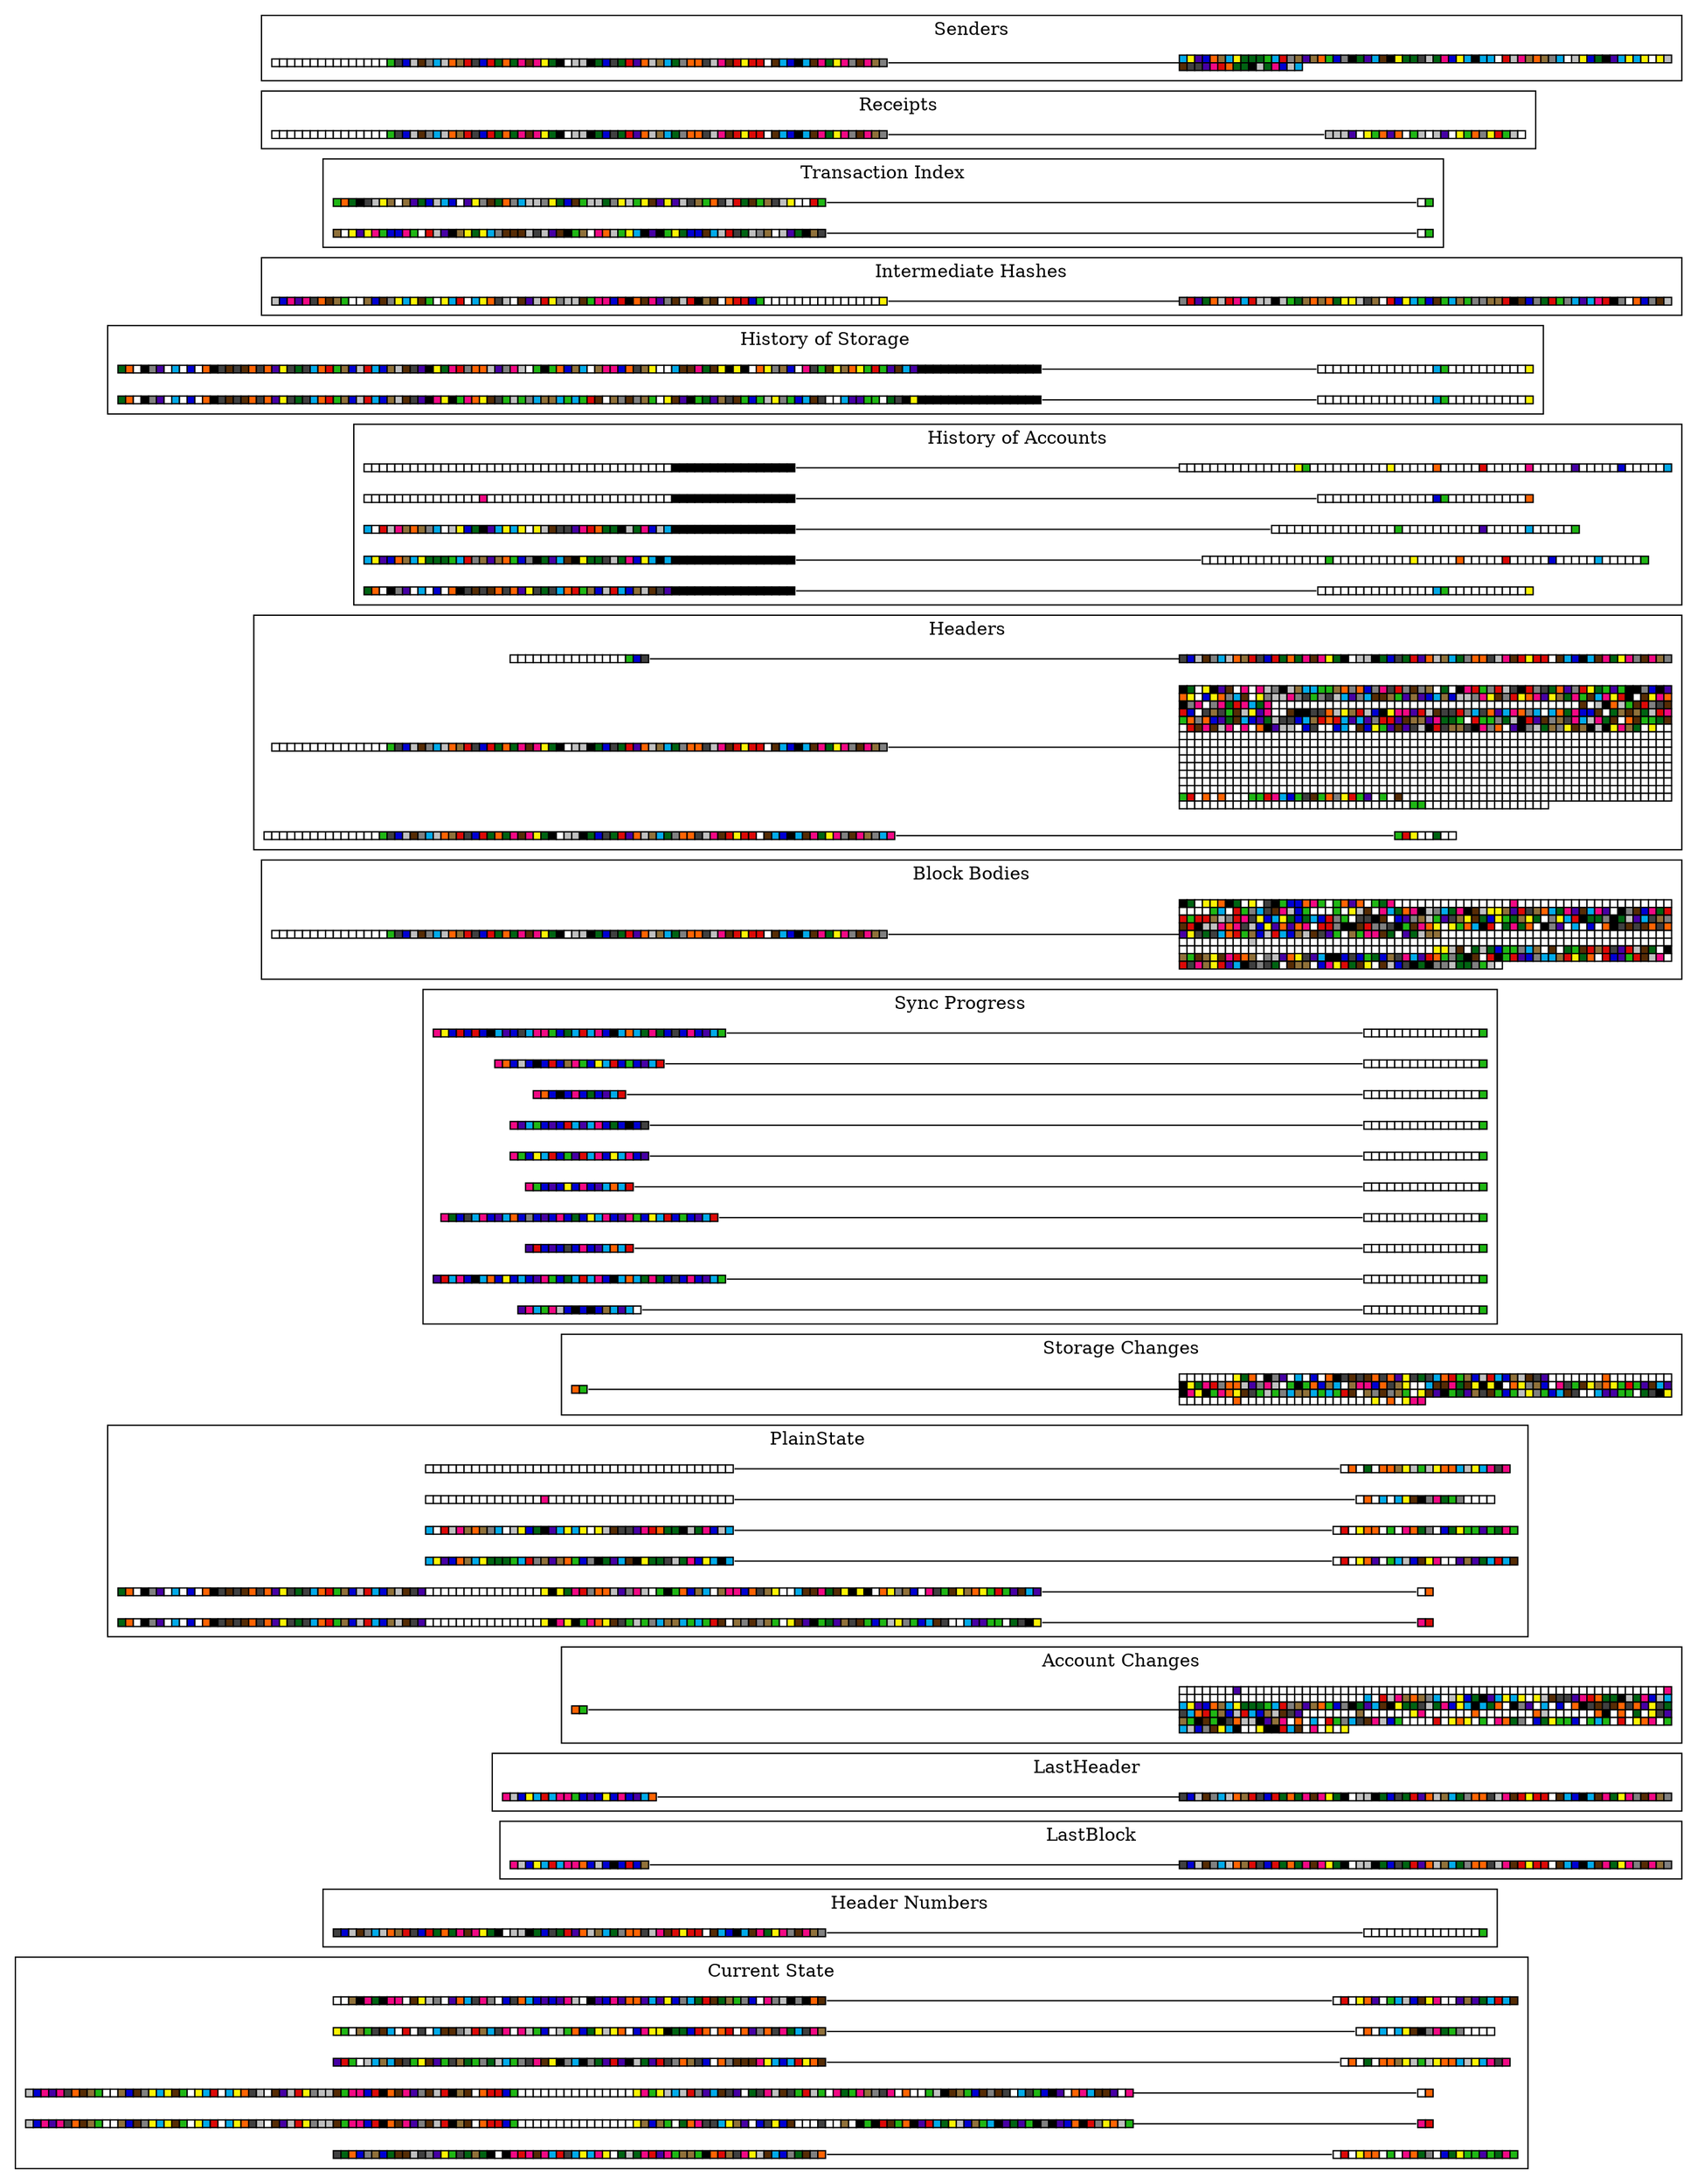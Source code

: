 digraph trie {
		rankdir=LR;
		node [shape=none margin=0 width=0 height=0]
		edge [dir = none headport=w tailport=e]
	
	k_0 [label=<
	<table border="0" color="#000000" cellborder="1" cellspacing="0">
	<tr>		<td bgcolor="#FFFFFF"></td>
				<td bgcolor="#FFFFFF"></td>
				<td bgcolor="#90713A"></td>
				<td bgcolor="#000000"></td>
				<td bgcolor="#F20884"></td>
				<td bgcolor="#006412"></td>
				<td bgcolor="#000000"></td>
				<td bgcolor="#F20884"></td>
				<td bgcolor="#F20884"></td>
				<td bgcolor="#FFFFFF"></td>
				<td bgcolor="#562C05"></td>
				<td bgcolor="#FBF305"></td>
				<td bgcolor="#C0C0C0"></td>
				<td bgcolor="#808080"></td>
				<td bgcolor="#FFFFFF"></td>
				<td bgcolor="#4700A5"></td>
				<td bgcolor="#FF6403"></td>
				<td bgcolor="#02ABEA"></td>
				<td bgcolor="#404040"></td>
				<td bgcolor="#F20884"></td>
				<td bgcolor="#808080"></td>
				<td bgcolor="#FFFFFF"></td>
				<td bgcolor="#0000D3"></td>
				<td bgcolor="#404040"></td>
				<td bgcolor="#FF6403"></td>
				<td bgcolor="#02ABEA"></td>
				<td bgcolor="#0000D3"></td>
				<td bgcolor="#4700A5"></td>
				<td bgcolor="#0000D3"></td>
				<td bgcolor="#4700A5"></td>
				<td bgcolor="#F20884"></td>
				<td bgcolor="#C0C0C0"></td>
				<td bgcolor="#FFFFFF"></td>
				<td bgcolor="#000000"></td>
				<td bgcolor="#4700A5"></td>
				<td bgcolor="#0000D3"></td>
				<td bgcolor="#F20884"></td>
				<td bgcolor="#4700A5"></td>
				<td bgcolor="#FF6403"></td>
				<td bgcolor="#FF6403"></td>
				<td bgcolor="#4700A5"></td>
				<td bgcolor="#02ABEA"></td>
				<td bgcolor="#4700A5"></td>
				<td bgcolor="#FBF305"></td>
				<td bgcolor="#0000D3"></td>
				<td bgcolor="#808080"></td>
				<td bgcolor="#02ABEA"></td>
				<td bgcolor="#006412"></td>
				<td bgcolor="#DD0907"></td>
				<td bgcolor="#562C05"></td>
				<td bgcolor="#006412"></td>
				<td bgcolor="#90713A"></td>
				<td bgcolor="#1FB714"></td>
				<td bgcolor="#808080"></td>
				<td bgcolor="#0000D3"></td>
				<td bgcolor="#FFFFFF"></td>
				<td bgcolor="#F20884"></td>
				<td bgcolor="#808080"></td>
				<td bgcolor="#C0C0C0"></td>
				<td bgcolor="#000000"></td>
				<td bgcolor="#808080"></td>
				<td bgcolor="#000000"></td>
				<td bgcolor="#FF6403"></td>
				<td bgcolor="#562C05"></td>
		
	</tr></table>
	>];
	
	v_0 [label=<
	<table border="0" color="#000000" cellborder="1" cellspacing="0">
	<tr>		<td bgcolor="#FFFFFF"></td>
				<td bgcolor="#DD0907"></td>
				<td bgcolor="#FFFFFF"></td>
				<td bgcolor="#FBF305"></td>
				<td bgcolor="#FF6403"></td>
				<td bgcolor="#4700A5"></td>
				<td bgcolor="#FFFFFF"></td>
				<td bgcolor="#1FB714"></td>
				<td bgcolor="#02ABEA"></td>
				<td bgcolor="#C0C0C0"></td>
				<td bgcolor="#0000D3"></td>
				<td bgcolor="#562C05"></td>
				<td bgcolor="#FBF305"></td>
				<td bgcolor="#F20884"></td>
				<td bgcolor="#FFFFFF"></td>
				<td bgcolor="#FFFFFF"></td>
				<td bgcolor="#4700A5"></td>
				<td bgcolor="#90713A"></td>
				<td bgcolor="#4700A5"></td>
				<td bgcolor="#006412"></td>
				<td bgcolor="#02ABEA"></td>
				<td bgcolor="#DD0907"></td>
				<td bgcolor="#02ABEA"></td>
				<td bgcolor="#562C05"></td>
		
	</tr></table>
	>];
	k_0 -> v_0;

	k_1 [label=<
	<table border="0" color="#000000" cellborder="1" cellspacing="0">
	<tr>		<td bgcolor="#FBF305"></td>
				<td bgcolor="#1FB714"></td>
				<td bgcolor="#FFFFFF"></td>
				<td bgcolor="#90713A"></td>
				<td bgcolor="#1FB714"></td>
				<td bgcolor="#404040"></td>
				<td bgcolor="#562C05"></td>
				<td bgcolor="#02ABEA"></td>
				<td bgcolor="#FFFFFF"></td>
				<td bgcolor="#DD0907"></td>
				<td bgcolor="#FFFFFF"></td>
				<td bgcolor="#404040"></td>
				<td bgcolor="#FFFFFF"></td>
				<td bgcolor="#02ABEA"></td>
				<td bgcolor="#562C05"></td>
				<td bgcolor="#562C05"></td>
				<td bgcolor="#808080"></td>
				<td bgcolor="#C0C0C0"></td>
				<td bgcolor="#DD0907"></td>
				<td bgcolor="#90713A"></td>
				<td bgcolor="#02ABEA"></td>
				<td bgcolor="#404040"></td>
				<td bgcolor="#F20884"></td>
				<td bgcolor="#FFFFFF"></td>
				<td bgcolor="#F20884"></td>
				<td bgcolor="#C0C0C0"></td>
				<td bgcolor="#1FB714"></td>
				<td bgcolor="#0000D3"></td>
				<td bgcolor="#FFFFFF"></td>
				<td bgcolor="#C0C0C0"></td>
				<td bgcolor="#1FB714"></td>
				<td bgcolor="#FF6403"></td>
				<td bgcolor="#0000D3"></td>
				<td bgcolor="#006412"></td>
				<td bgcolor="#FBF305"></td>
				<td bgcolor="#C0C0C0"></td>
				<td bgcolor="#FBF305"></td>
				<td bgcolor="#FF6403"></td>
				<td bgcolor="#FFFFFF"></td>
				<td bgcolor="#0000D3"></td>
				<td bgcolor="#F20884"></td>
				<td bgcolor="#FBF305"></td>
				<td bgcolor="#FBF305"></td>
				<td bgcolor="#000000"></td>
				<td bgcolor="#006412"></td>
				<td bgcolor="#006412"></td>
				<td bgcolor="#0000D3"></td>
				<td bgcolor="#DD0907"></td>
				<td bgcolor="#FF6403"></td>
				<td bgcolor="#FFFFFF"></td>
				<td bgcolor="#FF6403"></td>
				<td bgcolor="#DD0907"></td>
				<td bgcolor="#FFFFFF"></td>
				<td bgcolor="#FF6403"></td>
				<td bgcolor="#4700A5"></td>
				<td bgcolor="#808080"></td>
				<td bgcolor="#FF6403"></td>
				<td bgcolor="#404040"></td>
				<td bgcolor="#F20884"></td>
				<td bgcolor="#006412"></td>
				<td bgcolor="#02ABEA"></td>
				<td bgcolor="#404040"></td>
				<td bgcolor="#F20884"></td>
				<td bgcolor="#90713A"></td>
		
	</tr></table>
	>];
	
	v_1 [label=<
	<table border="0" color="#000000" cellborder="1" cellspacing="0">
	<tr>		<td bgcolor="#FFFFFF"></td>
				<td bgcolor="#FF6403"></td>
				<td bgcolor="#FFFFFF"></td>
				<td bgcolor="#02ABEA"></td>
				<td bgcolor="#FFFFFF"></td>
				<td bgcolor="#02ABEA"></td>
				<td bgcolor="#FBF305"></td>
				<td bgcolor="#562C05"></td>
				<td bgcolor="#000000"></td>
				<td bgcolor="#808080"></td>
				<td bgcolor="#F20884"></td>
				<td bgcolor="#006412"></td>
				<td bgcolor="#1FB714"></td>
				<td bgcolor="#808080"></td>
				<td bgcolor="#FFFFFF"></td>
				<td bgcolor="#FFFFFF"></td>
				<td bgcolor="#FFFFFF"></td>
				<td bgcolor="#FFFFFF"></td>
		
	</tr></table>
	>];
	k_1 -> v_1;

	k_2 [label=<
	<table border="0" color="#000000" cellborder="1" cellspacing="0">
	<tr>		<td bgcolor="#4700A5"></td>
				<td bgcolor="#DD0907"></td>
				<td bgcolor="#1FB714"></td>
				<td bgcolor="#FFFFFF"></td>
				<td bgcolor="#C0C0C0"></td>
				<td bgcolor="#02ABEA"></td>
				<td bgcolor="#90713A"></td>
				<td bgcolor="#02ABEA"></td>
				<td bgcolor="#562C05"></td>
				<td bgcolor="#404040"></td>
				<td bgcolor="#1FB714"></td>
				<td bgcolor="#FBF305"></td>
				<td bgcolor="#562C05"></td>
				<td bgcolor="#4700A5"></td>
				<td bgcolor="#1FB714"></td>
				<td bgcolor="#404040"></td>
				<td bgcolor="#90713A"></td>
				<td bgcolor="#006412"></td>
				<td bgcolor="#1FB714"></td>
				<td bgcolor="#808080"></td>
				<td bgcolor="#006412"></td>
				<td bgcolor="#C0C0C0"></td>
				<td bgcolor="#02ABEA"></td>
				<td bgcolor="#1FB714"></td>
				<td bgcolor="#808080"></td>
				<td bgcolor="#404040"></td>
				<td bgcolor="#F20884"></td>
				<td bgcolor="#562C05"></td>
				<td bgcolor="#FBF305"></td>
				<td bgcolor="#000000"></td>
				<td bgcolor="#808080"></td>
				<td bgcolor="#02ABEA"></td>
				<td bgcolor="#000000"></td>
				<td bgcolor="#808080"></td>
				<td bgcolor="#006412"></td>
				<td bgcolor="#4700A5"></td>
				<td bgcolor="#DD0907"></td>
				<td bgcolor="#4700A5"></td>
				<td bgcolor="#000000"></td>
				<td bgcolor="#C0C0C0"></td>
				<td bgcolor="#006412"></td>
				<td bgcolor="#4700A5"></td>
				<td bgcolor="#DD0907"></td>
				<td bgcolor="#404040"></td>
				<td bgcolor="#808080"></td>
				<td bgcolor="#FF6403"></td>
				<td bgcolor="#90713A"></td>
				<td bgcolor="#404040"></td>
				<td bgcolor="#0000D3"></td>
				<td bgcolor="#FFFFFF"></td>
				<td bgcolor="#FF6403"></td>
				<td bgcolor="#808080"></td>
				<td bgcolor="#562C05"></td>
				<td bgcolor="#562C05"></td>
				<td bgcolor="#562C05"></td>
				<td bgcolor="#F20884"></td>
				<td bgcolor="#FBF305"></td>
				<td bgcolor="#02ABEA"></td>
				<td bgcolor="#0000D3"></td>
				<td bgcolor="#02ABEA"></td>
				<td bgcolor="#DD0907"></td>
				<td bgcolor="#FBF305"></td>
				<td bgcolor="#FF6403"></td>
				<td bgcolor="#562C05"></td>
		
	</tr></table>
	>];
	
	v_2 [label=<
	<table border="0" color="#000000" cellborder="1" cellspacing="0">
	<tr>		<td bgcolor="#FFFFFF"></td>
				<td bgcolor="#FF6403"></td>
				<td bgcolor="#FFFFFF"></td>
				<td bgcolor="#006412"></td>
				<td bgcolor="#FFFFFF"></td>
				<td bgcolor="#FF6403"></td>
				<td bgcolor="#FF6403"></td>
				<td bgcolor="#90713A"></td>
				<td bgcolor="#FBF305"></td>
				<td bgcolor="#C0C0C0"></td>
				<td bgcolor="#1FB714"></td>
				<td bgcolor="#C0C0C0"></td>
				<td bgcolor="#FBF305"></td>
				<td bgcolor="#FF6403"></td>
				<td bgcolor="#FF6403"></td>
				<td bgcolor="#02ABEA"></td>
				<td bgcolor="#C0C0C0"></td>
				<td bgcolor="#FBF305"></td>
				<td bgcolor="#02ABEA"></td>
				<td bgcolor="#F20884"></td>
				<td bgcolor="#404040"></td>
				<td bgcolor="#F20884"></td>
		
	</tr></table>
	>];
	k_2 -> v_2;

	k_3 [label=<
	<table border="0" color="#000000" cellborder="1" cellspacing="0">
	<tr>		<td bgcolor="#C0C0C0"></td>
				<td bgcolor="#0000D3"></td>
				<td bgcolor="#F20884"></td>
				<td bgcolor="#4700A5"></td>
				<td bgcolor="#F20884"></td>
				<td bgcolor="#404040"></td>
				<td bgcolor="#FF6403"></td>
				<td bgcolor="#562C05"></td>
				<td bgcolor="#90713A"></td>
				<td bgcolor="#1FB714"></td>
				<td bgcolor="#FFFFFF"></td>
				<td bgcolor="#FFFFFF"></td>
				<td bgcolor="#90713A"></td>
				<td bgcolor="#0000D3"></td>
				<td bgcolor="#562C05"></td>
				<td bgcolor="#808080"></td>
				<td bgcolor="#FBF305"></td>
				<td bgcolor="#02ABEA"></td>
				<td bgcolor="#FBF305"></td>
				<td bgcolor="#562C05"></td>
				<td bgcolor="#1FB714"></td>
				<td bgcolor="#FFFFFF"></td>
				<td bgcolor="#FBF305"></td>
				<td bgcolor="#02ABEA"></td>
				<td bgcolor="#DD0907"></td>
				<td bgcolor="#FFFFFF"></td>
				<td bgcolor="#02ABEA"></td>
				<td bgcolor="#FBF305"></td>
				<td bgcolor="#FF6403"></td>
				<td bgcolor="#404040"></td>
				<td bgcolor="#C0C0C0"></td>
				<td bgcolor="#FFFFFF"></td>
				<td bgcolor="#562C05"></td>
				<td bgcolor="#4700A5"></td>
				<td bgcolor="#C0C0C0"></td>
				<td bgcolor="#DD0907"></td>
				<td bgcolor="#FBF305"></td>
				<td bgcolor="#808080"></td>
				<td bgcolor="#C0C0C0"></td>
				<td bgcolor="#C0C0C0"></td>
				<td bgcolor="#562C05"></td>
				<td bgcolor="#1FB714"></td>
				<td bgcolor="#F20884"></td>
				<td bgcolor="#F20884"></td>
				<td bgcolor="#0000D3"></td>
				<td bgcolor="#DD0907"></td>
				<td bgcolor="#000000"></td>
				<td bgcolor="#FF6403"></td>
				<td bgcolor="#562C05"></td>
				<td bgcolor="#F20884"></td>
				<td bgcolor="#4700A5"></td>
				<td bgcolor="#808080"></td>
				<td bgcolor="#562C05"></td>
				<td bgcolor="#C0C0C0"></td>
				<td bgcolor="#DD0907"></td>
				<td bgcolor="#000000"></td>
				<td bgcolor="#90713A"></td>
				<td bgcolor="#562C05"></td>
				<td bgcolor="#FFFFFF"></td>
				<td bgcolor="#FF6403"></td>
				<td bgcolor="#DD0907"></td>
				<td bgcolor="#DD0907"></td>
				<td bgcolor="#0000D3"></td>
				<td bgcolor="#1FB714"></td>
				<td bgcolor="#FFFFFF"></td>
				<td bgcolor="#FFFFFF"></td>
				<td bgcolor="#FFFFFF"></td>
				<td bgcolor="#FFFFFF"></td>
				<td bgcolor="#FFFFFF"></td>
				<td bgcolor="#FFFFFF"></td>
				<td bgcolor="#FFFFFF"></td>
				<td bgcolor="#FFFFFF"></td>
				<td bgcolor="#FFFFFF"></td>
				<td bgcolor="#FFFFFF"></td>
				<td bgcolor="#FFFFFF"></td>
				<td bgcolor="#FFFFFF"></td>
				<td bgcolor="#FFFFFF"></td>
				<td bgcolor="#FFFFFF"></td>
				<td bgcolor="#FFFFFF"></td>
				<td bgcolor="#FBF305"></td>
				<td bgcolor="#F20884"></td>
				<td bgcolor="#1FB714"></td>
				<td bgcolor="#FBF305"></td>
				<td bgcolor="#C0C0C0"></td>
				<td bgcolor="#02ABEA"></td>
				<td bgcolor="#C0C0C0"></td>
				<td bgcolor="#DD0907"></td>
				<td bgcolor="#808080"></td>
				<td bgcolor="#4700A5"></td>
				<td bgcolor="#02ABEA"></td>
				<td bgcolor="#562C05"></td>
				<td bgcolor="#404040"></td>
				<td bgcolor="#4700A5"></td>
				<td bgcolor="#FFFFFF"></td>
				<td bgcolor="#006412"></td>
				<td bgcolor="#404040"></td>
				<td bgcolor="#F20884"></td>
				<td bgcolor="#C0C0C0"></td>
				<td bgcolor="#562C05"></td>
				<td bgcolor="#404040"></td>
				<td bgcolor="#1FB714"></td>
				<td bgcolor="#DD0907"></td>
				<td bgcolor="#C0C0C0"></td>
				<td bgcolor="#1FB714"></td>
				<td bgcolor="#FFFFFF"></td>
				<td bgcolor="#F20884"></td>
				<td bgcolor="#006412"></td>
				<td bgcolor="#1FB714"></td>
				<td bgcolor="#F20884"></td>
				<td bgcolor="#90713A"></td>
				<td bgcolor="#808080"></td>
				<td bgcolor="#404040"></td>
				<td bgcolor="#F20884"></td>
				<td bgcolor="#FFFFFF"></td>
				<td bgcolor="#FF6403"></td>
				<td bgcolor="#FFFFFF"></td>
				<td bgcolor="#FFFFFF"></td>
				<td bgcolor="#1FB714"></td>
				<td bgcolor="#C0C0C0"></td>
				<td bgcolor="#000000"></td>
				<td bgcolor="#562C05"></td>
				<td bgcolor="#90713A"></td>
				<td bgcolor="#1FB714"></td>
				<td bgcolor="#0000D3"></td>
				<td bgcolor="#562C05"></td>
				<td bgcolor="#808080"></td>
				<td bgcolor="#562C05"></td>
				<td bgcolor="#404040"></td>
				<td bgcolor="#FFFFFF"></td>
				<td bgcolor="#02ABEA"></td>
				<td bgcolor="#404040"></td>
				<td bgcolor="#1FB714"></td>
				<td bgcolor="#0000D3"></td>
				<td bgcolor="#000000"></td>
				<td bgcolor="#4700A5"></td>
				<td bgcolor="#FFFFFF"></td>
				<td bgcolor="#FF6403"></td>
				<td bgcolor="#F20884"></td>
				<td bgcolor="#02ABEA"></td>
				<td bgcolor="#562C05"></td>
				<td bgcolor="#562C05"></td>
				<td bgcolor="#4700A5"></td>
				<td bgcolor="#FFFFFF"></td>
				<td bgcolor="#F20884"></td>
		
	</tr></table>
	>];
	
	v_3 [label=<
	<table border="0" color="#000000" cellborder="1" cellspacing="0">
	<tr>		<td bgcolor="#FFFFFF"></td>
				<td bgcolor="#FF6403"></td>
		
	</tr></table>
	>];
	k_3 -> v_3;

	k_4 [label=<
	<table border="0" color="#000000" cellborder="1" cellspacing="0">
	<tr>		<td bgcolor="#C0C0C0"></td>
				<td bgcolor="#0000D3"></td>
				<td bgcolor="#F20884"></td>
				<td bgcolor="#4700A5"></td>
				<td bgcolor="#F20884"></td>
				<td bgcolor="#404040"></td>
				<td bgcolor="#FF6403"></td>
				<td bgcolor="#562C05"></td>
				<td bgcolor="#90713A"></td>
				<td bgcolor="#1FB714"></td>
				<td bgcolor="#FFFFFF"></td>
				<td bgcolor="#FFFFFF"></td>
				<td bgcolor="#90713A"></td>
				<td bgcolor="#0000D3"></td>
				<td bgcolor="#562C05"></td>
				<td bgcolor="#808080"></td>
				<td bgcolor="#FBF305"></td>
				<td bgcolor="#02ABEA"></td>
				<td bgcolor="#FBF305"></td>
				<td bgcolor="#562C05"></td>
				<td bgcolor="#1FB714"></td>
				<td bgcolor="#FFFFFF"></td>
				<td bgcolor="#FBF305"></td>
				<td bgcolor="#02ABEA"></td>
				<td bgcolor="#DD0907"></td>
				<td bgcolor="#FFFFFF"></td>
				<td bgcolor="#02ABEA"></td>
				<td bgcolor="#FBF305"></td>
				<td bgcolor="#FF6403"></td>
				<td bgcolor="#404040"></td>
				<td bgcolor="#C0C0C0"></td>
				<td bgcolor="#FFFFFF"></td>
				<td bgcolor="#562C05"></td>
				<td bgcolor="#4700A5"></td>
				<td bgcolor="#C0C0C0"></td>
				<td bgcolor="#DD0907"></td>
				<td bgcolor="#FBF305"></td>
				<td bgcolor="#808080"></td>
				<td bgcolor="#C0C0C0"></td>
				<td bgcolor="#C0C0C0"></td>
				<td bgcolor="#562C05"></td>
				<td bgcolor="#1FB714"></td>
				<td bgcolor="#F20884"></td>
				<td bgcolor="#F20884"></td>
				<td bgcolor="#0000D3"></td>
				<td bgcolor="#DD0907"></td>
				<td bgcolor="#000000"></td>
				<td bgcolor="#FF6403"></td>
				<td bgcolor="#562C05"></td>
				<td bgcolor="#F20884"></td>
				<td bgcolor="#4700A5"></td>
				<td bgcolor="#808080"></td>
				<td bgcolor="#562C05"></td>
				<td bgcolor="#C0C0C0"></td>
				<td bgcolor="#DD0907"></td>
				<td bgcolor="#000000"></td>
				<td bgcolor="#90713A"></td>
				<td bgcolor="#562C05"></td>
				<td bgcolor="#FFFFFF"></td>
				<td bgcolor="#FF6403"></td>
				<td bgcolor="#DD0907"></td>
				<td bgcolor="#DD0907"></td>
				<td bgcolor="#0000D3"></td>
				<td bgcolor="#1FB714"></td>
				<td bgcolor="#FFFFFF"></td>
				<td bgcolor="#FFFFFF"></td>
				<td bgcolor="#FFFFFF"></td>
				<td bgcolor="#FFFFFF"></td>
				<td bgcolor="#FFFFFF"></td>
				<td bgcolor="#FFFFFF"></td>
				<td bgcolor="#FFFFFF"></td>
				<td bgcolor="#FFFFFF"></td>
				<td bgcolor="#FFFFFF"></td>
				<td bgcolor="#FFFFFF"></td>
				<td bgcolor="#FFFFFF"></td>
				<td bgcolor="#FFFFFF"></td>
				<td bgcolor="#FFFFFF"></td>
				<td bgcolor="#FFFFFF"></td>
				<td bgcolor="#FFFFFF"></td>
				<td bgcolor="#FBF305"></td>
				<td bgcolor="#90713A"></td>
				<td bgcolor="#0000D3"></td>
				<td bgcolor="#90713A"></td>
				<td bgcolor="#1FB714"></td>
				<td bgcolor="#FFFFFF"></td>
				<td bgcolor="#006412"></td>
				<td bgcolor="#FF6403"></td>
				<td bgcolor="#F20884"></td>
				<td bgcolor="#404040"></td>
				<td bgcolor="#404040"></td>
				<td bgcolor="#02ABEA"></td>
				<td bgcolor="#FBF305"></td>
				<td bgcolor="#90713A"></td>
				<td bgcolor="#4700A5"></td>
				<td bgcolor="#FFFFFF"></td>
				<td bgcolor="#0000D3"></td>
				<td bgcolor="#404040"></td>
				<td bgcolor="#FBF305"></td>
				<td bgcolor="#0000D3"></td>
				<td bgcolor="#562C05"></td>
				<td bgcolor="#FFFFFF"></td>
				<td bgcolor="#FFFFFF"></td>
				<td bgcolor="#FFFFFF"></td>
				<td bgcolor="#404040"></td>
				<td bgcolor="#FFFFFF"></td>
				<td bgcolor="#FFFFFF"></td>
				<td bgcolor="#90713A"></td>
				<td bgcolor="#FFFFFF"></td>
				<td bgcolor="#000000"></td>
				<td bgcolor="#1FB714"></td>
				<td bgcolor="#000000"></td>
				<td bgcolor="#DD0907"></td>
				<td bgcolor="#562C05"></td>
				<td bgcolor="#1FB714"></td>
				<td bgcolor="#FF6403"></td>
				<td bgcolor="#000000"></td>
				<td bgcolor="#4700A5"></td>
				<td bgcolor="#DD0907"></td>
				<td bgcolor="#02ABEA"></td>
				<td bgcolor="#006412"></td>
				<td bgcolor="#FBF305"></td>
				<td bgcolor="#C0C0C0"></td>
				<td bgcolor="#0000D3"></td>
				<td bgcolor="#90713A"></td>
				<td bgcolor="#1FB714"></td>
				<td bgcolor="#02ABEA"></td>
				<td bgcolor="#000000"></td>
				<td bgcolor="#4700A5"></td>
				<td bgcolor="#006412"></td>
				<td bgcolor="#4700A5"></td>
				<td bgcolor="#1FB714"></td>
				<td bgcolor="#000000"></td>
				<td bgcolor="#808080"></td>
				<td bgcolor="#000000"></td>
				<td bgcolor="#4700A5"></td>
				<td bgcolor="#0000D3"></td>
				<td bgcolor="#FF6403"></td>
				<td bgcolor="#000000"></td>
				<td bgcolor="#DD0907"></td>
				<td bgcolor="#808080"></td>
				<td bgcolor="#FBF305"></td>
				<td bgcolor="#FF6403"></td>
				<td bgcolor="#C0C0C0"></td>
				<td bgcolor="#1FB714"></td>
		
	</tr></table>
	>];
	
	v_4 [label=<
	<table border="0" color="#000000" cellborder="1" cellspacing="0">
	<tr>		<td bgcolor="#F20884"></td>
				<td bgcolor="#DD0907"></td>
		
	</tr></table>
	>];
	k_4 -> v_4;

	k_5 [label=<
	<table border="0" color="#000000" cellborder="1" cellspacing="0">
	<tr>		<td bgcolor="#404040"></td>
				<td bgcolor="#006412"></td>
				<td bgcolor="#FF6403"></td>
				<td bgcolor="#0000D3"></td>
				<td bgcolor="#808080"></td>
				<td bgcolor="#90713A"></td>
				<td bgcolor="#0000D3"></td>
				<td bgcolor="#006412"></td>
				<td bgcolor="#562C05"></td>
				<td bgcolor="#562C05"></td>
				<td bgcolor="#C0C0C0"></td>
				<td bgcolor="#404040"></td>
				<td bgcolor="#808080"></td>
				<td bgcolor="#4700A5"></td>
				<td bgcolor="#FBF305"></td>
				<td bgcolor="#1FB714"></td>
				<td bgcolor="#404040"></td>
				<td bgcolor="#006412"></td>
				<td bgcolor="#90713A"></td>
				<td bgcolor="#006412"></td>
				<td bgcolor="#000000"></td>
				<td bgcolor="#FFFFFF"></td>
				<td bgcolor="#000000"></td>
				<td bgcolor="#F20884"></td>
				<td bgcolor="#DD0907"></td>
				<td bgcolor="#F20884"></td>
				<td bgcolor="#562C05"></td>
				<td bgcolor="#F20884"></td>
				<td bgcolor="#02ABEA"></td>
				<td bgcolor="#DD0907"></td>
				<td bgcolor="#404040"></td>
				<td bgcolor="#02ABEA"></td>
				<td bgcolor="#FBF305"></td>
				<td bgcolor="#02ABEA"></td>
				<td bgcolor="#F20884"></td>
				<td bgcolor="#FBF305"></td>
				<td bgcolor="#FFFFFF"></td>
				<td bgcolor="#006412"></td>
				<td bgcolor="#C0C0C0"></td>
				<td bgcolor="#006412"></td>
				<td bgcolor="#F20884"></td>
				<td bgcolor="#DD0907"></td>
				<td bgcolor="#4700A5"></td>
				<td bgcolor="#F20884"></td>
				<td bgcolor="#1FB714"></td>
				<td bgcolor="#90713A"></td>
				<td bgcolor="#90713A"></td>
				<td bgcolor="#1FB714"></td>
				<td bgcolor="#000000"></td>
				<td bgcolor="#FF6403"></td>
				<td bgcolor="#DD0907"></td>
				<td bgcolor="#90713A"></td>
				<td bgcolor="#404040"></td>
				<td bgcolor="#F20884"></td>
				<td bgcolor="#FBF305"></td>
				<td bgcolor="#C0C0C0"></td>
				<td bgcolor="#562C05"></td>
				<td bgcolor="#02ABEA"></td>
				<td bgcolor="#0000D3"></td>
				<td bgcolor="#808080"></td>
				<td bgcolor="#006412"></td>
				<td bgcolor="#562C05"></td>
				<td bgcolor="#808080"></td>
				<td bgcolor="#FF6403"></td>
		
	</tr></table>
	>];
	
	v_5 [label=<
	<table border="0" color="#000000" cellborder="1" cellspacing="0">
	<tr>		<td bgcolor="#FFFFFF"></td>
				<td bgcolor="#DD0907"></td>
				<td bgcolor="#FFFFFF"></td>
				<td bgcolor="#FBF305"></td>
				<td bgcolor="#FF6403"></td>
				<td bgcolor="#FF6403"></td>
				<td bgcolor="#FFFFFF"></td>
				<td bgcolor="#1FB714"></td>
				<td bgcolor="#FFFFFF"></td>
				<td bgcolor="#F20884"></td>
				<td bgcolor="#FF6403"></td>
				<td bgcolor="#006412"></td>
				<td bgcolor="#808080"></td>
				<td bgcolor="#FFFFFF"></td>
				<td bgcolor="#0000D3"></td>
				<td bgcolor="#006412"></td>
				<td bgcolor="#FBF305"></td>
				<td bgcolor="#1FB714"></td>
				<td bgcolor="#1FB714"></td>
				<td bgcolor="#4700A5"></td>
				<td bgcolor="#1FB714"></td>
				<td bgcolor="#006412"></td>
				<td bgcolor="#F20884"></td>
				<td bgcolor="#1FB714"></td>
		
	</tr></table>
	>];
	k_5 -> v_5;

	k_6 [label=<
	<table border="0" color="#000000" cellborder="1" cellspacing="0">
	<tr>		<td bgcolor="#404040"></td>
				<td bgcolor="#0000D3"></td>
				<td bgcolor="#C0C0C0"></td>
				<td bgcolor="#562C05"></td>
				<td bgcolor="#808080"></td>
				<td bgcolor="#02ABEA"></td>
				<td bgcolor="#C0C0C0"></td>
				<td bgcolor="#FF6403"></td>
				<td bgcolor="#90713A"></td>
				<td bgcolor="#DD0907"></td>
				<td bgcolor="#404040"></td>
				<td bgcolor="#0000D3"></td>
				<td bgcolor="#DD0907"></td>
				<td bgcolor="#006412"></td>
				<td bgcolor="#FF6403"></td>
				<td bgcolor="#006412"></td>
				<td bgcolor="#F20884"></td>
				<td bgcolor="#562C05"></td>
				<td bgcolor="#F20884"></td>
				<td bgcolor="#FBF305"></td>
				<td bgcolor="#006412"></td>
				<td bgcolor="#000000"></td>
				<td bgcolor="#FFFFFF"></td>
				<td bgcolor="#C0C0C0"></td>
				<td bgcolor="#C0C0C0"></td>
				<td bgcolor="#000000"></td>
				<td bgcolor="#006412"></td>
				<td bgcolor="#0000D3"></td>
				<td bgcolor="#404040"></td>
				<td bgcolor="#006412"></td>
				<td bgcolor="#DD0907"></td>
				<td bgcolor="#4700A5"></td>
				<td bgcolor="#FF6403"></td>
				<td bgcolor="#C0C0C0"></td>
				<td bgcolor="#90713A"></td>
				<td bgcolor="#02ABEA"></td>
				<td bgcolor="#006412"></td>
				<td bgcolor="#808080"></td>
				<td bgcolor="#FF6403"></td>
				<td bgcolor="#FF6403"></td>
				<td bgcolor="#404040"></td>
				<td bgcolor="#C0C0C0"></td>
				<td bgcolor="#F20884"></td>
				<td bgcolor="#562C05"></td>
				<td bgcolor="#DD0907"></td>
				<td bgcolor="#FBF305"></td>
				<td bgcolor="#DD0907"></td>
				<td bgcolor="#DD0907"></td>
				<td bgcolor="#FFFFFF"></td>
				<td bgcolor="#562C05"></td>
				<td bgcolor="#02ABEA"></td>
				<td bgcolor="#0000D3"></td>
				<td bgcolor="#000000"></td>
				<td bgcolor="#02ABEA"></td>
				<td bgcolor="#562C05"></td>
				<td bgcolor="#F20884"></td>
				<td bgcolor="#006412"></td>
				<td bgcolor="#FBF305"></td>
				<td bgcolor="#F20884"></td>
				<td bgcolor="#808080"></td>
				<td bgcolor="#562C05"></td>
				<td bgcolor="#F20884"></td>
				<td bgcolor="#90713A"></td>
				<td bgcolor="#808080"></td>
		
	</tr></table>
	>];
	
	v_6 [label=<
	<table border="0" color="#000000" cellborder="1" cellspacing="0">
	<tr>		<td bgcolor="#FFFFFF"></td>
				<td bgcolor="#FFFFFF"></td>
				<td bgcolor="#FFFFFF"></td>
				<td bgcolor="#FFFFFF"></td>
				<td bgcolor="#FFFFFF"></td>
				<td bgcolor="#FFFFFF"></td>
				<td bgcolor="#FFFFFF"></td>
				<td bgcolor="#FFFFFF"></td>
				<td bgcolor="#FFFFFF"></td>
				<td bgcolor="#FFFFFF"></td>
				<td bgcolor="#FFFFFF"></td>
				<td bgcolor="#FFFFFF"></td>
				<td bgcolor="#FFFFFF"></td>
				<td bgcolor="#FFFFFF"></td>
				<td bgcolor="#FFFFFF"></td>
				<td bgcolor="#1FB714"></td>
		
	</tr></table>
	>];
	k_6 -> v_6;

	k_7 [label=<
	<table border="0" color="#000000" cellborder="1" cellspacing="0">
	<tr>		<td bgcolor="#F20884"></td>
				<td bgcolor="#C0C0C0"></td>
				<td bgcolor="#0000D3"></td>
				<td bgcolor="#FBF305"></td>
				<td bgcolor="#02ABEA"></td>
				<td bgcolor="#DD0907"></td>
				<td bgcolor="#02ABEA"></td>
				<td bgcolor="#F20884"></td>
				<td bgcolor="#F20884"></td>
				<td bgcolor="#FF6403"></td>
				<td bgcolor="#0000D3"></td>
				<td bgcolor="#C0C0C0"></td>
				<td bgcolor="#0000D3"></td>
				<td bgcolor="#000000"></td>
				<td bgcolor="#0000D3"></td>
				<td bgcolor="#DD0907"></td>
				<td bgcolor="#0000D3"></td>
				<td bgcolor="#90713A"></td>
		
	</tr></table>
	>];
	
	v_7 [label=<
	<table border="0" color="#000000" cellborder="1" cellspacing="0">
	<tr>		<td bgcolor="#404040"></td>
				<td bgcolor="#0000D3"></td>
				<td bgcolor="#C0C0C0"></td>
				<td bgcolor="#562C05"></td>
				<td bgcolor="#808080"></td>
				<td bgcolor="#02ABEA"></td>
				<td bgcolor="#C0C0C0"></td>
				<td bgcolor="#FF6403"></td>
				<td bgcolor="#90713A"></td>
				<td bgcolor="#DD0907"></td>
				<td bgcolor="#404040"></td>
				<td bgcolor="#0000D3"></td>
				<td bgcolor="#DD0907"></td>
				<td bgcolor="#006412"></td>
				<td bgcolor="#FF6403"></td>
				<td bgcolor="#006412"></td>
				<td bgcolor="#F20884"></td>
				<td bgcolor="#562C05"></td>
				<td bgcolor="#F20884"></td>
				<td bgcolor="#FBF305"></td>
				<td bgcolor="#006412"></td>
				<td bgcolor="#000000"></td>
				<td bgcolor="#FFFFFF"></td>
				<td bgcolor="#C0C0C0"></td>
				<td bgcolor="#C0C0C0"></td>
				<td bgcolor="#000000"></td>
				<td bgcolor="#006412"></td>
				<td bgcolor="#0000D3"></td>
				<td bgcolor="#404040"></td>
				<td bgcolor="#006412"></td>
				<td bgcolor="#DD0907"></td>
				<td bgcolor="#4700A5"></td>
				<td bgcolor="#FF6403"></td>
				<td bgcolor="#C0C0C0"></td>
				<td bgcolor="#90713A"></td>
				<td bgcolor="#02ABEA"></td>
				<td bgcolor="#006412"></td>
				<td bgcolor="#808080"></td>
				<td bgcolor="#FF6403"></td>
				<td bgcolor="#FF6403"></td>
				<td bgcolor="#404040"></td>
				<td bgcolor="#C0C0C0"></td>
				<td bgcolor="#F20884"></td>
				<td bgcolor="#562C05"></td>
				<td bgcolor="#DD0907"></td>
				<td bgcolor="#FBF305"></td>
				<td bgcolor="#DD0907"></td>
				<td bgcolor="#DD0907"></td>
				<td bgcolor="#FFFFFF"></td>
				<td bgcolor="#562C05"></td>
				<td bgcolor="#02ABEA"></td>
				<td bgcolor="#0000D3"></td>
				<td bgcolor="#000000"></td>
				<td bgcolor="#02ABEA"></td>
				<td bgcolor="#562C05"></td>
				<td bgcolor="#F20884"></td>
				<td bgcolor="#006412"></td>
				<td bgcolor="#FBF305"></td>
				<td bgcolor="#F20884"></td>
				<td bgcolor="#808080"></td>
				<td bgcolor="#562C05"></td>
				<td bgcolor="#F20884"></td>
				<td bgcolor="#90713A"></td>
				<td bgcolor="#808080"></td>
		
	</tr></table>
	>];
	k_7 -> v_7;

	k_8 [label=<
	<table border="0" color="#000000" cellborder="1" cellspacing="0">
	<tr>		<td bgcolor="#F20884"></td>
				<td bgcolor="#C0C0C0"></td>
				<td bgcolor="#0000D3"></td>
				<td bgcolor="#FBF305"></td>
				<td bgcolor="#02ABEA"></td>
				<td bgcolor="#DD0907"></td>
				<td bgcolor="#02ABEA"></td>
				<td bgcolor="#F20884"></td>
				<td bgcolor="#F20884"></td>
				<td bgcolor="#1FB714"></td>
				<td bgcolor="#0000D3"></td>
				<td bgcolor="#4700A5"></td>
				<td bgcolor="#0000D3"></td>
				<td bgcolor="#FBF305"></td>
				<td bgcolor="#0000D3"></td>
				<td bgcolor="#F20884"></td>
				<td bgcolor="#0000D3"></td>
				<td bgcolor="#4700A5"></td>
				<td bgcolor="#02ABEA"></td>
				<td bgcolor="#FF6403"></td>
		
	</tr></table>
	>];
	
	v_8 [label=<
	<table border="0" color="#000000" cellborder="1" cellspacing="0">
	<tr>		<td bgcolor="#404040"></td>
				<td bgcolor="#0000D3"></td>
				<td bgcolor="#C0C0C0"></td>
				<td bgcolor="#562C05"></td>
				<td bgcolor="#808080"></td>
				<td bgcolor="#02ABEA"></td>
				<td bgcolor="#C0C0C0"></td>
				<td bgcolor="#FF6403"></td>
				<td bgcolor="#90713A"></td>
				<td bgcolor="#DD0907"></td>
				<td bgcolor="#404040"></td>
				<td bgcolor="#0000D3"></td>
				<td bgcolor="#DD0907"></td>
				<td bgcolor="#006412"></td>
				<td bgcolor="#FF6403"></td>
				<td bgcolor="#006412"></td>
				<td bgcolor="#F20884"></td>
				<td bgcolor="#562C05"></td>
				<td bgcolor="#F20884"></td>
				<td bgcolor="#FBF305"></td>
				<td bgcolor="#006412"></td>
				<td bgcolor="#000000"></td>
				<td bgcolor="#FFFFFF"></td>
				<td bgcolor="#C0C0C0"></td>
				<td bgcolor="#C0C0C0"></td>
				<td bgcolor="#000000"></td>
				<td bgcolor="#006412"></td>
				<td bgcolor="#0000D3"></td>
				<td bgcolor="#404040"></td>
				<td bgcolor="#006412"></td>
				<td bgcolor="#DD0907"></td>
				<td bgcolor="#4700A5"></td>
				<td bgcolor="#FF6403"></td>
				<td bgcolor="#C0C0C0"></td>
				<td bgcolor="#90713A"></td>
				<td bgcolor="#02ABEA"></td>
				<td bgcolor="#006412"></td>
				<td bgcolor="#808080"></td>
				<td bgcolor="#FF6403"></td>
				<td bgcolor="#FF6403"></td>
				<td bgcolor="#404040"></td>
				<td bgcolor="#C0C0C0"></td>
				<td bgcolor="#F20884"></td>
				<td bgcolor="#562C05"></td>
				<td bgcolor="#DD0907"></td>
				<td bgcolor="#FBF305"></td>
				<td bgcolor="#DD0907"></td>
				<td bgcolor="#DD0907"></td>
				<td bgcolor="#FFFFFF"></td>
				<td bgcolor="#562C05"></td>
				<td bgcolor="#02ABEA"></td>
				<td bgcolor="#0000D3"></td>
				<td bgcolor="#000000"></td>
				<td bgcolor="#02ABEA"></td>
				<td bgcolor="#562C05"></td>
				<td bgcolor="#F20884"></td>
				<td bgcolor="#006412"></td>
				<td bgcolor="#FBF305"></td>
				<td bgcolor="#F20884"></td>
				<td bgcolor="#808080"></td>
				<td bgcolor="#562C05"></td>
				<td bgcolor="#F20884"></td>
				<td bgcolor="#90713A"></td>
				<td bgcolor="#808080"></td>
		
	</tr></table>
	>];
	k_8 -> v_8;

	k_9 [label=<
	<table border="0" color="#000000" cellborder="1" cellspacing="0">
	<tr>		<td bgcolor="#FF6403"></td>
				<td bgcolor="#1FB714"></td>
		
	</tr></table>
	>];
	
	v_9 [label=<
	<table border="0" color="#000000" cellborder="1" cellspacing="0">
			<tr><td bgcolor="#FFFFFF"></td><td bgcolor="#FFFFFF"></td><td bgcolor="#FFFFFF"></td><td bgcolor="#FFFFFF"></td><td bgcolor="#FFFFFF"></td><td bgcolor="#FFFFFF"></td><td bgcolor="#FFFFFF"></td><td bgcolor="#4700A5"></td><td bgcolor="#FFFFFF"></td><td bgcolor="#FFFFFF"></td><td bgcolor="#FFFFFF"></td><td bgcolor="#FFFFFF"></td><td bgcolor="#FFFFFF"></td><td bgcolor="#FFFFFF"></td><td bgcolor="#FFFFFF"></td><td bgcolor="#FFFFFF"></td><td bgcolor="#FFFFFF"></td><td bgcolor="#FFFFFF"></td><td bgcolor="#FFFFFF"></td><td bgcolor="#FFFFFF"></td><td bgcolor="#FFFFFF"></td><td bgcolor="#FFFFFF"></td><td bgcolor="#FFFFFF"></td><td bgcolor="#FFFFFF"></td><td bgcolor="#FFFFFF"></td><td bgcolor="#FFFFFF"></td><td bgcolor="#FFFFFF"></td><td bgcolor="#FFFFFF"></td><td bgcolor="#FFFFFF"></td><td bgcolor="#FFFFFF"></td><td bgcolor="#FFFFFF"></td><td bgcolor="#FFFFFF"></td><td bgcolor="#FFFFFF"></td><td bgcolor="#FFFFFF"></td><td bgcolor="#FFFFFF"></td><td bgcolor="#FFFFFF"></td><td bgcolor="#FFFFFF"></td><td bgcolor="#FFFFFF"></td><td bgcolor="#FFFFFF"></td><td bgcolor="#FFFFFF"></td><td bgcolor="#FFFFFF"></td><td bgcolor="#FFFFFF"></td><td bgcolor="#FFFFFF"></td><td bgcolor="#FFFFFF"></td><td bgcolor="#FFFFFF"></td><td bgcolor="#FFFFFF"></td><td bgcolor="#FFFFFF"></td><td bgcolor="#FFFFFF"></td><td bgcolor="#FFFFFF"></td><td bgcolor="#FFFFFF"></td><td bgcolor="#FFFFFF"></td><td bgcolor="#FFFFFF"></td><td bgcolor="#FFFFFF"></td><td bgcolor="#FFFFFF"></td><td bgcolor="#FFFFFF"></td><td bgcolor="#FFFFFF"></td><td bgcolor="#FFFFFF"></td><td bgcolor="#FFFFFF"></td><td bgcolor="#FFFFFF"></td><td bgcolor="#FFFFFF"></td><td bgcolor="#FFFFFF"></td><td bgcolor="#FFFFFF"></td><td bgcolor="#FFFFFF"></td><td bgcolor="#F20884"></td></tr>
				<tr><td bgcolor="#FFFFFF"></td><td bgcolor="#FFFFFF"></td><td bgcolor="#FFFFFF"></td><td bgcolor="#FFFFFF"></td><td bgcolor="#FFFFFF"></td><td bgcolor="#FFFFFF"></td><td bgcolor="#FFFFFF"></td><td bgcolor="#FFFFFF"></td><td bgcolor="#FFFFFF"></td><td bgcolor="#FFFFFF"></td><td bgcolor="#FFFFFF"></td><td bgcolor="#FFFFFF"></td><td bgcolor="#FFFFFF"></td><td bgcolor="#FFFFFF"></td><td bgcolor="#FFFFFF"></td><td bgcolor="#FFFFFF"></td><td bgcolor="#FFFFFF"></td><td bgcolor="#FFFFFF"></td><td bgcolor="#FFFFFF"></td><td bgcolor="#FFFFFF"></td><td bgcolor="#FFFFFF"></td><td bgcolor="#FFFFFF"></td><td bgcolor="#FFFFFF"></td><td bgcolor="#FFFFFF"></td><td bgcolor="#02ABEA"></td><td bgcolor="#FFFFFF"></td><td bgcolor="#DD0907"></td><td bgcolor="#C0C0C0"></td><td bgcolor="#F20884"></td><td bgcolor="#90713A"></td><td bgcolor="#FF6403"></td><td bgcolor="#90713A"></td><td bgcolor="#808080"></td><td bgcolor="#02ABEA"></td><td bgcolor="#FFFFFF"></td><td bgcolor="#C0C0C0"></td><td bgcolor="#FBF305"></td><td bgcolor="#0000D3"></td><td bgcolor="#006412"></td><td bgcolor="#000000"></td><td bgcolor="#4700A5"></td><td bgcolor="#02ABEA"></td><td bgcolor="#FBF305"></td><td bgcolor="#02ABEA"></td><td bgcolor="#FBF305"></td><td bgcolor="#FFFFFF"></td><td bgcolor="#FBF305"></td><td bgcolor="#C0C0C0"></td><td bgcolor="#562C05"></td><td bgcolor="#404040"></td><td bgcolor="#404040"></td><td bgcolor="#4700A5"></td><td bgcolor="#F20884"></td><td bgcolor="#DD0907"></td><td bgcolor="#FF6403"></td><td bgcolor="#006412"></td><td bgcolor="#006412"></td><td bgcolor="#000000"></td><td bgcolor="#C0C0C0"></td><td bgcolor="#006412"></td><td bgcolor="#F20884"></td><td bgcolor="#0000D3"></td><td bgcolor="#C0C0C0"></td><td bgcolor="#02ABEA"></td></tr>
				<tr><td bgcolor="#02ABEA"></td><td bgcolor="#FBF305"></td><td bgcolor="#4700A5"></td><td bgcolor="#0000D3"></td><td bgcolor="#FF6403"></td><td bgcolor="#90713A"></td><td bgcolor="#02ABEA"></td><td bgcolor="#FBF305"></td><td bgcolor="#006412"></td><td bgcolor="#006412"></td><td bgcolor="#006412"></td><td bgcolor="#1FB714"></td><td bgcolor="#02ABEA"></td><td bgcolor="#DD0907"></td><td bgcolor="#808080"></td><td bgcolor="#90713A"></td><td bgcolor="#4700A5"></td><td bgcolor="#90713A"></td><td bgcolor="#FF6403"></td><td bgcolor="#1FB714"></td><td bgcolor="#0000D3"></td><td bgcolor="#808080"></td><td bgcolor="#000000"></td><td bgcolor="#006412"></td><td bgcolor="#4700A5"></td><td bgcolor="#02ABEA"></td><td bgcolor="#562C05"></td><td bgcolor="#000000"></td><td bgcolor="#FBF305"></td><td bgcolor="#006412"></td><td bgcolor="#006412"></td><td bgcolor="#404040"></td><td bgcolor="#C0C0C0"></td><td bgcolor="#006412"></td><td bgcolor="#F20884"></td><td bgcolor="#0000D3"></td><td bgcolor="#FBF305"></td><td bgcolor="#02ABEA"></td><td bgcolor="#000000"></td><td bgcolor="#02ABEA"></td><td bgcolor="#006412"></td><td bgcolor="#FF6403"></td><td bgcolor="#FFFFFF"></td><td bgcolor="#000000"></td><td bgcolor="#808080"></td><td bgcolor="#4700A5"></td><td bgcolor="#FFFFFF"></td><td bgcolor="#02ABEA"></td><td bgcolor="#FFFFFF"></td><td bgcolor="#0000D3"></td><td bgcolor="#FFFFFF"></td><td bgcolor="#FF6403"></td><td bgcolor="#000000"></td><td bgcolor="#404040"></td><td bgcolor="#562C05"></td><td bgcolor="#404040"></td><td bgcolor="#562C05"></td><td bgcolor="#FF6403"></td><td bgcolor="#404040"></td><td bgcolor="#FF6403"></td><td bgcolor="#4700A5"></td><td bgcolor="#FBF305"></td><td bgcolor="#404040"></td><td bgcolor="#006412"></td></tr>
				<tr><td bgcolor="#404040"></td><td bgcolor="#02ABEA"></td><td bgcolor="#FF6403"></td><td bgcolor="#DD0907"></td><td bgcolor="#1FB714"></td><td bgcolor="#90713A"></td><td bgcolor="#0000D3"></td><td bgcolor="#C0C0C0"></td><td bgcolor="#DD0907"></td><td bgcolor="#02ABEA"></td><td bgcolor="#0000D3"></td><td bgcolor="#90713A"></td><td bgcolor="#C0C0C0"></td><td bgcolor="#562C05"></td><td bgcolor="#404040"></td><td bgcolor="#4700A5"></td><td bgcolor="#FFFFFF"></td><td bgcolor="#FFFFFF"></td><td bgcolor="#FFFFFF"></td><td bgcolor="#FFFFFF"></td><td bgcolor="#FFFFFF"></td><td bgcolor="#FFFFFF"></td><td bgcolor="#FFFFFF"></td><td bgcolor="#90713A"></td><td bgcolor="#FFFFFF"></td><td bgcolor="#FFFFFF"></td><td bgcolor="#FFFFFF"></td><td bgcolor="#FFFFFF"></td><td bgcolor="#FFFFFF"></td><td bgcolor="#FFFFFF"></td><td bgcolor="#FBF305"></td><td bgcolor="#F20884"></td><td bgcolor="#FFFFFF"></td><td bgcolor="#FFFFFF"></td><td bgcolor="#FFFFFF"></td><td bgcolor="#FFFFFF"></td><td bgcolor="#FFFFFF"></td><td bgcolor="#FFFFFF"></td><td bgcolor="#FF6403"></td><td bgcolor="#FFFFFF"></td><td bgcolor="#FFFFFF"></td><td bgcolor="#FFFFFF"></td><td bgcolor="#FFFFFF"></td><td bgcolor="#FFFFFF"></td><td bgcolor="#FFFFFF"></td><td bgcolor="#FFFFFF"></td><td bgcolor="#FF6403"></td><td bgcolor="#C0C0C0"></td><td bgcolor="#FFFFFF"></td><td bgcolor="#FFFFFF"></td><td bgcolor="#FFFFFF"></td><td bgcolor="#FFFFFF"></td><td bgcolor="#FFFFFF"></td><td bgcolor="#FFFFFF"></td><td bgcolor="#FF6403"></td><td bgcolor="#000000"></td><td bgcolor="#FFFFFF"></td><td bgcolor="#FF6403"></td><td bgcolor="#FFFFFF"></td><td bgcolor="#006412"></td><td bgcolor="#FFFFFF"></td><td bgcolor="#FBF305"></td><td bgcolor="#404040"></td><td bgcolor="#4700A5"></td></tr>
				<tr><td bgcolor="#90713A"></td><td bgcolor="#1FB714"></td><td bgcolor="#000000"></td><td bgcolor="#562C05"></td><td bgcolor="#1FB714"></td><td bgcolor="#000000"></td><td bgcolor="#404040"></td><td bgcolor="#FF6403"></td><td bgcolor="#C0C0C0"></td><td bgcolor="#C0C0C0"></td><td bgcolor="#000000"></td><td bgcolor="#4700A5"></td><td bgcolor="#90713A"></td><td bgcolor="#F20884"></td><td bgcolor="#FFFFFF"></td><td bgcolor="#FF6403"></td><td bgcolor="#FFFFFF"></td><td bgcolor="#02ABEA"></td><td bgcolor="#FFFFFF"></td><td bgcolor="#DD0907"></td><td bgcolor="#1FB714"></td><td bgcolor="#808080"></td><td bgcolor="#02ABEA"></td><td bgcolor="#404040"></td><td bgcolor="#562C05"></td><td bgcolor="#F20884"></td><td bgcolor="#C0C0C0"></td><td bgcolor="#0000D3"></td><td bgcolor="#1FB714"></td><td bgcolor="#FFFFFF"></td><td bgcolor="#FFFFFF"></td><td bgcolor="#FFFFFF"></td><td bgcolor="#FFFFFF"></td><td bgcolor="#DD0907"></td><td bgcolor="#FFFFFF"></td><td bgcolor="#FBF305"></td><td bgcolor="#FF6403"></td><td bgcolor="#FBF305"></td><td bgcolor="#FFFFFF"></td><td bgcolor="#1FB714"></td><td bgcolor="#FFFFFF"></td><td bgcolor="#F20884"></td><td bgcolor="#FF6403"></td><td bgcolor="#006412"></td><td bgcolor="#808080"></td><td bgcolor="#FFFFFF"></td><td bgcolor="#0000D3"></td><td bgcolor="#006412"></td><td bgcolor="#FBF305"></td><td bgcolor="#1FB714"></td><td bgcolor="#1FB714"></td><td bgcolor="#0000D3"></td><td bgcolor="#FFFFFF"></td><td bgcolor="#1FB714"></td><td bgcolor="#02ABEA"></td><td bgcolor="#1FB714"></td><td bgcolor="#FFFFFF"></td><td bgcolor="#DD0907"></td><td bgcolor="#FFFFFF"></td><td bgcolor="#FBF305"></td><td bgcolor="#FF6403"></td><td bgcolor="#F20884"></td><td bgcolor="#FFFFFF"></td><td bgcolor="#1FB714"></td></tr>
				<tr><td bgcolor="#02ABEA"></td><td bgcolor="#C0C0C0"></td><td bgcolor="#0000D3"></td><td bgcolor="#808080"></td><td bgcolor="#562C05"></td><td bgcolor="#FBF305"></td><td bgcolor="#02ABEA"></td><td bgcolor="#000000"></td><td bgcolor="#FFFFFF"></td><td bgcolor="#FFFFFF"></td><td bgcolor="#FBF305"></td><td bgcolor="#000000"></td><td bgcolor="#000000"></td><td bgcolor="#DD0907"></td><td bgcolor="#02ABEA"></td><td bgcolor="#562C05"></td><td bgcolor="#FFFFFF"></td><td bgcolor="#F20884"></td><td bgcolor="#FFFFFF"></td><td bgcolor="#FBF305"></td><td bgcolor="#FFFFFF"></td><td bgcolor="#FBF305"></td><td colspan="42" border="0"></td></tr>
		
	</table>
	>];
	k_9 -> v_9;

	k_10 [label=<
	<table border="0" color="#000000" cellborder="1" cellspacing="0">
	<tr>		<td bgcolor="#FFFFFF"></td>
				<td bgcolor="#FFFFFF"></td>
				<td bgcolor="#FFFFFF"></td>
				<td bgcolor="#FFFFFF"></td>
				<td bgcolor="#FFFFFF"></td>
				<td bgcolor="#FFFFFF"></td>
				<td bgcolor="#FFFFFF"></td>
				<td bgcolor="#FFFFFF"></td>
				<td bgcolor="#FFFFFF"></td>
				<td bgcolor="#FFFFFF"></td>
				<td bgcolor="#FFFFFF"></td>
				<td bgcolor="#FFFFFF"></td>
				<td bgcolor="#FFFFFF"></td>
				<td bgcolor="#FFFFFF"></td>
				<td bgcolor="#FFFFFF"></td>
				<td bgcolor="#FFFFFF"></td>
				<td bgcolor="#FFFFFF"></td>
				<td bgcolor="#FFFFFF"></td>
				<td bgcolor="#FFFFFF"></td>
				<td bgcolor="#FFFFFF"></td>
				<td bgcolor="#FFFFFF"></td>
				<td bgcolor="#FFFFFF"></td>
				<td bgcolor="#FFFFFF"></td>
				<td bgcolor="#FFFFFF"></td>
				<td bgcolor="#FFFFFF"></td>
				<td bgcolor="#FFFFFF"></td>
				<td bgcolor="#FFFFFF"></td>
				<td bgcolor="#FFFFFF"></td>
				<td bgcolor="#FFFFFF"></td>
				<td bgcolor="#FFFFFF"></td>
				<td bgcolor="#FFFFFF"></td>
				<td bgcolor="#FFFFFF"></td>
				<td bgcolor="#FFFFFF"></td>
				<td bgcolor="#FFFFFF"></td>
				<td bgcolor="#FFFFFF"></td>
				<td bgcolor="#FFFFFF"></td>
				<td bgcolor="#FFFFFF"></td>
				<td bgcolor="#FFFFFF"></td>
				<td bgcolor="#FFFFFF"></td>
				<td bgcolor="#FFFFFF"></td>
		
	</tr></table>
	>];
	
	v_10 [label=<
	<table border="0" color="#000000" cellborder="1" cellspacing="0">
	<tr>		<td bgcolor="#FFFFFF"></td>
				<td bgcolor="#FF6403"></td>
				<td bgcolor="#FFFFFF"></td>
				<td bgcolor="#006412"></td>
				<td bgcolor="#FFFFFF"></td>
				<td bgcolor="#FF6403"></td>
				<td bgcolor="#FF6403"></td>
				<td bgcolor="#90713A"></td>
				<td bgcolor="#FBF305"></td>
				<td bgcolor="#C0C0C0"></td>
				<td bgcolor="#1FB714"></td>
				<td bgcolor="#C0C0C0"></td>
				<td bgcolor="#FBF305"></td>
				<td bgcolor="#FF6403"></td>
				<td bgcolor="#FF6403"></td>
				<td bgcolor="#02ABEA"></td>
				<td bgcolor="#C0C0C0"></td>
				<td bgcolor="#FBF305"></td>
				<td bgcolor="#02ABEA"></td>
				<td bgcolor="#F20884"></td>
				<td bgcolor="#404040"></td>
				<td bgcolor="#F20884"></td>
		
	</tr></table>
	>];
	k_10 -> v_10;

	k_11 [label=<
	<table border="0" color="#000000" cellborder="1" cellspacing="0">
	<tr>		<td bgcolor="#FFFFFF"></td>
				<td bgcolor="#FFFFFF"></td>
				<td bgcolor="#FFFFFF"></td>
				<td bgcolor="#FFFFFF"></td>
				<td bgcolor="#FFFFFF"></td>
				<td bgcolor="#FFFFFF"></td>
				<td bgcolor="#FFFFFF"></td>
				<td bgcolor="#FFFFFF"></td>
				<td bgcolor="#FFFFFF"></td>
				<td bgcolor="#FFFFFF"></td>
				<td bgcolor="#FFFFFF"></td>
				<td bgcolor="#FFFFFF"></td>
				<td bgcolor="#FFFFFF"></td>
				<td bgcolor="#FFFFFF"></td>
				<td bgcolor="#FFFFFF"></td>
				<td bgcolor="#F20884"></td>
				<td bgcolor="#FFFFFF"></td>
				<td bgcolor="#FFFFFF"></td>
				<td bgcolor="#FFFFFF"></td>
				<td bgcolor="#FFFFFF"></td>
				<td bgcolor="#FFFFFF"></td>
				<td bgcolor="#FFFFFF"></td>
				<td bgcolor="#FFFFFF"></td>
				<td bgcolor="#FFFFFF"></td>
				<td bgcolor="#FFFFFF"></td>
				<td bgcolor="#FFFFFF"></td>
				<td bgcolor="#FFFFFF"></td>
				<td bgcolor="#FFFFFF"></td>
				<td bgcolor="#FFFFFF"></td>
				<td bgcolor="#FFFFFF"></td>
				<td bgcolor="#FFFFFF"></td>
				<td bgcolor="#FFFFFF"></td>
				<td bgcolor="#FFFFFF"></td>
				<td bgcolor="#FFFFFF"></td>
				<td bgcolor="#FFFFFF"></td>
				<td bgcolor="#FFFFFF"></td>
				<td bgcolor="#FFFFFF"></td>
				<td bgcolor="#FFFFFF"></td>
				<td bgcolor="#FFFFFF"></td>
				<td bgcolor="#FFFFFF"></td>
		
	</tr></table>
	>];
	
	v_11 [label=<
	<table border="0" color="#000000" cellborder="1" cellspacing="0">
	<tr>		<td bgcolor="#FFFFFF"></td>
				<td bgcolor="#FF6403"></td>
				<td bgcolor="#FFFFFF"></td>
				<td bgcolor="#02ABEA"></td>
				<td bgcolor="#FFFFFF"></td>
				<td bgcolor="#02ABEA"></td>
				<td bgcolor="#FBF305"></td>
				<td bgcolor="#562C05"></td>
				<td bgcolor="#000000"></td>
				<td bgcolor="#808080"></td>
				<td bgcolor="#F20884"></td>
				<td bgcolor="#006412"></td>
				<td bgcolor="#1FB714"></td>
				<td bgcolor="#808080"></td>
				<td bgcolor="#FFFFFF"></td>
				<td bgcolor="#FFFFFF"></td>
				<td bgcolor="#FFFFFF"></td>
				<td bgcolor="#FFFFFF"></td>
		
	</tr></table>
	>];
	k_11 -> v_11;

	k_12 [label=<
	<table border="0" color="#000000" cellborder="1" cellspacing="0">
	<tr>		<td bgcolor="#02ABEA"></td>
				<td bgcolor="#FFFFFF"></td>
				<td bgcolor="#DD0907"></td>
				<td bgcolor="#C0C0C0"></td>
				<td bgcolor="#F20884"></td>
				<td bgcolor="#90713A"></td>
				<td bgcolor="#FF6403"></td>
				<td bgcolor="#90713A"></td>
				<td bgcolor="#808080"></td>
				<td bgcolor="#02ABEA"></td>
				<td bgcolor="#FFFFFF"></td>
				<td bgcolor="#C0C0C0"></td>
				<td bgcolor="#FBF305"></td>
				<td bgcolor="#0000D3"></td>
				<td bgcolor="#006412"></td>
				<td bgcolor="#000000"></td>
				<td bgcolor="#4700A5"></td>
				<td bgcolor="#02ABEA"></td>
				<td bgcolor="#FBF305"></td>
				<td bgcolor="#02ABEA"></td>
				<td bgcolor="#FBF305"></td>
				<td bgcolor="#FFFFFF"></td>
				<td bgcolor="#FBF305"></td>
				<td bgcolor="#C0C0C0"></td>
				<td bgcolor="#562C05"></td>
				<td bgcolor="#404040"></td>
				<td bgcolor="#404040"></td>
				<td bgcolor="#4700A5"></td>
				<td bgcolor="#F20884"></td>
				<td bgcolor="#DD0907"></td>
				<td bgcolor="#FF6403"></td>
				<td bgcolor="#006412"></td>
				<td bgcolor="#006412"></td>
				<td bgcolor="#000000"></td>
				<td bgcolor="#C0C0C0"></td>
				<td bgcolor="#006412"></td>
				<td bgcolor="#F20884"></td>
				<td bgcolor="#0000D3"></td>
				<td bgcolor="#C0C0C0"></td>
				<td bgcolor="#02ABEA"></td>
		
	</tr></table>
	>];
	
	v_12 [label=<
	<table border="0" color="#000000" cellborder="1" cellspacing="0">
	<tr>		<td bgcolor="#FFFFFF"></td>
				<td bgcolor="#DD0907"></td>
				<td bgcolor="#FFFFFF"></td>
				<td bgcolor="#FBF305"></td>
				<td bgcolor="#FF6403"></td>
				<td bgcolor="#FF6403"></td>
				<td bgcolor="#FFFFFF"></td>
				<td bgcolor="#1FB714"></td>
				<td bgcolor="#FFFFFF"></td>
				<td bgcolor="#F20884"></td>
				<td bgcolor="#FF6403"></td>
				<td bgcolor="#006412"></td>
				<td bgcolor="#808080"></td>
				<td bgcolor="#FFFFFF"></td>
				<td bgcolor="#0000D3"></td>
				<td bgcolor="#006412"></td>
				<td bgcolor="#FBF305"></td>
				<td bgcolor="#1FB714"></td>
				<td bgcolor="#1FB714"></td>
				<td bgcolor="#4700A5"></td>
				<td bgcolor="#1FB714"></td>
				<td bgcolor="#006412"></td>
				<td bgcolor="#F20884"></td>
				<td bgcolor="#1FB714"></td>
		
	</tr></table>
	>];
	k_12 -> v_12;

	k_13 [label=<
	<table border="0" color="#000000" cellborder="1" cellspacing="0">
	<tr>		<td bgcolor="#02ABEA"></td>
				<td bgcolor="#FBF305"></td>
				<td bgcolor="#4700A5"></td>
				<td bgcolor="#0000D3"></td>
				<td bgcolor="#FF6403"></td>
				<td bgcolor="#90713A"></td>
				<td bgcolor="#02ABEA"></td>
				<td bgcolor="#FBF305"></td>
				<td bgcolor="#006412"></td>
				<td bgcolor="#006412"></td>
				<td bgcolor="#006412"></td>
				<td bgcolor="#1FB714"></td>
				<td bgcolor="#02ABEA"></td>
				<td bgcolor="#DD0907"></td>
				<td bgcolor="#808080"></td>
				<td bgcolor="#90713A"></td>
				<td bgcolor="#4700A5"></td>
				<td bgcolor="#90713A"></td>
				<td bgcolor="#FF6403"></td>
				<td bgcolor="#1FB714"></td>
				<td bgcolor="#0000D3"></td>
				<td bgcolor="#808080"></td>
				<td bgcolor="#000000"></td>
				<td bgcolor="#006412"></td>
				<td bgcolor="#4700A5"></td>
				<td bgcolor="#02ABEA"></td>
				<td bgcolor="#562C05"></td>
				<td bgcolor="#000000"></td>
				<td bgcolor="#FBF305"></td>
				<td bgcolor="#006412"></td>
				<td bgcolor="#006412"></td>
				<td bgcolor="#404040"></td>
				<td bgcolor="#C0C0C0"></td>
				<td bgcolor="#006412"></td>
				<td bgcolor="#F20884"></td>
				<td bgcolor="#0000D3"></td>
				<td bgcolor="#FBF305"></td>
				<td bgcolor="#02ABEA"></td>
				<td bgcolor="#000000"></td>
				<td bgcolor="#02ABEA"></td>
		
	</tr></table>
	>];
	
	v_13 [label=<
	<table border="0" color="#000000" cellborder="1" cellspacing="0">
	<tr>		<td bgcolor="#FFFFFF"></td>
				<td bgcolor="#DD0907"></td>
				<td bgcolor="#FFFFFF"></td>
				<td bgcolor="#FBF305"></td>
				<td bgcolor="#FF6403"></td>
				<td bgcolor="#4700A5"></td>
				<td bgcolor="#FFFFFF"></td>
				<td bgcolor="#1FB714"></td>
				<td bgcolor="#02ABEA"></td>
				<td bgcolor="#C0C0C0"></td>
				<td bgcolor="#0000D3"></td>
				<td bgcolor="#562C05"></td>
				<td bgcolor="#FBF305"></td>
				<td bgcolor="#F20884"></td>
				<td bgcolor="#FFFFFF"></td>
				<td bgcolor="#FFFFFF"></td>
				<td bgcolor="#4700A5"></td>
				<td bgcolor="#90713A"></td>
				<td bgcolor="#4700A5"></td>
				<td bgcolor="#006412"></td>
				<td bgcolor="#02ABEA"></td>
				<td bgcolor="#DD0907"></td>
				<td bgcolor="#02ABEA"></td>
				<td bgcolor="#562C05"></td>
		
	</tr></table>
	>];
	k_13 -> v_13;

	k_14 [label=<
	<table border="0" color="#000000" cellborder="1" cellspacing="0">
	<tr>		<td bgcolor="#006412"></td>
				<td bgcolor="#FF6403"></td>
				<td bgcolor="#FFFFFF"></td>
				<td bgcolor="#000000"></td>
				<td bgcolor="#808080"></td>
				<td bgcolor="#4700A5"></td>
				<td bgcolor="#FFFFFF"></td>
				<td bgcolor="#02ABEA"></td>
				<td bgcolor="#FFFFFF"></td>
				<td bgcolor="#0000D3"></td>
				<td bgcolor="#FFFFFF"></td>
				<td bgcolor="#FF6403"></td>
				<td bgcolor="#000000"></td>
				<td bgcolor="#404040"></td>
				<td bgcolor="#562C05"></td>
				<td bgcolor="#404040"></td>
				<td bgcolor="#562C05"></td>
				<td bgcolor="#FF6403"></td>
				<td bgcolor="#404040"></td>
				<td bgcolor="#FF6403"></td>
				<td bgcolor="#4700A5"></td>
				<td bgcolor="#FBF305"></td>
				<td bgcolor="#404040"></td>
				<td bgcolor="#006412"></td>
				<td bgcolor="#404040"></td>
				<td bgcolor="#02ABEA"></td>
				<td bgcolor="#FF6403"></td>
				<td bgcolor="#DD0907"></td>
				<td bgcolor="#1FB714"></td>
				<td bgcolor="#90713A"></td>
				<td bgcolor="#0000D3"></td>
				<td bgcolor="#C0C0C0"></td>
				<td bgcolor="#DD0907"></td>
				<td bgcolor="#02ABEA"></td>
				<td bgcolor="#0000D3"></td>
				<td bgcolor="#90713A"></td>
				<td bgcolor="#C0C0C0"></td>
				<td bgcolor="#562C05"></td>
				<td bgcolor="#404040"></td>
				<td bgcolor="#4700A5"></td>
				<td bgcolor="#FFFFFF"></td>
				<td bgcolor="#FFFFFF"></td>
				<td bgcolor="#FFFFFF"></td>
				<td bgcolor="#FFFFFF"></td>
				<td bgcolor="#FFFFFF"></td>
				<td bgcolor="#FFFFFF"></td>
				<td bgcolor="#FFFFFF"></td>
				<td bgcolor="#FFFFFF"></td>
				<td bgcolor="#FFFFFF"></td>
				<td bgcolor="#FFFFFF"></td>
				<td bgcolor="#FFFFFF"></td>
				<td bgcolor="#FFFFFF"></td>
				<td bgcolor="#FFFFFF"></td>
				<td bgcolor="#FFFFFF"></td>
				<td bgcolor="#FFFFFF"></td>
				<td bgcolor="#FBF305"></td>
				<td bgcolor="#000000"></td>
				<td bgcolor="#FBF305"></td>
				<td bgcolor="#006412"></td>
				<td bgcolor="#F20884"></td>
				<td bgcolor="#DD0907"></td>
				<td bgcolor="#808080"></td>
				<td bgcolor="#FF6403"></td>
				<td bgcolor="#FF6403"></td>
				<td bgcolor="#C0C0C0"></td>
				<td bgcolor="#4700A5"></td>
				<td bgcolor="#808080"></td>
				<td bgcolor="#F20884"></td>
				<td bgcolor="#C0C0C0"></td>
				<td bgcolor="#FFFFFF"></td>
				<td bgcolor="#1FB714"></td>
				<td bgcolor="#000000"></td>
				<td bgcolor="#1FB714"></td>
				<td bgcolor="#FF6403"></td>
				<td bgcolor="#0000D3"></td>
				<td bgcolor="#90713A"></td>
				<td bgcolor="#02ABEA"></td>
				<td bgcolor="#FFFFFF"></td>
				<td bgcolor="#90713A"></td>
				<td bgcolor="#F20884"></td>
				<td bgcolor="#F20884"></td>
				<td bgcolor="#0000D3"></td>
				<td bgcolor="#FF6403"></td>
				<td bgcolor="#404040"></td>
				<td bgcolor="#90713A"></td>
				<td bgcolor="#FBF305"></td>
				<td bgcolor="#FFFFFF"></td>
				<td bgcolor="#FFFFFF"></td>
				<td bgcolor="#02ABEA"></td>
				<td bgcolor="#562C05"></td>
				<td bgcolor="#562C05"></td>
				<td bgcolor="#F20884"></td>
				<td bgcolor="#006412"></td>
				<td bgcolor="#562C05"></td>
				<td bgcolor="#FBF305"></td>
				<td bgcolor="#000000"></td>
				<td bgcolor="#FBF305"></td>
				<td bgcolor="#000000"></td>
				<td bgcolor="#FFFFFF"></td>
				<td bgcolor="#FF6403"></td>
				<td bgcolor="#FBF305"></td>
				<td bgcolor="#808080"></td>
				<td bgcolor="#90713A"></td>
				<td bgcolor="#0000D3"></td>
				<td bgcolor="#FFFFFF"></td>
				<td bgcolor="#F20884"></td>
				<td bgcolor="#404040"></td>
				<td bgcolor="#1FB714"></td>
				<td bgcolor="#562C05"></td>
				<td bgcolor="#FBF305"></td>
				<td bgcolor="#90713A"></td>
				<td bgcolor="#FF6403"></td>
				<td bgcolor="#FBF305"></td>
				<td bgcolor="#1FB714"></td>
				<td bgcolor="#DD0907"></td>
				<td bgcolor="#1FB714"></td>
				<td bgcolor="#4700A5"></td>
				<td bgcolor="#562C05"></td>
				<td bgcolor="#02ABEA"></td>
				<td bgcolor="#4700A5"></td>
		
	</tr></table>
	>];
	
	v_14 [label=<
	<table border="0" color="#000000" cellborder="1" cellspacing="0">
	<tr>		<td bgcolor="#FFFFFF"></td>
				<td bgcolor="#FF6403"></td>
		
	</tr></table>
	>];
	k_14 -> v_14;

	k_15 [label=<
	<table border="0" color="#000000" cellborder="1" cellspacing="0">
	<tr>		<td bgcolor="#006412"></td>
				<td bgcolor="#FF6403"></td>
				<td bgcolor="#FFFFFF"></td>
				<td bgcolor="#000000"></td>
				<td bgcolor="#808080"></td>
				<td bgcolor="#4700A5"></td>
				<td bgcolor="#FFFFFF"></td>
				<td bgcolor="#02ABEA"></td>
				<td bgcolor="#FFFFFF"></td>
				<td bgcolor="#0000D3"></td>
				<td bgcolor="#FFFFFF"></td>
				<td bgcolor="#FF6403"></td>
				<td bgcolor="#000000"></td>
				<td bgcolor="#404040"></td>
				<td bgcolor="#562C05"></td>
				<td bgcolor="#404040"></td>
				<td bgcolor="#562C05"></td>
				<td bgcolor="#FF6403"></td>
				<td bgcolor="#404040"></td>
				<td bgcolor="#FF6403"></td>
				<td bgcolor="#4700A5"></td>
				<td bgcolor="#FBF305"></td>
				<td bgcolor="#404040"></td>
				<td bgcolor="#006412"></td>
				<td bgcolor="#404040"></td>
				<td bgcolor="#02ABEA"></td>
				<td bgcolor="#FF6403"></td>
				<td bgcolor="#DD0907"></td>
				<td bgcolor="#1FB714"></td>
				<td bgcolor="#90713A"></td>
				<td bgcolor="#0000D3"></td>
				<td bgcolor="#C0C0C0"></td>
				<td bgcolor="#DD0907"></td>
				<td bgcolor="#02ABEA"></td>
				<td bgcolor="#0000D3"></td>
				<td bgcolor="#90713A"></td>
				<td bgcolor="#C0C0C0"></td>
				<td bgcolor="#562C05"></td>
				<td bgcolor="#404040"></td>
				<td bgcolor="#4700A5"></td>
				<td bgcolor="#FFFFFF"></td>
				<td bgcolor="#FFFFFF"></td>
				<td bgcolor="#FFFFFF"></td>
				<td bgcolor="#FFFFFF"></td>
				<td bgcolor="#FFFFFF"></td>
				<td bgcolor="#FFFFFF"></td>
				<td bgcolor="#FFFFFF"></td>
				<td bgcolor="#FFFFFF"></td>
				<td bgcolor="#FFFFFF"></td>
				<td bgcolor="#FFFFFF"></td>
				<td bgcolor="#FFFFFF"></td>
				<td bgcolor="#FFFFFF"></td>
				<td bgcolor="#FFFFFF"></td>
				<td bgcolor="#FFFFFF"></td>
				<td bgcolor="#FFFFFF"></td>
				<td bgcolor="#FBF305"></td>
				<td bgcolor="#000000"></td>
				<td bgcolor="#F20884"></td>
				<td bgcolor="#FBF305"></td>
				<td bgcolor="#000000"></td>
				<td bgcolor="#1FB714"></td>
				<td bgcolor="#F20884"></td>
				<td bgcolor="#FF6403"></td>
				<td bgcolor="#FBF305"></td>
				<td bgcolor="#562C05"></td>
				<td bgcolor="#404040"></td>
				<td bgcolor="#1FB714"></td>
				<td bgcolor="#C0C0C0"></td>
				<td bgcolor="#1FB714"></td>
				<td bgcolor="#808080"></td>
				<td bgcolor="#02ABEA"></td>
				<td bgcolor="#90713A"></td>
				<td bgcolor="#90713A"></td>
				<td bgcolor="#02ABEA"></td>
				<td bgcolor="#1FB714"></td>
				<td bgcolor="#02ABEA"></td>
				<td bgcolor="#1FB714"></td>
				<td bgcolor="#DD0907"></td>
				<td bgcolor="#562C05"></td>
				<td bgcolor="#FFFFFF"></td>
				<td bgcolor="#90713A"></td>
				<td bgcolor="#808080"></td>
				<td bgcolor="#562C05"></td>
				<td bgcolor="#808080"></td>
				<td bgcolor="#90713A"></td>
				<td bgcolor="#1FB714"></td>
				<td bgcolor="#FFFFFF"></td>
				<td bgcolor="#FBF305"></td>
				<td bgcolor="#562C05"></td>
				<td bgcolor="#4700A5"></td>
				<td bgcolor="#000000"></td>
				<td bgcolor="#1FB714"></td>
				<td bgcolor="#006412"></td>
				<td bgcolor="#4700A5"></td>
				<td bgcolor="#90713A"></td>
				<td bgcolor="#404040"></td>
				<td bgcolor="#562C05"></td>
				<td bgcolor="#1FB714"></td>
				<td bgcolor="#0000D3"></td>
				<td bgcolor="#1FB714"></td>
				<td bgcolor="#C0C0C0"></td>
				<td bgcolor="#FBF305"></td>
				<td bgcolor="#808080"></td>
				<td bgcolor="#1FB714"></td>
				<td bgcolor="#0000D3"></td>
				<td bgcolor="#02ABEA"></td>
				<td bgcolor="#562C05"></td>
				<td bgcolor="#404040"></td>
				<td bgcolor="#FFFFFF"></td>
				<td bgcolor="#FFFFFF"></td>
				<td bgcolor="#02ABEA"></td>
				<td bgcolor="#4700A5"></td>
				<td bgcolor="#4700A5"></td>
				<td bgcolor="#1FB714"></td>
				<td bgcolor="#1FB714"></td>
				<td bgcolor="#FFFFFF"></td>
				<td bgcolor="#006412"></td>
				<td bgcolor="#404040"></td>
				<td bgcolor="#000000"></td>
				<td bgcolor="#FBF305"></td>
		
	</tr></table>
	>];
	
	v_15 [label=<
	<table border="0" color="#000000" cellborder="1" cellspacing="0">
	<tr>		<td bgcolor="#F20884"></td>
				<td bgcolor="#DD0907"></td>
		
	</tr></table>
	>];
	k_15 -> v_15;

	k_16 [label=<
	<table border="0" color="#000000" cellborder="1" cellspacing="0">
	<tr>		<td bgcolor="#FF6403"></td>
				<td bgcolor="#1FB714"></td>
		
	</tr></table>
	>];
	
	v_16 [label=<
	<table border="0" color="#000000" cellborder="1" cellspacing="0">
			<tr><td bgcolor="#FFFFFF"></td><td bgcolor="#FFFFFF"></td><td bgcolor="#FFFFFF"></td><td bgcolor="#FFFFFF"></td><td bgcolor="#FFFFFF"></td><td bgcolor="#FFFFFF"></td><td bgcolor="#FFFFFF"></td><td bgcolor="#FBF305"></td><td bgcolor="#006412"></td><td bgcolor="#FF6403"></td><td bgcolor="#FFFFFF"></td><td bgcolor="#000000"></td><td bgcolor="#808080"></td><td bgcolor="#4700A5"></td><td bgcolor="#FFFFFF"></td><td bgcolor="#02ABEA"></td><td bgcolor="#FFFFFF"></td><td bgcolor="#0000D3"></td><td bgcolor="#FFFFFF"></td><td bgcolor="#FF6403"></td><td bgcolor="#000000"></td><td bgcolor="#404040"></td><td bgcolor="#562C05"></td><td bgcolor="#404040"></td><td bgcolor="#562C05"></td><td bgcolor="#FF6403"></td><td bgcolor="#404040"></td><td bgcolor="#FF6403"></td><td bgcolor="#4700A5"></td><td bgcolor="#FBF305"></td><td bgcolor="#404040"></td><td bgcolor="#006412"></td><td bgcolor="#404040"></td><td bgcolor="#02ABEA"></td><td bgcolor="#FF6403"></td><td bgcolor="#DD0907"></td><td bgcolor="#1FB714"></td><td bgcolor="#90713A"></td><td bgcolor="#0000D3"></td><td bgcolor="#C0C0C0"></td><td bgcolor="#DD0907"></td><td bgcolor="#02ABEA"></td><td bgcolor="#0000D3"></td><td bgcolor="#90713A"></td><td bgcolor="#C0C0C0"></td><td bgcolor="#562C05"></td><td bgcolor="#404040"></td><td bgcolor="#4700A5"></td><td bgcolor="#FFFFFF"></td><td bgcolor="#FFFFFF"></td><td bgcolor="#FFFFFF"></td><td bgcolor="#FFFFFF"></td><td bgcolor="#FFFFFF"></td><td bgcolor="#FFFFFF"></td><td bgcolor="#FFFFFF"></td><td bgcolor="#FF6403"></td><td bgcolor="#FFFFFF"></td><td bgcolor="#FFFFFF"></td><td bgcolor="#FFFFFF"></td><td bgcolor="#FFFFFF"></td><td bgcolor="#FFFFFF"></td><td bgcolor="#FFFFFF"></td><td bgcolor="#FFFFFF"></td><td bgcolor="#FFFFFF"></td></tr>
				<tr><td bgcolor="#000000"></td><td bgcolor="#FBF305"></td><td bgcolor="#006412"></td><td bgcolor="#F20884"></td><td bgcolor="#DD0907"></td><td bgcolor="#808080"></td><td bgcolor="#FF6403"></td><td bgcolor="#FF6403"></td><td bgcolor="#C0C0C0"></td><td bgcolor="#4700A5"></td><td bgcolor="#808080"></td><td bgcolor="#F20884"></td><td bgcolor="#C0C0C0"></td><td bgcolor="#FFFFFF"></td><td bgcolor="#1FB714"></td><td bgcolor="#000000"></td><td bgcolor="#1FB714"></td><td bgcolor="#FF6403"></td><td bgcolor="#0000D3"></td><td bgcolor="#90713A"></td><td bgcolor="#02ABEA"></td><td bgcolor="#FFFFFF"></td><td bgcolor="#90713A"></td><td bgcolor="#F20884"></td><td bgcolor="#F20884"></td><td bgcolor="#0000D3"></td><td bgcolor="#FF6403"></td><td bgcolor="#404040"></td><td bgcolor="#90713A"></td><td bgcolor="#FBF305"></td><td bgcolor="#FFFFFF"></td><td bgcolor="#FFFFFF"></td><td bgcolor="#02ABEA"></td><td bgcolor="#562C05"></td><td bgcolor="#562C05"></td><td bgcolor="#F20884"></td><td bgcolor="#006412"></td><td bgcolor="#562C05"></td><td bgcolor="#FBF305"></td><td bgcolor="#000000"></td><td bgcolor="#FBF305"></td><td bgcolor="#000000"></td><td bgcolor="#FFFFFF"></td><td bgcolor="#FF6403"></td><td bgcolor="#FBF305"></td><td bgcolor="#808080"></td><td bgcolor="#90713A"></td><td bgcolor="#0000D3"></td><td bgcolor="#FFFFFF"></td><td bgcolor="#F20884"></td><td bgcolor="#404040"></td><td bgcolor="#1FB714"></td><td bgcolor="#562C05"></td><td bgcolor="#FBF305"></td><td bgcolor="#90713A"></td><td bgcolor="#FF6403"></td><td bgcolor="#FBF305"></td><td bgcolor="#1FB714"></td><td bgcolor="#DD0907"></td><td bgcolor="#1FB714"></td><td bgcolor="#4700A5"></td><td bgcolor="#562C05"></td><td bgcolor="#02ABEA"></td><td bgcolor="#4700A5"></td></tr>
				<tr><td bgcolor="#000000"></td><td bgcolor="#F20884"></td><td bgcolor="#FBF305"></td><td bgcolor="#000000"></td><td bgcolor="#1FB714"></td><td bgcolor="#F20884"></td><td bgcolor="#FF6403"></td><td bgcolor="#FBF305"></td><td bgcolor="#562C05"></td><td bgcolor="#404040"></td><td bgcolor="#1FB714"></td><td bgcolor="#C0C0C0"></td><td bgcolor="#1FB714"></td><td bgcolor="#808080"></td><td bgcolor="#02ABEA"></td><td bgcolor="#90713A"></td><td bgcolor="#90713A"></td><td bgcolor="#02ABEA"></td><td bgcolor="#1FB714"></td><td bgcolor="#02ABEA"></td><td bgcolor="#1FB714"></td><td bgcolor="#DD0907"></td><td bgcolor="#562C05"></td><td bgcolor="#FFFFFF"></td><td bgcolor="#90713A"></td><td bgcolor="#808080"></td><td bgcolor="#562C05"></td><td bgcolor="#808080"></td><td bgcolor="#90713A"></td><td bgcolor="#1FB714"></td><td bgcolor="#FFFFFF"></td><td bgcolor="#FBF305"></td><td bgcolor="#562C05"></td><td bgcolor="#4700A5"></td><td bgcolor="#000000"></td><td bgcolor="#1FB714"></td><td bgcolor="#006412"></td><td bgcolor="#4700A5"></td><td bgcolor="#90713A"></td><td bgcolor="#404040"></td><td bgcolor="#562C05"></td><td bgcolor="#1FB714"></td><td bgcolor="#0000D3"></td><td bgcolor="#1FB714"></td><td bgcolor="#C0C0C0"></td><td bgcolor="#FBF305"></td><td bgcolor="#808080"></td><td bgcolor="#1FB714"></td><td bgcolor="#0000D3"></td><td bgcolor="#02ABEA"></td><td bgcolor="#562C05"></td><td bgcolor="#404040"></td><td bgcolor="#FFFFFF"></td><td bgcolor="#FFFFFF"></td><td bgcolor="#02ABEA"></td><td bgcolor="#4700A5"></td><td bgcolor="#4700A5"></td><td bgcolor="#1FB714"></td><td bgcolor="#1FB714"></td><td bgcolor="#FFFFFF"></td><td bgcolor="#006412"></td><td bgcolor="#404040"></td><td bgcolor="#000000"></td><td bgcolor="#FBF305"></td></tr>
				<tr><td bgcolor="#FFFFFF"></td><td bgcolor="#FFFFFF"></td><td bgcolor="#FFFFFF"></td><td bgcolor="#FFFFFF"></td><td bgcolor="#FFFFFF"></td><td bgcolor="#FFFFFF"></td><td bgcolor="#FFFFFF"></td><td bgcolor="#FF6403"></td><td bgcolor="#FFFFFF"></td><td bgcolor="#FFFFFF"></td><td bgcolor="#FFFFFF"></td><td bgcolor="#FFFFFF"></td><td bgcolor="#FFFFFF"></td><td bgcolor="#FFFFFF"></td><td bgcolor="#FFFFFF"></td><td bgcolor="#FFFFFF"></td><td bgcolor="#FFFFFF"></td><td bgcolor="#FFFFFF"></td><td bgcolor="#FFFFFF"></td><td bgcolor="#FFFFFF"></td><td bgcolor="#FFFFFF"></td><td bgcolor="#FFFFFF"></td><td bgcolor="#FFFFFF"></td><td bgcolor="#FFFFFF"></td><td bgcolor="#FFFFFF"></td><td bgcolor="#FBF305"></td><td bgcolor="#FFFFFF"></td><td bgcolor="#FF6403"></td><td bgcolor="#FFFFFF"></td><td bgcolor="#FBF305"></td><td bgcolor="#F20884"></td><td bgcolor="#F20884"></td><td colspan="32" border="0"></td></tr>
		
	</table>
	>];
	k_16 -> v_16;

	k_17 [label=<
	<table border="0" color="#000000" cellborder="1" cellspacing="0">
	<tr>		<td bgcolor="#F20884"></td>
				<td bgcolor="#FBF305"></td>
				<td bgcolor="#0000D3"></td>
				<td bgcolor="#DD0907"></td>
				<td bgcolor="#0000D3"></td>
				<td bgcolor="#DD0907"></td>
				<td bgcolor="#0000D3"></td>
				<td bgcolor="#000000"></td>
				<td bgcolor="#02ABEA"></td>
				<td bgcolor="#4700A5"></td>
				<td bgcolor="#0000D3"></td>
				<td bgcolor="#404040"></td>
				<td bgcolor="#02ABEA"></td>
				<td bgcolor="#F20884"></td>
				<td bgcolor="#F20884"></td>
				<td bgcolor="#1FB714"></td>
				<td bgcolor="#0000D3"></td>
				<td bgcolor="#006412"></td>
				<td bgcolor="#02ABEA"></td>
				<td bgcolor="#DD0907"></td>
				<td bgcolor="#02ABEA"></td>
				<td bgcolor="#F20884"></td>
				<td bgcolor="#0000D3"></td>
				<td bgcolor="#000000"></td>
				<td bgcolor="#02ABEA"></td>
				<td bgcolor="#FF6403"></td>
				<td bgcolor="#02ABEA"></td>
				<td bgcolor="#006412"></td>
				<td bgcolor="#F20884"></td>
				<td bgcolor="#006412"></td>
				<td bgcolor="#0000D3"></td>
				<td bgcolor="#404040"></td>
				<td bgcolor="#0000D3"></td>
				<td bgcolor="#F20884"></td>
				<td bgcolor="#0000D3"></td>
				<td bgcolor="#4700A5"></td>
				<td bgcolor="#02ABEA"></td>
				<td bgcolor="#1FB714"></td>
		
	</tr></table>
	>];
	
	v_17 [label=<
	<table border="0" color="#000000" cellborder="1" cellspacing="0">
	<tr>		<td bgcolor="#FFFFFF"></td>
				<td bgcolor="#FFFFFF"></td>
				<td bgcolor="#FFFFFF"></td>
				<td bgcolor="#FFFFFF"></td>
				<td bgcolor="#FFFFFF"></td>
				<td bgcolor="#FFFFFF"></td>
				<td bgcolor="#FFFFFF"></td>
				<td bgcolor="#FFFFFF"></td>
				<td bgcolor="#FFFFFF"></td>
				<td bgcolor="#FFFFFF"></td>
				<td bgcolor="#FFFFFF"></td>
				<td bgcolor="#FFFFFF"></td>
				<td bgcolor="#FFFFFF"></td>
				<td bgcolor="#FFFFFF"></td>
				<td bgcolor="#FFFFFF"></td>
				<td bgcolor="#1FB714"></td>
		
	</tr></table>
	>];
	k_17 -> v_17;

	k_18 [label=<
	<table border="0" color="#000000" cellborder="1" cellspacing="0">
	<tr>		<td bgcolor="#F20884"></td>
				<td bgcolor="#FF6403"></td>
				<td bgcolor="#0000D3"></td>
				<td bgcolor="#C0C0C0"></td>
				<td bgcolor="#0000D3"></td>
				<td bgcolor="#000000"></td>
				<td bgcolor="#0000D3"></td>
				<td bgcolor="#DD0907"></td>
				<td bgcolor="#0000D3"></td>
				<td bgcolor="#90713A"></td>
				<td bgcolor="#F20884"></td>
				<td bgcolor="#1FB714"></td>
				<td bgcolor="#0000D3"></td>
				<td bgcolor="#FBF305"></td>
				<td bgcolor="#02ABEA"></td>
				<td bgcolor="#DD0907"></td>
				<td bgcolor="#0000D3"></td>
				<td bgcolor="#1FB714"></td>
				<td bgcolor="#0000D3"></td>
				<td bgcolor="#4700A5"></td>
				<td bgcolor="#02ABEA"></td>
				<td bgcolor="#DD0907"></td>
		
	</tr></table>
	>];
	
	v_18 [label=<
	<table border="0" color="#000000" cellborder="1" cellspacing="0">
	<tr>		<td bgcolor="#FFFFFF"></td>
				<td bgcolor="#FFFFFF"></td>
				<td bgcolor="#FFFFFF"></td>
				<td bgcolor="#FFFFFF"></td>
				<td bgcolor="#FFFFFF"></td>
				<td bgcolor="#FFFFFF"></td>
				<td bgcolor="#FFFFFF"></td>
				<td bgcolor="#FFFFFF"></td>
				<td bgcolor="#FFFFFF"></td>
				<td bgcolor="#FFFFFF"></td>
				<td bgcolor="#FFFFFF"></td>
				<td bgcolor="#FFFFFF"></td>
				<td bgcolor="#FFFFFF"></td>
				<td bgcolor="#FFFFFF"></td>
				<td bgcolor="#FFFFFF"></td>
				<td bgcolor="#1FB714"></td>
		
	</tr></table>
	>];
	k_18 -> v_18;

	k_19 [label=<
	<table border="0" color="#000000" cellborder="1" cellspacing="0">
	<tr>		<td bgcolor="#F20884"></td>
				<td bgcolor="#FF6403"></td>
				<td bgcolor="#0000D3"></td>
				<td bgcolor="#000000"></td>
				<td bgcolor="#0000D3"></td>
				<td bgcolor="#F20884"></td>
				<td bgcolor="#0000D3"></td>
				<td bgcolor="#006412"></td>
				<td bgcolor="#0000D3"></td>
				<td bgcolor="#4700A5"></td>
				<td bgcolor="#02ABEA"></td>
				<td bgcolor="#DD0907"></td>
		
	</tr></table>
	>];
	
	v_19 [label=<
	<table border="0" color="#000000" cellborder="1" cellspacing="0">
	<tr>		<td bgcolor="#FFFFFF"></td>
				<td bgcolor="#FFFFFF"></td>
				<td bgcolor="#FFFFFF"></td>
				<td bgcolor="#FFFFFF"></td>
				<td bgcolor="#FFFFFF"></td>
				<td bgcolor="#FFFFFF"></td>
				<td bgcolor="#FFFFFF"></td>
				<td bgcolor="#FFFFFF"></td>
				<td bgcolor="#FFFFFF"></td>
				<td bgcolor="#FFFFFF"></td>
				<td bgcolor="#FFFFFF"></td>
				<td bgcolor="#FFFFFF"></td>
				<td bgcolor="#FFFFFF"></td>
				<td bgcolor="#FFFFFF"></td>
				<td bgcolor="#FFFFFF"></td>
				<td bgcolor="#1FB714"></td>
		
	</tr></table>
	>];
	k_19 -> v_19;

	k_20 [label=<
	<table border="0" color="#000000" cellborder="1" cellspacing="0">
	<tr>		<td bgcolor="#F20884"></td>
				<td bgcolor="#4700A5"></td>
				<td bgcolor="#02ABEA"></td>
				<td bgcolor="#1FB714"></td>
				<td bgcolor="#0000D3"></td>
				<td bgcolor="#4700A5"></td>
				<td bgcolor="#0000D3"></td>
				<td bgcolor="#DD0907"></td>
				<td bgcolor="#02ABEA"></td>
				<td bgcolor="#4700A5"></td>
				<td bgcolor="#02ABEA"></td>
				<td bgcolor="#F20884"></td>
				<td bgcolor="#0000D3"></td>
				<td bgcolor="#006412"></td>
				<td bgcolor="#0000D3"></td>
				<td bgcolor="#000000"></td>
				<td bgcolor="#0000D3"></td>
				<td bgcolor="#404040"></td>
		
	</tr></table>
	>];
	
	v_20 [label=<
	<table border="0" color="#000000" cellborder="1" cellspacing="0">
	<tr>		<td bgcolor="#FFFFFF"></td>
				<td bgcolor="#FFFFFF"></td>
				<td bgcolor="#FFFFFF"></td>
				<td bgcolor="#FFFFFF"></td>
				<td bgcolor="#FFFFFF"></td>
				<td bgcolor="#FFFFFF"></td>
				<td bgcolor="#FFFFFF"></td>
				<td bgcolor="#FFFFFF"></td>
				<td bgcolor="#FFFFFF"></td>
				<td bgcolor="#FFFFFF"></td>
				<td bgcolor="#FFFFFF"></td>
				<td bgcolor="#FFFFFF"></td>
				<td bgcolor="#FFFFFF"></td>
				<td bgcolor="#FFFFFF"></td>
				<td bgcolor="#FFFFFF"></td>
				<td bgcolor="#1FB714"></td>
		
	</tr></table>
	>];
	k_20 -> v_20;

	k_21 [label=<
	<table border="0" color="#000000" cellborder="1" cellspacing="0">
	<tr>		<td bgcolor="#F20884"></td>
				<td bgcolor="#1FB714"></td>
				<td bgcolor="#0000D3"></td>
				<td bgcolor="#FBF305"></td>
				<td bgcolor="#02ABEA"></td>
				<td bgcolor="#DD0907"></td>
				<td bgcolor="#0000D3"></td>
				<td bgcolor="#1FB714"></td>
				<td bgcolor="#4700A5"></td>
				<td bgcolor="#DD0907"></td>
				<td bgcolor="#02ABEA"></td>
				<td bgcolor="#F20884"></td>
				<td bgcolor="#0000D3"></td>
				<td bgcolor="#FBF305"></td>
				<td bgcolor="#02ABEA"></td>
				<td bgcolor="#F20884"></td>
				<td bgcolor="#0000D3"></td>
				<td bgcolor="#4700A5"></td>
		
	</tr></table>
	>];
	
	v_21 [label=<
	<table border="0" color="#000000" cellborder="1" cellspacing="0">
	<tr>		<td bgcolor="#FFFFFF"></td>
				<td bgcolor="#FFFFFF"></td>
				<td bgcolor="#FFFFFF"></td>
				<td bgcolor="#FFFFFF"></td>
				<td bgcolor="#FFFFFF"></td>
				<td bgcolor="#FFFFFF"></td>
				<td bgcolor="#FFFFFF"></td>
				<td bgcolor="#FFFFFF"></td>
				<td bgcolor="#FFFFFF"></td>
				<td bgcolor="#FFFFFF"></td>
				<td bgcolor="#FFFFFF"></td>
				<td bgcolor="#FFFFFF"></td>
				<td bgcolor="#FFFFFF"></td>
				<td bgcolor="#FFFFFF"></td>
				<td bgcolor="#FFFFFF"></td>
				<td bgcolor="#1FB714"></td>
		
	</tr></table>
	>];
	k_21 -> v_21;

	k_22 [label=<
	<table border="0" color="#000000" cellborder="1" cellspacing="0">
	<tr>		<td bgcolor="#F20884"></td>
				<td bgcolor="#1FB714"></td>
				<td bgcolor="#0000D3"></td>
				<td bgcolor="#4700A5"></td>
				<td bgcolor="#0000D3"></td>
				<td bgcolor="#FBF305"></td>
				<td bgcolor="#0000D3"></td>
				<td bgcolor="#F20884"></td>
				<td bgcolor="#0000D3"></td>
				<td bgcolor="#4700A5"></td>
				<td bgcolor="#02ABEA"></td>
				<td bgcolor="#FF6403"></td>
				<td bgcolor="#02ABEA"></td>
				<td bgcolor="#DD0907"></td>
		
	</tr></table>
	>];
	
	v_22 [label=<
	<table border="0" color="#000000" cellborder="1" cellspacing="0">
	<tr>		<td bgcolor="#FFFFFF"></td>
				<td bgcolor="#FFFFFF"></td>
				<td bgcolor="#FFFFFF"></td>
				<td bgcolor="#FFFFFF"></td>
				<td bgcolor="#FFFFFF"></td>
				<td bgcolor="#FFFFFF"></td>
				<td bgcolor="#FFFFFF"></td>
				<td bgcolor="#FFFFFF"></td>
				<td bgcolor="#FFFFFF"></td>
				<td bgcolor="#FFFFFF"></td>
				<td bgcolor="#FFFFFF"></td>
				<td bgcolor="#FFFFFF"></td>
				<td bgcolor="#FFFFFF"></td>
				<td bgcolor="#FFFFFF"></td>
				<td bgcolor="#FFFFFF"></td>
				<td bgcolor="#1FB714"></td>
		
	</tr></table>
	>];
	k_22 -> v_22;

	k_23 [label=<
	<table border="0" color="#000000" cellborder="1" cellspacing="0">
	<tr>		<td bgcolor="#F20884"></td>
				<td bgcolor="#006412"></td>
				<td bgcolor="#0000D3"></td>
				<td bgcolor="#404040"></td>
				<td bgcolor="#02ABEA"></td>
				<td bgcolor="#F20884"></td>
				<td bgcolor="#0000D3"></td>
				<td bgcolor="#4700A5"></td>
				<td bgcolor="#02ABEA"></td>
				<td bgcolor="#FF6403"></td>
				<td bgcolor="#0000D3"></td>
				<td bgcolor="#808080"></td>
				<td bgcolor="#0000D3"></td>
				<td bgcolor="#4700A5"></td>
				<td bgcolor="#0000D3"></td>
				<td bgcolor="#F20884"></td>
				<td bgcolor="#0000D3"></td>
				<td bgcolor="#006412"></td>
				<td bgcolor="#0000D3"></td>
				<td bgcolor="#FBF305"></td>
				<td bgcolor="#02ABEA"></td>
				<td bgcolor="#F20884"></td>
				<td bgcolor="#0000D3"></td>
				<td bgcolor="#4700A5"></td>
				<td bgcolor="#F20884"></td>
				<td bgcolor="#1FB714"></td>
				<td bgcolor="#0000D3"></td>
				<td bgcolor="#FBF305"></td>
				<td bgcolor="#02ABEA"></td>
				<td bgcolor="#DD0907"></td>
				<td bgcolor="#0000D3"></td>
				<td bgcolor="#1FB714"></td>
				<td bgcolor="#0000D3"></td>
				<td bgcolor="#4700A5"></td>
				<td bgcolor="#02ABEA"></td>
				<td bgcolor="#DD0907"></td>
		
	</tr></table>
	>];
	
	v_23 [label=<
	<table border="0" color="#000000" cellborder="1" cellspacing="0">
	<tr>		<td bgcolor="#FFFFFF"></td>
				<td bgcolor="#FFFFFF"></td>
				<td bgcolor="#FFFFFF"></td>
				<td bgcolor="#FFFFFF"></td>
				<td bgcolor="#FFFFFF"></td>
				<td bgcolor="#FFFFFF"></td>
				<td bgcolor="#FFFFFF"></td>
				<td bgcolor="#FFFFFF"></td>
				<td bgcolor="#FFFFFF"></td>
				<td bgcolor="#FFFFFF"></td>
				<td bgcolor="#FFFFFF"></td>
				<td bgcolor="#FFFFFF"></td>
				<td bgcolor="#FFFFFF"></td>
				<td bgcolor="#FFFFFF"></td>
				<td bgcolor="#FFFFFF"></td>
				<td bgcolor="#1FB714"></td>
		
	</tr></table>
	>];
	k_23 -> v_23;

	k_24 [label=<
	<table border="0" color="#000000" cellborder="1" cellspacing="0">
	<tr>		<td bgcolor="#4700A5"></td>
				<td bgcolor="#DD0907"></td>
				<td bgcolor="#0000D3"></td>
				<td bgcolor="#4700A5"></td>
				<td bgcolor="#0000D3"></td>
				<td bgcolor="#404040"></td>
				<td bgcolor="#0000D3"></td>
				<td bgcolor="#F20884"></td>
				<td bgcolor="#0000D3"></td>
				<td bgcolor="#4700A5"></td>
				<td bgcolor="#02ABEA"></td>
				<td bgcolor="#FF6403"></td>
				<td bgcolor="#02ABEA"></td>
				<td bgcolor="#DD0907"></td>
		
	</tr></table>
	>];
	
	v_24 [label=<
	<table border="0" color="#000000" cellborder="1" cellspacing="0">
	<tr>		<td bgcolor="#FFFFFF"></td>
				<td bgcolor="#FFFFFF"></td>
				<td bgcolor="#FFFFFF"></td>
				<td bgcolor="#FFFFFF"></td>
				<td bgcolor="#FFFFFF"></td>
				<td bgcolor="#FFFFFF"></td>
				<td bgcolor="#FFFFFF"></td>
				<td bgcolor="#FFFFFF"></td>
				<td bgcolor="#FFFFFF"></td>
				<td bgcolor="#FFFFFF"></td>
				<td bgcolor="#FFFFFF"></td>
				<td bgcolor="#FFFFFF"></td>
				<td bgcolor="#FFFFFF"></td>
				<td bgcolor="#FFFFFF"></td>
				<td bgcolor="#FFFFFF"></td>
				<td bgcolor="#1FB714"></td>
		
	</tr></table>
	>];
	k_24 -> v_24;

	k_25 [label=<
	<table border="0" color="#000000" cellborder="1" cellspacing="0">
	<tr>		<td bgcolor="#4700A5"></td>
				<td bgcolor="#DD0907"></td>
				<td bgcolor="#02ABEA"></td>
				<td bgcolor="#F20884"></td>
				<td bgcolor="#0000D3"></td>
				<td bgcolor="#000000"></td>
				<td bgcolor="#02ABEA"></td>
				<td bgcolor="#FF6403"></td>
				<td bgcolor="#0000D3"></td>
				<td bgcolor="#FBF305"></td>
				<td bgcolor="#0000D3"></td>
				<td bgcolor="#02ABEA"></td>
				<td bgcolor="#0000D3"></td>
				<td bgcolor="#4700A5"></td>
				<td bgcolor="#F20884"></td>
				<td bgcolor="#1FB714"></td>
				<td bgcolor="#0000D3"></td>
				<td bgcolor="#006412"></td>
				<td bgcolor="#02ABEA"></td>
				<td bgcolor="#DD0907"></td>
				<td bgcolor="#02ABEA"></td>
				<td bgcolor="#F20884"></td>
				<td bgcolor="#0000D3"></td>
				<td bgcolor="#000000"></td>
				<td bgcolor="#02ABEA"></td>
				<td bgcolor="#FF6403"></td>
				<td bgcolor="#02ABEA"></td>
				<td bgcolor="#006412"></td>
				<td bgcolor="#F20884"></td>
				<td bgcolor="#006412"></td>
				<td bgcolor="#0000D3"></td>
				<td bgcolor="#404040"></td>
				<td bgcolor="#0000D3"></td>
				<td bgcolor="#F20884"></td>
				<td bgcolor="#0000D3"></td>
				<td bgcolor="#4700A5"></td>
				<td bgcolor="#02ABEA"></td>
				<td bgcolor="#1FB714"></td>
		
	</tr></table>
	>];
	
	v_25 [label=<
	<table border="0" color="#000000" cellborder="1" cellspacing="0">
	<tr>		<td bgcolor="#FFFFFF"></td>
				<td bgcolor="#FFFFFF"></td>
				<td bgcolor="#FFFFFF"></td>
				<td bgcolor="#FFFFFF"></td>
				<td bgcolor="#FFFFFF"></td>
				<td bgcolor="#FFFFFF"></td>
				<td bgcolor="#FFFFFF"></td>
				<td bgcolor="#FFFFFF"></td>
				<td bgcolor="#FFFFFF"></td>
				<td bgcolor="#FFFFFF"></td>
				<td bgcolor="#FFFFFF"></td>
				<td bgcolor="#FFFFFF"></td>
				<td bgcolor="#FFFFFF"></td>
				<td bgcolor="#FFFFFF"></td>
				<td bgcolor="#FFFFFF"></td>
				<td bgcolor="#1FB714"></td>
		
	</tr></table>
	>];
	k_25 -> v_25;

	k_26 [label=<
	<table border="0" color="#000000" cellborder="1" cellspacing="0">
	<tr>		<td bgcolor="#4700A5"></td>
				<td bgcolor="#F20884"></td>
				<td bgcolor="#02ABEA"></td>
				<td bgcolor="#1FB714"></td>
				<td bgcolor="#F20884"></td>
				<td bgcolor="#C0C0C0"></td>
				<td bgcolor="#0000D3"></td>
				<td bgcolor="#000000"></td>
				<td bgcolor="#0000D3"></td>
				<td bgcolor="#000000"></td>
				<td bgcolor="#0000D3"></td>
				<td bgcolor="#90713A"></td>
				<td bgcolor="#02ABEA"></td>
				<td bgcolor="#4700A5"></td>
				<td bgcolor="#02ABEA"></td>
				<td bgcolor="#FFFFFF"></td>
		
	</tr></table>
	>];
	
	v_26 [label=<
	<table border="0" color="#000000" cellborder="1" cellspacing="0">
	<tr>		<td bgcolor="#FFFFFF"></td>
				<td bgcolor="#FFFFFF"></td>
				<td bgcolor="#FFFFFF"></td>
				<td bgcolor="#FFFFFF"></td>
				<td bgcolor="#FFFFFF"></td>
				<td bgcolor="#FFFFFF"></td>
				<td bgcolor="#FFFFFF"></td>
				<td bgcolor="#FFFFFF"></td>
				<td bgcolor="#FFFFFF"></td>
				<td bgcolor="#FFFFFF"></td>
				<td bgcolor="#FFFFFF"></td>
				<td bgcolor="#FFFFFF"></td>
				<td bgcolor="#FFFFFF"></td>
				<td bgcolor="#FFFFFF"></td>
				<td bgcolor="#FFFFFF"></td>
				<td bgcolor="#1FB714"></td>
		
	</tr></table>
	>];
	k_26 -> v_26;

	k_27 [label=<
	<table border="0" color="#000000" cellborder="1" cellspacing="0">
	<tr>		<td bgcolor="#FFFFFF"></td>
				<td bgcolor="#FFFFFF"></td>
				<td bgcolor="#FFFFFF"></td>
				<td bgcolor="#FFFFFF"></td>
				<td bgcolor="#FFFFFF"></td>
				<td bgcolor="#FFFFFF"></td>
				<td bgcolor="#FFFFFF"></td>
				<td bgcolor="#FFFFFF"></td>
				<td bgcolor="#FFFFFF"></td>
				<td bgcolor="#FFFFFF"></td>
				<td bgcolor="#FFFFFF"></td>
				<td bgcolor="#FFFFFF"></td>
				<td bgcolor="#FFFFFF"></td>
				<td bgcolor="#FFFFFF"></td>
				<td bgcolor="#FFFFFF"></td>
				<td bgcolor="#1FB714"></td>
				<td bgcolor="#404040"></td>
				<td bgcolor="#0000D3"></td>
				<td bgcolor="#C0C0C0"></td>
				<td bgcolor="#562C05"></td>
				<td bgcolor="#808080"></td>
				<td bgcolor="#02ABEA"></td>
				<td bgcolor="#C0C0C0"></td>
				<td bgcolor="#FF6403"></td>
				<td bgcolor="#90713A"></td>
				<td bgcolor="#DD0907"></td>
				<td bgcolor="#404040"></td>
				<td bgcolor="#0000D3"></td>
				<td bgcolor="#DD0907"></td>
				<td bgcolor="#006412"></td>
				<td bgcolor="#FF6403"></td>
				<td bgcolor="#006412"></td>
				<td bgcolor="#F20884"></td>
				<td bgcolor="#562C05"></td>
				<td bgcolor="#F20884"></td>
				<td bgcolor="#FBF305"></td>
				<td bgcolor="#006412"></td>
				<td bgcolor="#000000"></td>
				<td bgcolor="#FFFFFF"></td>
				<td bgcolor="#C0C0C0"></td>
				<td bgcolor="#C0C0C0"></td>
				<td bgcolor="#000000"></td>
				<td bgcolor="#006412"></td>
				<td bgcolor="#0000D3"></td>
				<td bgcolor="#404040"></td>
				<td bgcolor="#006412"></td>
				<td bgcolor="#DD0907"></td>
				<td bgcolor="#4700A5"></td>
				<td bgcolor="#FF6403"></td>
				<td bgcolor="#C0C0C0"></td>
				<td bgcolor="#90713A"></td>
				<td bgcolor="#02ABEA"></td>
				<td bgcolor="#006412"></td>
				<td bgcolor="#808080"></td>
				<td bgcolor="#FF6403"></td>
				<td bgcolor="#FF6403"></td>
				<td bgcolor="#404040"></td>
				<td bgcolor="#C0C0C0"></td>
				<td bgcolor="#F20884"></td>
				<td bgcolor="#562C05"></td>
				<td bgcolor="#DD0907"></td>
				<td bgcolor="#FBF305"></td>
				<td bgcolor="#DD0907"></td>
				<td bgcolor="#DD0907"></td>
				<td bgcolor="#FFFFFF"></td>
				<td bgcolor="#562C05"></td>
				<td bgcolor="#02ABEA"></td>
				<td bgcolor="#0000D3"></td>
				<td bgcolor="#000000"></td>
				<td bgcolor="#02ABEA"></td>
				<td bgcolor="#562C05"></td>
				<td bgcolor="#F20884"></td>
				<td bgcolor="#006412"></td>
				<td bgcolor="#FBF305"></td>
				<td bgcolor="#F20884"></td>
				<td bgcolor="#808080"></td>
				<td bgcolor="#562C05"></td>
				<td bgcolor="#F20884"></td>
				<td bgcolor="#90713A"></td>
				<td bgcolor="#808080"></td>
		
	</tr></table>
	>];
	
	v_27 [label=<
	<table border="0" color="#000000" cellborder="1" cellspacing="0">
			<tr><td bgcolor="#000000"></td><td bgcolor="#006412"></td><td bgcolor="#FFFFFF"></td><td bgcolor="#FBF305"></td><td bgcolor="#FBF305"></td><td bgcolor="#FF6403"></td><td bgcolor="#000000"></td><td bgcolor="#006412"></td><td bgcolor="#FFFFFF"></td><td bgcolor="#FBF305"></td><td bgcolor="#FFFFFF"></td><td bgcolor="#404040"></td><td bgcolor="#000000"></td><td bgcolor="#1FB714"></td><td bgcolor="#0000D3"></td><td bgcolor="#0000D3"></td><td bgcolor="#FF6403"></td><td bgcolor="#F20884"></td><td bgcolor="#1FB714"></td><td bgcolor="#FFFFFF"></td><td bgcolor="#1FB714"></td><td bgcolor="#FF6403"></td><td bgcolor="#4700A5"></td><td bgcolor="#FF6403"></td><td bgcolor="#FFFFFF"></td><td bgcolor="#1FB714"></td><td bgcolor="#006412"></td><td bgcolor="#F20884"></td><td bgcolor="#FFFFFF"></td><td bgcolor="#FFFFFF"></td><td bgcolor="#FFFFFF"></td><td bgcolor="#FFFFFF"></td><td bgcolor="#FFFFFF"></td><td bgcolor="#FFFFFF"></td><td bgcolor="#FFFFFF"></td><td bgcolor="#FFFFFF"></td><td bgcolor="#FFFFFF"></td><td bgcolor="#FFFFFF"></td><td bgcolor="#FFFFFF"></td><td bgcolor="#FFFFFF"></td><td bgcolor="#FFFFFF"></td><td bgcolor="#FFFFFF"></td><td bgcolor="#FFFFFF"></td><td bgcolor="#F20884"></td><td bgcolor="#FFFFFF"></td><td bgcolor="#FFFFFF"></td><td bgcolor="#FFFFFF"></td><td bgcolor="#FFFFFF"></td><td bgcolor="#FFFFFF"></td><td bgcolor="#FFFFFF"></td><td bgcolor="#FFFFFF"></td><td bgcolor="#FFFFFF"></td><td bgcolor="#FFFFFF"></td><td bgcolor="#FFFFFF"></td><td bgcolor="#FFFFFF"></td><td bgcolor="#FFFFFF"></td><td bgcolor="#FFFFFF"></td><td bgcolor="#FFFFFF"></td><td bgcolor="#FFFFFF"></td><td bgcolor="#FFFFFF"></td><td bgcolor="#FFFFFF"></td><td bgcolor="#FFFFFF"></td><td bgcolor="#FFFFFF"></td><td bgcolor="#FFFFFF"></td></tr>
				<tr><td bgcolor="#FFFFFF"></td><td bgcolor="#FFFFFF"></td><td bgcolor="#FFFFFF"></td><td bgcolor="#FFFFFF"></td><td bgcolor="#1FB714"></td><td bgcolor="#02ABEA"></td><td bgcolor="#FFFFFF"></td><td bgcolor="#DD0907"></td><td bgcolor="#1FB714"></td><td bgcolor="#808080"></td><td bgcolor="#02ABEA"></td><td bgcolor="#404040"></td><td bgcolor="#562C05"></td><td bgcolor="#F20884"></td><td bgcolor="#C0C0C0"></td><td bgcolor="#0000D3"></td><td bgcolor="#1FB714"></td><td bgcolor="#FFFFFF"></td><td bgcolor="#FFFFFF"></td><td bgcolor="#FFFFFF"></td><td bgcolor="#1FB714"></td><td bgcolor="#FFFFFF"></td><td bgcolor="#FBF305"></td><td bgcolor="#C0C0C0"></td><td bgcolor="#562C05"></td><td bgcolor="#FFFFFF"></td><td bgcolor="#F20884"></td><td bgcolor="#02ABEA"></td><td bgcolor="#006412"></td><td bgcolor="#FF6403"></td><td bgcolor="#F20884"></td><td bgcolor="#000000"></td><td bgcolor="#C0C0C0"></td><td bgcolor="#808080"></td><td bgcolor="#02ABEA"></td><td bgcolor="#006412"></td><td bgcolor="#F20884"></td><td bgcolor="#000000"></td><td bgcolor="#562C05"></td><td bgcolor="#C0C0C0"></td><td bgcolor="#FBF305"></td><td bgcolor="#FBF305"></td><td bgcolor="#90713A"></td><td bgcolor="#4700A5"></td><td bgcolor="#DD0907"></td><td bgcolor="#404040"></td><td bgcolor="#90713A"></td><td bgcolor="#FF6403"></td><td bgcolor="#02ABEA"></td><td bgcolor="#006412"></td><td bgcolor="#F20884"></td><td bgcolor="#4700A5"></td><td bgcolor="#562C05"></td><td bgcolor="#02ABEA"></td><td bgcolor="#F20884"></td><td bgcolor="#4700A5"></td><td bgcolor="#FFFFFF"></td><td bgcolor="#000000"></td><td bgcolor="#808080"></td><td bgcolor="#562C05"></td><td bgcolor="#0000D3"></td><td bgcolor="#F20884"></td><td bgcolor="#006412"></td><td bgcolor="#DD0907"></td></tr>
				<tr><td bgcolor="#DD0907"></td><td bgcolor="#1FB714"></td><td bgcolor="#DD0907"></td><td bgcolor="#DD0907"></td><td bgcolor="#90713A"></td><td bgcolor="#C0C0C0"></td><td bgcolor="#808080"></td><td bgcolor="#DD0907"></td><td bgcolor="#F20884"></td><td bgcolor="#404040"></td><td bgcolor="#FBF305"></td><td bgcolor="#0000D3"></td><td bgcolor="#02ABEA"></td><td bgcolor="#FBF305"></td><td bgcolor="#006412"></td><td bgcolor="#0000D3"></td><td bgcolor="#006412"></td><td bgcolor="#02ABEA"></td><td bgcolor="#0000D3"></td><td bgcolor="#DD0907"></td><td bgcolor="#808080"></td><td bgcolor="#1FB714"></td><td bgcolor="#FFFFFF"></td><td bgcolor="#404040"></td><td bgcolor="#404040"></td><td bgcolor="#000000"></td><td bgcolor="#562C05"></td><td bgcolor="#FFFFFF"></td><td bgcolor="#0000D3"></td><td bgcolor="#4700A5"></td><td bgcolor="#808080"></td><td bgcolor="#90713A"></td><td bgcolor="#C0C0C0"></td><td bgcolor="#1FB714"></td><td bgcolor="#4700A5"></td><td bgcolor="#404040"></td><td bgcolor="#90713A"></td><td bgcolor="#FBF305"></td><td bgcolor="#562C05"></td><td bgcolor="#006412"></td><td bgcolor="#0000D3"></td><td bgcolor="#FBF305"></td><td bgcolor="#1FB714"></td><td bgcolor="#006412"></td><td bgcolor="#90713A"></td><td bgcolor="#FBF305"></td><td bgcolor="#006412"></td><td bgcolor="#FFFFFF"></td><td bgcolor="#808080"></td><td bgcolor="#FBF305"></td><td bgcolor="#02ABEA"></td><td bgcolor="#DD0907"></td><td bgcolor="#000000"></td><td bgcolor="#006412"></td><td bgcolor="#006412"></td><td bgcolor="#808080"></td><td bgcolor="#000000"></td><td bgcolor="#006412"></td><td bgcolor="#C0C0C0"></td><td bgcolor="#4700A5"></td><td bgcolor="#02ABEA"></td><td bgcolor="#404040"></td><td bgcolor="#90713A"></td><td bgcolor="#808080"></td></tr>
				<tr><td bgcolor="#562C05"></td><td bgcolor="#DD0907"></td><td bgcolor="#000000"></td><td bgcolor="#C0C0C0"></td><td bgcolor="#C0C0C0"></td><td bgcolor="#F20884"></td><td bgcolor="#FF6403"></td><td bgcolor="#F20884"></td><td bgcolor="#404040"></td><td bgcolor="#C0C0C0"></td><td bgcolor="#0000D3"></td><td bgcolor="#FBF305"></td><td bgcolor="#4700A5"></td><td bgcolor="#FF6403"></td><td bgcolor="#4700A5"></td><td bgcolor="#FF6403"></td><td bgcolor="#F20884"></td><td bgcolor="#FFFFFF"></td><td bgcolor="#DD0907"></td><td bgcolor="#DD0907"></td><td bgcolor="#808080"></td><td bgcolor="#000000"></td><td bgcolor="#000000"></td><td bgcolor="#562C05"></td><td bgcolor="#DD0907"></td><td bgcolor="#808080"></td><td bgcolor="#808080"></td><td bgcolor="#404040"></td><td bgcolor="#000000"></td><td bgcolor="#1FB714"></td><td bgcolor="#562C05"></td><td bgcolor="#F20884"></td><td bgcolor="#FF6403"></td><td bgcolor="#FBF305"></td><td bgcolor="#FFFFFF"></td><td bgcolor="#FBF305"></td><td bgcolor="#1FB714"></td><td bgcolor="#FF6403"></td><td bgcolor="#02ABEA"></td><td bgcolor="#000000"></td><td bgcolor="#DD0907"></td><td bgcolor="#FFFFFF"></td><td bgcolor="#006412"></td><td bgcolor="#F20884"></td><td bgcolor="#006412"></td><td bgcolor="#FF6403"></td><td bgcolor="#FFFFFF"></td><td bgcolor="#000000"></td><td bgcolor="#808080"></td><td bgcolor="#4700A5"></td><td bgcolor="#FFFFFF"></td><td bgcolor="#02ABEA"></td><td bgcolor="#FFFFFF"></td><td bgcolor="#0000D3"></td><td bgcolor="#FFFFFF"></td><td bgcolor="#FF6403"></td><td bgcolor="#000000"></td><td bgcolor="#404040"></td><td bgcolor="#562C05"></td><td bgcolor="#404040"></td><td bgcolor="#562C05"></td><td bgcolor="#FF6403"></td><td bgcolor="#404040"></td><td bgcolor="#FF6403"></td></tr>
				<tr><td bgcolor="#4700A5"></td><td bgcolor="#FBF305"></td><td bgcolor="#404040"></td><td bgcolor="#006412"></td><td bgcolor="#404040"></td><td bgcolor="#02ABEA"></td><td bgcolor="#FF6403"></td><td bgcolor="#DD0907"></td><td bgcolor="#1FB714"></td><td bgcolor="#90713A"></td><td bgcolor="#0000D3"></td><td bgcolor="#C0C0C0"></td><td bgcolor="#DD0907"></td><td bgcolor="#02ABEA"></td><td bgcolor="#0000D3"></td><td bgcolor="#90713A"></td><td bgcolor="#C0C0C0"></td><td bgcolor="#562C05"></td><td bgcolor="#404040"></td><td bgcolor="#4700A5"></td><td bgcolor="#1FB714"></td><td bgcolor="#FFFFFF"></td><td bgcolor="#90713A"></td><td bgcolor="#1FB714"></td><td bgcolor="#F20884"></td><td bgcolor="#F20884"></td><td bgcolor="#562C05"></td><td bgcolor="#006412"></td><td bgcolor="#FFFFFF"></td><td bgcolor="#4700A5"></td><td bgcolor="#006412"></td><td bgcolor="#C0C0C0"></td><td bgcolor="#90713A"></td><td bgcolor="#90713A"></td><td bgcolor="#FFFFFF"></td><td bgcolor="#FFFFFF"></td><td bgcolor="#FFFFFF"></td><td bgcolor="#FFFFFF"></td><td bgcolor="#FFFFFF"></td><td bgcolor="#FFFFFF"></td><td bgcolor="#FFFFFF"></td><td bgcolor="#FFFFFF"></td><td bgcolor="#FFFFFF"></td><td bgcolor="#FFFFFF"></td><td bgcolor="#FFFFFF"></td><td bgcolor="#FFFFFF"></td><td bgcolor="#FFFFFF"></td><td bgcolor="#FFFFFF"></td><td bgcolor="#FFFFFF"></td><td bgcolor="#FFFFFF"></td><td bgcolor="#FFFFFF"></td><td bgcolor="#FFFFFF"></td><td bgcolor="#FFFFFF"></td><td bgcolor="#FFFFFF"></td><td bgcolor="#FFFFFF"></td><td bgcolor="#FFFFFF"></td><td bgcolor="#FFFFFF"></td><td bgcolor="#FFFFFF"></td><td bgcolor="#FFFFFF"></td><td bgcolor="#FFFFFF"></td><td bgcolor="#FFFFFF"></td><td bgcolor="#FFFFFF"></td><td bgcolor="#FFFFFF"></td><td bgcolor="#FFFFFF"></td></tr>
				<tr><td bgcolor="#FFFFFF"></td><td bgcolor="#FFFFFF"></td><td bgcolor="#FFFFFF"></td><td bgcolor="#FFFFFF"></td><td bgcolor="#FFFFFF"></td><td bgcolor="#FFFFFF"></td><td bgcolor="#FFFFFF"></td><td bgcolor="#FFFFFF"></td><td bgcolor="#FFFFFF"></td><td bgcolor="#C0C0C0"></td><td bgcolor="#FFFFFF"></td><td bgcolor="#FFFFFF"></td><td bgcolor="#FFFFFF"></td><td bgcolor="#FFFFFF"></td><td bgcolor="#FFFFFF"></td><td bgcolor="#FFFFFF"></td><td bgcolor="#FFFFFF"></td><td bgcolor="#FFFFFF"></td><td bgcolor="#FFFFFF"></td><td bgcolor="#FFFFFF"></td><td bgcolor="#FFFFFF"></td><td bgcolor="#FFFFFF"></td><td bgcolor="#FFFFFF"></td><td bgcolor="#FFFFFF"></td><td bgcolor="#FFFFFF"></td><td bgcolor="#FFFFFF"></td><td bgcolor="#FFFFFF"></td><td bgcolor="#FFFFFF"></td><td bgcolor="#FFFFFF"></td><td bgcolor="#FFFFFF"></td><td bgcolor="#FFFFFF"></td><td bgcolor="#FFFFFF"></td><td bgcolor="#FFFFFF"></td><td bgcolor="#FFFFFF"></td><td bgcolor="#FFFFFF"></td><td bgcolor="#FFFFFF"></td><td bgcolor="#FFFFFF"></td><td bgcolor="#FFFFFF"></td><td bgcolor="#FFFFFF"></td><td bgcolor="#FFFFFF"></td><td bgcolor="#FFFFFF"></td><td bgcolor="#FFFFFF"></td><td bgcolor="#FFFFFF"></td><td bgcolor="#FFFFFF"></td><td bgcolor="#FFFFFF"></td><td bgcolor="#FFFFFF"></td><td bgcolor="#FFFFFF"></td><td bgcolor="#FFFFFF"></td><td bgcolor="#FFFFFF"></td><td bgcolor="#FFFFFF"></td><td bgcolor="#FFFFFF"></td><td bgcolor="#FFFFFF"></td><td bgcolor="#FFFFFF"></td><td bgcolor="#FFFFFF"></td><td bgcolor="#FFFFFF"></td><td bgcolor="#FFFFFF"></td><td bgcolor="#FFFFFF"></td><td bgcolor="#FFFFFF"></td><td bgcolor="#FFFFFF"></td><td bgcolor="#FFFFFF"></td><td bgcolor="#FFFFFF"></td><td bgcolor="#FFFFFF"></td><td bgcolor="#FFFFFF"></td><td bgcolor="#FFFFFF"></td></tr>
				<tr><td bgcolor="#FFFFFF"></td><td bgcolor="#FFFFFF"></td><td bgcolor="#FFFFFF"></td><td bgcolor="#FFFFFF"></td><td bgcolor="#FFFFFF"></td><td bgcolor="#FFFFFF"></td><td bgcolor="#FFFFFF"></td><td bgcolor="#FFFFFF"></td><td bgcolor="#FFFFFF"></td><td bgcolor="#FFFFFF"></td><td bgcolor="#FFFFFF"></td><td bgcolor="#FFFFFF"></td><td bgcolor="#FFFFFF"></td><td bgcolor="#FFFFFF"></td><td bgcolor="#FFFFFF"></td><td bgcolor="#FFFFFF"></td><td bgcolor="#FFFFFF"></td><td bgcolor="#FFFFFF"></td><td bgcolor="#FFFFFF"></td><td bgcolor="#FFFFFF"></td><td bgcolor="#FFFFFF"></td><td bgcolor="#FFFFFF"></td><td bgcolor="#FFFFFF"></td><td bgcolor="#FFFFFF"></td><td bgcolor="#FFFFFF"></td><td bgcolor="#FFFFFF"></td><td bgcolor="#FFFFFF"></td><td bgcolor="#FFFFFF"></td><td bgcolor="#FFFFFF"></td><td bgcolor="#FFFFFF"></td><td bgcolor="#FFFFFF"></td><td bgcolor="#FFFFFF"></td><td bgcolor="#FFFFFF"></td><td bgcolor="#FBF305"></td><td bgcolor="#FBF305"></td><td bgcolor="#C0C0C0"></td><td bgcolor="#562C05"></td><td bgcolor="#FFFFFF"></td><td bgcolor="#006412"></td><td bgcolor="#C0C0C0"></td><td bgcolor="#006412"></td><td bgcolor="#0000D3"></td><td bgcolor="#1FB714"></td><td bgcolor="#1FB714"></td><td bgcolor="#808080"></td><td bgcolor="#02ABEA"></td><td bgcolor="#90713A"></td><td bgcolor="#FFFFFF"></td><td bgcolor="#562C05"></td><td bgcolor="#FFFFFF"></td><td bgcolor="#006412"></td><td bgcolor="#1FB714"></td><td bgcolor="#562C05"></td><td bgcolor="#DD0907"></td><td bgcolor="#90713A"></td><td bgcolor="#DD0907"></td><td bgcolor="#404040"></td><td bgcolor="#4700A5"></td><td bgcolor="#DD0907"></td><td bgcolor="#C0C0C0"></td><td bgcolor="#562C05"></td><td bgcolor="#006412"></td><td bgcolor="#FFFFFF"></td><td bgcolor="#000000"></td></tr>
				<tr><td bgcolor="#90713A"></td><td bgcolor="#1FB714"></td><td bgcolor="#562C05"></td><td bgcolor="#90713A"></td><td bgcolor="#FBF305"></td><td bgcolor="#562C05"></td><td bgcolor="#F20884"></td><td bgcolor="#DD0907"></td><td bgcolor="#FF6403"></td><td bgcolor="#90713A"></td><td bgcolor="#FFFFFF"></td><td bgcolor="#808080"></td><td bgcolor="#C0C0C0"></td><td bgcolor="#4700A5"></td><td bgcolor="#FF6403"></td><td bgcolor="#FBF305"></td><td bgcolor="#404040"></td><td bgcolor="#4700A5"></td><td bgcolor="#02ABEA"></td><td bgcolor="#000000"></td><td bgcolor="#000000"></td><td bgcolor="#0000D3"></td><td bgcolor="#404040"></td><td bgcolor="#0000D3"></td><td bgcolor="#1FB714"></td><td bgcolor="#006412"></td><td bgcolor="#0000D3"></td><td bgcolor="#90713A"></td><td bgcolor="#404040"></td><td bgcolor="#F20884"></td><td bgcolor="#02ABEA"></td><td bgcolor="#4700A5"></td><td bgcolor="#DD0907"></td><td bgcolor="#FF6403"></td><td bgcolor="#1FB714"></td><td bgcolor="#808080"></td><td bgcolor="#006412"></td><td bgcolor="#000000"></td><td bgcolor="#562C05"></td><td bgcolor="#FFFFFF"></td><td bgcolor="#DD0907"></td><td bgcolor="#000000"></td><td bgcolor="#1FB714"></td><td bgcolor="#DD0907"></td><td bgcolor="#4700A5"></td><td bgcolor="#0000D3"></td><td bgcolor="#808080"></td><td bgcolor="#02ABEA"></td><td bgcolor="#02ABEA"></td><td bgcolor="#90713A"></td><td bgcolor="#DD0907"></td><td bgcolor="#FBF305"></td><td bgcolor="#006412"></td><td bgcolor="#FF6403"></td><td bgcolor="#FFFFFF"></td><td bgcolor="#DD0907"></td><td bgcolor="#0000D3"></td><td bgcolor="#4700A5"></td><td bgcolor="#1FB714"></td><td bgcolor="#DD0907"></td><td bgcolor="#562C05"></td><td bgcolor="#C0C0C0"></td><td bgcolor="#F20884"></td><td bgcolor="#FFFFFF"></td></tr>
				<tr><td bgcolor="#DD0907"></td><td bgcolor="#404040"></td><td bgcolor="#F20884"></td><td bgcolor="#90713A"></td><td bgcolor="#FBF305"></td><td bgcolor="#DD0907"></td><td bgcolor="#4700A5"></td><td bgcolor="#02ABEA"></td><td bgcolor="#000000"></td><td bgcolor="#404040"></td><td bgcolor="#808080"></td><td bgcolor="#404040"></td><td bgcolor="#006412"></td><td bgcolor="#FFFFFF"></td><td bgcolor="#562C05"></td><td bgcolor="#90713A"></td><td bgcolor="#90713A"></td><td bgcolor="#FFFFFF"></td><td bgcolor="#0000D3"></td><td bgcolor="#F20884"></td><td bgcolor="#FBF305"></td><td bgcolor="#DD0907"></td><td bgcolor="#006412"></td><td bgcolor="#562C05"></td><td bgcolor="#FBF305"></td><td bgcolor="#FFFFFF"></td><td bgcolor="#562C05"></td><td bgcolor="#C0C0C0"></td><td bgcolor="#0000D3"></td><td bgcolor="#404040"></td><td bgcolor="#000000"></td><td bgcolor="#006412"></td><td bgcolor="#000000"></td><td bgcolor="#808080"></td><td bgcolor="#808080"></td><td bgcolor="#C0C0C0"></td><td bgcolor="#006412"></td><td bgcolor="#006412"></td><td bgcolor="#808080"></td><td bgcolor="#1FB714"></td><td bgcolor="#C0C0C0"></td><td bgcolor="#FFFFFF"></td><td colspan="22" border="0"></td></tr>
		
	</table>
	>];
	k_27 -> v_27;

	k_28 [label=<
	<table border="0" color="#000000" cellborder="1" cellspacing="0">
	<tr>		<td bgcolor="#FFFFFF"></td>
				<td bgcolor="#FFFFFF"></td>
				<td bgcolor="#FFFFFF"></td>
				<td bgcolor="#FFFFFF"></td>
				<td bgcolor="#FFFFFF"></td>
				<td bgcolor="#FFFFFF"></td>
				<td bgcolor="#FFFFFF"></td>
				<td bgcolor="#FFFFFF"></td>
				<td bgcolor="#FFFFFF"></td>
				<td bgcolor="#FFFFFF"></td>
				<td bgcolor="#FFFFFF"></td>
				<td bgcolor="#FFFFFF"></td>
				<td bgcolor="#FFFFFF"></td>
				<td bgcolor="#FFFFFF"></td>
				<td bgcolor="#FFFFFF"></td>
				<td bgcolor="#1FB714"></td>
				<td bgcolor="#0000D3"></td>
				<td bgcolor="#404040"></td>
		
	</tr></table>
	>];
	
	v_28 [label=<
	<table border="0" color="#000000" cellborder="1" cellspacing="0">
	<tr>		<td bgcolor="#404040"></td>
				<td bgcolor="#0000D3"></td>
				<td bgcolor="#C0C0C0"></td>
				<td bgcolor="#562C05"></td>
				<td bgcolor="#808080"></td>
				<td bgcolor="#02ABEA"></td>
				<td bgcolor="#C0C0C0"></td>
				<td bgcolor="#FF6403"></td>
				<td bgcolor="#90713A"></td>
				<td bgcolor="#DD0907"></td>
				<td bgcolor="#404040"></td>
				<td bgcolor="#0000D3"></td>
				<td bgcolor="#DD0907"></td>
				<td bgcolor="#006412"></td>
				<td bgcolor="#FF6403"></td>
				<td bgcolor="#006412"></td>
				<td bgcolor="#F20884"></td>
				<td bgcolor="#562C05"></td>
				<td bgcolor="#F20884"></td>
				<td bgcolor="#FBF305"></td>
				<td bgcolor="#006412"></td>
				<td bgcolor="#000000"></td>
				<td bgcolor="#FFFFFF"></td>
				<td bgcolor="#C0C0C0"></td>
				<td bgcolor="#C0C0C0"></td>
				<td bgcolor="#000000"></td>
				<td bgcolor="#006412"></td>
				<td bgcolor="#0000D3"></td>
				<td bgcolor="#404040"></td>
				<td bgcolor="#006412"></td>
				<td bgcolor="#DD0907"></td>
				<td bgcolor="#4700A5"></td>
				<td bgcolor="#FF6403"></td>
				<td bgcolor="#C0C0C0"></td>
				<td bgcolor="#90713A"></td>
				<td bgcolor="#02ABEA"></td>
				<td bgcolor="#006412"></td>
				<td bgcolor="#808080"></td>
				<td bgcolor="#FF6403"></td>
				<td bgcolor="#FF6403"></td>
				<td bgcolor="#404040"></td>
				<td bgcolor="#C0C0C0"></td>
				<td bgcolor="#F20884"></td>
				<td bgcolor="#562C05"></td>
				<td bgcolor="#DD0907"></td>
				<td bgcolor="#FBF305"></td>
				<td bgcolor="#DD0907"></td>
				<td bgcolor="#DD0907"></td>
				<td bgcolor="#FFFFFF"></td>
				<td bgcolor="#562C05"></td>
				<td bgcolor="#02ABEA"></td>
				<td bgcolor="#0000D3"></td>
				<td bgcolor="#000000"></td>
				<td bgcolor="#02ABEA"></td>
				<td bgcolor="#562C05"></td>
				<td bgcolor="#F20884"></td>
				<td bgcolor="#006412"></td>
				<td bgcolor="#FBF305"></td>
				<td bgcolor="#F20884"></td>
				<td bgcolor="#808080"></td>
				<td bgcolor="#562C05"></td>
				<td bgcolor="#F20884"></td>
				<td bgcolor="#90713A"></td>
				<td bgcolor="#808080"></td>
		
	</tr></table>
	>];
	k_28 -> v_28;

	k_29 [label=<
	<table border="0" color="#000000" cellborder="1" cellspacing="0">
	<tr>		<td bgcolor="#FFFFFF"></td>
				<td bgcolor="#FFFFFF"></td>
				<td bgcolor="#FFFFFF"></td>
				<td bgcolor="#FFFFFF"></td>
				<td bgcolor="#FFFFFF"></td>
				<td bgcolor="#FFFFFF"></td>
				<td bgcolor="#FFFFFF"></td>
				<td bgcolor="#FFFFFF"></td>
				<td bgcolor="#FFFFFF"></td>
				<td bgcolor="#FFFFFF"></td>
				<td bgcolor="#FFFFFF"></td>
				<td bgcolor="#FFFFFF"></td>
				<td bgcolor="#FFFFFF"></td>
				<td bgcolor="#FFFFFF"></td>
				<td bgcolor="#FFFFFF"></td>
				<td bgcolor="#1FB714"></td>
				<td bgcolor="#404040"></td>
				<td bgcolor="#0000D3"></td>
				<td bgcolor="#C0C0C0"></td>
				<td bgcolor="#562C05"></td>
				<td bgcolor="#808080"></td>
				<td bgcolor="#02ABEA"></td>
				<td bgcolor="#C0C0C0"></td>
				<td bgcolor="#FF6403"></td>
				<td bgcolor="#90713A"></td>
				<td bgcolor="#DD0907"></td>
				<td bgcolor="#404040"></td>
				<td bgcolor="#0000D3"></td>
				<td bgcolor="#DD0907"></td>
				<td bgcolor="#006412"></td>
				<td bgcolor="#FF6403"></td>
				<td bgcolor="#006412"></td>
				<td bgcolor="#F20884"></td>
				<td bgcolor="#562C05"></td>
				<td bgcolor="#F20884"></td>
				<td bgcolor="#FBF305"></td>
				<td bgcolor="#006412"></td>
				<td bgcolor="#000000"></td>
				<td bgcolor="#FFFFFF"></td>
				<td bgcolor="#C0C0C0"></td>
				<td bgcolor="#C0C0C0"></td>
				<td bgcolor="#000000"></td>
				<td bgcolor="#006412"></td>
				<td bgcolor="#0000D3"></td>
				<td bgcolor="#404040"></td>
				<td bgcolor="#006412"></td>
				<td bgcolor="#DD0907"></td>
				<td bgcolor="#4700A5"></td>
				<td bgcolor="#FF6403"></td>
				<td bgcolor="#C0C0C0"></td>
				<td bgcolor="#90713A"></td>
				<td bgcolor="#02ABEA"></td>
				<td bgcolor="#006412"></td>
				<td bgcolor="#808080"></td>
				<td bgcolor="#FF6403"></td>
				<td bgcolor="#FF6403"></td>
				<td bgcolor="#404040"></td>
				<td bgcolor="#C0C0C0"></td>
				<td bgcolor="#F20884"></td>
				<td bgcolor="#562C05"></td>
				<td bgcolor="#DD0907"></td>
				<td bgcolor="#FBF305"></td>
				<td bgcolor="#DD0907"></td>
				<td bgcolor="#DD0907"></td>
				<td bgcolor="#FFFFFF"></td>
				<td bgcolor="#562C05"></td>
				<td bgcolor="#02ABEA"></td>
				<td bgcolor="#0000D3"></td>
				<td bgcolor="#000000"></td>
				<td bgcolor="#02ABEA"></td>
				<td bgcolor="#562C05"></td>
				<td bgcolor="#F20884"></td>
				<td bgcolor="#006412"></td>
				<td bgcolor="#FBF305"></td>
				<td bgcolor="#F20884"></td>
				<td bgcolor="#808080"></td>
				<td bgcolor="#562C05"></td>
				<td bgcolor="#F20884"></td>
				<td bgcolor="#90713A"></td>
				<td bgcolor="#808080"></td>
		
	</tr></table>
	>];
	
	v_29 [label=<
	<table border="0" color="#000000" cellborder="1" cellspacing="0">
			<tr><td bgcolor="#000000"></td><td bgcolor="#006412"></td><td bgcolor="#FFFFFF"></td><td bgcolor="#FBF305"></td><td bgcolor="#000000"></td><td bgcolor="#4700A5"></td><td bgcolor="#562C05"></td><td bgcolor="#FFFFFF"></td><td bgcolor="#F20884"></td><td bgcolor="#FFFFFF"></td><td bgcolor="#F20884"></td><td bgcolor="#C0C0C0"></td><td bgcolor="#808080"></td><td bgcolor="#000000"></td><td bgcolor="#C0C0C0"></td><td bgcolor="#90713A"></td><td bgcolor="#02ABEA"></td><td bgcolor="#02ABEA"></td><td bgcolor="#1FB714"></td><td bgcolor="#1FB714"></td><td bgcolor="#90713A"></td><td bgcolor="#FF6403"></td><td bgcolor="#808080"></td><td bgcolor="#FF6403"></td><td bgcolor="#0000D3"></td><td bgcolor="#808080"></td><td bgcolor="#F20884"></td><td bgcolor="#404040"></td><td bgcolor="#DD0907"></td><td bgcolor="#808080"></td><td bgcolor="#562C05"></td><td bgcolor="#808080"></td><td bgcolor="#90713A"></td><td bgcolor="#FFFFFF"></td><td bgcolor="#006412"></td><td bgcolor="#FFFFFF"></td><td bgcolor="#000000"></td><td bgcolor="#F20884"></td><td bgcolor="#DD0907"></td><td bgcolor="#1FB714"></td><td bgcolor="#808080"></td><td bgcolor="#DD0907"></td><td bgcolor="#C0C0C0"></td><td bgcolor="#404040"></td><td bgcolor="#000000"></td><td bgcolor="#DD0907"></td><td bgcolor="#808080"></td><td bgcolor="#404040"></td><td bgcolor="#006412"></td><td bgcolor="#FF6403"></td><td bgcolor="#4700A5"></td><td bgcolor="#808080"></td><td bgcolor="#DD0907"></td><td bgcolor="#FBF305"></td><td bgcolor="#006412"></td><td bgcolor="#1FB714"></td><td bgcolor="#4700A5"></td><td bgcolor="#1FB714"></td><td bgcolor="#000000"></td><td bgcolor="#000000"></td><td bgcolor="#808080"></td><td bgcolor="#0000D3"></td><td bgcolor="#000000"></td><td bgcolor="#4700A5"></td></tr>
				<tr><td bgcolor="#FF6403"></td><td bgcolor="#FBF305"></td><td bgcolor="#FFFFFF"></td><td bgcolor="#0000D3"></td><td bgcolor="#FBF305"></td><td bgcolor="#FF6403"></td><td bgcolor="#808080"></td><td bgcolor="#02ABEA"></td><td bgcolor="#562C05"></td><td bgcolor="#FFFFFF"></td><td bgcolor="#FBF305"></td><td bgcolor="#808080"></td><td bgcolor="#C0C0C0"></td><td bgcolor="#C0C0C0"></td><td bgcolor="#F20884"></td><td bgcolor="#808080"></td><td bgcolor="#404040"></td><td bgcolor="#1FB714"></td><td bgcolor="#808080"></td><td bgcolor="#404040"></td><td bgcolor="#C0C0C0"></td><td bgcolor="#02ABEA"></td><td bgcolor="#4700A5"></td><td bgcolor="#808080"></td><td bgcolor="#02ABEA"></td><td bgcolor="#562C05"></td><td bgcolor="#562C05"></td><td bgcolor="#90713A"></td><td bgcolor="#1FB714"></td><td bgcolor="#4700A5"></td><td bgcolor="#90713A"></td><td bgcolor="#4700A5"></td><td bgcolor="#0000D3"></td><td bgcolor="#02ABEA"></td><td bgcolor="#90713A"></td><td bgcolor="#0000D3"></td><td bgcolor="#C0C0C0"></td><td bgcolor="#C0C0C0"></td><td bgcolor="#808080"></td><td bgcolor="#F20884"></td><td bgcolor="#FBF305"></td><td bgcolor="#562C05"></td><td bgcolor="#808080"></td><td bgcolor="#DD0907"></td><td bgcolor="#FBF305"></td><td bgcolor="#FF6403"></td><td bgcolor="#F20884"></td><td bgcolor="#4700A5"></td><td bgcolor="#FBF305"></td><td bgcolor="#90713A"></td><td bgcolor="#006412"></td><td bgcolor="#F20884"></td><td bgcolor="#1FB714"></td><td bgcolor="#562C05"></td><td bgcolor="#02ABEA"></td><td bgcolor="#F20884"></td><td bgcolor="#FBF305"></td><td bgcolor="#DD0907"></td><td bgcolor="#000000"></td><td bgcolor="#FFFFFF"></td><td bgcolor="#562C05"></td><td bgcolor="#FBF305"></td><td bgcolor="#F20884"></td><td bgcolor="#FF6403"></td></tr>
				<tr><td bgcolor="#000000"></td><td bgcolor="#808080"></td><td bgcolor="#F20884"></td><td bgcolor="#FFFFFF"></td><td bgcolor="#808080"></td><td bgcolor="#F20884"></td><td bgcolor="#006412"></td><td bgcolor="#DD0907"></td><td bgcolor="#F20884"></td><td bgcolor="#02ABEA"></td><td bgcolor="#006412"></td><td bgcolor="#F20884"></td><td bgcolor="#FFFFFF"></td><td bgcolor="#FFFFFF"></td><td bgcolor="#FFFFFF"></td><td bgcolor="#FFFFFF"></td><td bgcolor="#FFFFFF"></td><td bgcolor="#FFFFFF"></td><td bgcolor="#FFFFFF"></td><td bgcolor="#FFFFFF"></td><td bgcolor="#FFFFFF"></td><td bgcolor="#FFFFFF"></td><td bgcolor="#FFFFFF"></td><td bgcolor="#FFFFFF"></td><td bgcolor="#FFFFFF"></td><td bgcolor="#FFFFFF"></td><td bgcolor="#FFFFFF"></td><td bgcolor="#FFFFFF"></td><td bgcolor="#FFFFFF"></td><td bgcolor="#FFFFFF"></td><td bgcolor="#FFFFFF"></td><td bgcolor="#FFFFFF"></td><td bgcolor="#FFFFFF"></td><td bgcolor="#FFFFFF"></td><td bgcolor="#FFFFFF"></td><td bgcolor="#FFFFFF"></td><td bgcolor="#FFFFFF"></td><td bgcolor="#FFFFFF"></td><td bgcolor="#FFFFFF"></td><td bgcolor="#FFFFFF"></td><td bgcolor="#FFFFFF"></td><td bgcolor="#FFFFFF"></td><td bgcolor="#FFFFFF"></td><td bgcolor="#FFFFFF"></td><td bgcolor="#FFFFFF"></td><td bgcolor="#FFFFFF"></td><td bgcolor="#FFFFFF"></td><td bgcolor="#FFFFFF"></td><td bgcolor="#FFFFFF"></td><td bgcolor="#FFFFFF"></td><td bgcolor="#FFFFFF"></td><td bgcolor="#FFFFFF"></td><td bgcolor="#562C05"></td><td bgcolor="#FFFFFF"></td><td bgcolor="#C0C0C0"></td><td bgcolor="#000000"></td><td bgcolor="#FF6403"></td><td bgcolor="#C0C0C0"></td><td bgcolor="#1FB714"></td><td bgcolor="#562C05"></td><td bgcolor="#DD0907"></td><td bgcolor="#808080"></td><td bgcolor="#404040"></td><td bgcolor="#562C05"></td></tr>
				<tr><td bgcolor="#DD0907"></td><td bgcolor="#0000D3"></td><td bgcolor="#FFFFFF"></td><td bgcolor="#404040"></td><td bgcolor="#90713A"></td><td bgcolor="#404040"></td><td bgcolor="#1FB714"></td><td bgcolor="#562C05"></td><td bgcolor="#C0C0C0"></td><td bgcolor="#FBF305"></td><td bgcolor="#4700A5"></td><td bgcolor="#F20884"></td><td bgcolor="#FFFFFF"></td><td bgcolor="#FFFFFF"></td><td bgcolor="#562C05"></td><td bgcolor="#000000"></td><td bgcolor="#000000"></td><td bgcolor="#404040"></td><td bgcolor="#404040"></td><td bgcolor="#FF6403"></td><td bgcolor="#C0C0C0"></td><td bgcolor="#FBF305"></td><td bgcolor="#90713A"></td><td bgcolor="#DD0907"></td><td bgcolor="#C0C0C0"></td><td bgcolor="#0000D3"></td><td bgcolor="#000000"></td><td bgcolor="#FBF305"></td><td bgcolor="#F20884"></td><td bgcolor="#F20884"></td><td bgcolor="#4700A5"></td><td bgcolor="#DD0907"></td><td bgcolor="#C0C0C0"></td><td bgcolor="#562C05"></td><td bgcolor="#404040"></td><td bgcolor="#404040"></td><td bgcolor="#DD0907"></td><td bgcolor="#808080"></td><td bgcolor="#02ABEA"></td><td bgcolor="#404040"></td><td bgcolor="#FF6403"></td><td bgcolor="#4700A5"></td><td bgcolor="#02ABEA"></td><td bgcolor="#F20884"></td><td bgcolor="#FF6403"></td><td bgcolor="#808080"></td><td bgcolor="#02ABEA"></td><td bgcolor="#FFFFFF"></td><td bgcolor="#02ABEA"></td><td bgcolor="#FF6403"></td><td bgcolor="#006412"></td><td bgcolor="#F20884"></td><td bgcolor="#0000D3"></td><td bgcolor="#0000D3"></td><td bgcolor="#562C05"></td><td bgcolor="#FFFFFF"></td><td bgcolor="#006412"></td><td bgcolor="#90713A"></td><td bgcolor="#562C05"></td><td bgcolor="#90713A"></td><td bgcolor="#006412"></td><td bgcolor="#C0C0C0"></td><td bgcolor="#DD0907"></td><td bgcolor="#F20884"></td></tr>
				<tr><td bgcolor="#1FB714"></td><td bgcolor="#FF6403"></td><td bgcolor="#808080"></td><td bgcolor="#FF6403"></td><td bgcolor="#0000D3"></td><td bgcolor="#4700A5"></td><td bgcolor="#006412"></td><td bgcolor="#562C05"></td><td bgcolor="#02ABEA"></td><td bgcolor="#0000D3"></td><td bgcolor="#4700A5"></td><td bgcolor="#006412"></td><td bgcolor="#C0C0C0"></td><td bgcolor="#404040"></td><td bgcolor="#404040"></td><td bgcolor="#0000D3"></td><td bgcolor="#02ABEA"></td><td bgcolor="#90713A"></td><td bgcolor="#DD0907"></td><td bgcolor="#FF6403"></td><td bgcolor="#DD0907"></td><td bgcolor="#02ABEA"></td><td bgcolor="#4700A5"></td><td bgcolor="#02ABEA"></td><td bgcolor="#4700A5"></td><td bgcolor="#808080"></td><td bgcolor="#DD0907"></td><td bgcolor="#DD0907"></td><td bgcolor="#4700A5"></td><td bgcolor="#562C05"></td><td bgcolor="#90713A"></td><td bgcolor="#90713A"></td><td bgcolor="#4700A5"></td><td bgcolor="#F20884"></td><td bgcolor="#006412"></td><td bgcolor="#006412"></td><td bgcolor="#1FB714"></td><td bgcolor="#FFFFFF"></td><td bgcolor="#DD0907"></td><td bgcolor="#1FB714"></td><td bgcolor="#1FB714"></td><td bgcolor="#808080"></td><td bgcolor="#006412"></td><td bgcolor="#C0C0C0"></td><td bgcolor="#000000"></td><td bgcolor="#DD0907"></td><td bgcolor="#4700A5"></td><td bgcolor="#562C05"></td><td bgcolor="#808080"></td><td bgcolor="#90713A"></td><td bgcolor="#404040"></td><td bgcolor="#F20884"></td><td bgcolor="#02ABEA"></td><td bgcolor="#C0C0C0"></td><td bgcolor="#F20884"></td><td bgcolor="#006412"></td><td bgcolor="#562C05"></td><td bgcolor="#FFFFFF"></td><td bgcolor="#FF6403"></td><td bgcolor="#562C05"></td><td bgcolor="#1FB714"></td><td bgcolor="#1FB714"></td><td bgcolor="#006412"></td><td bgcolor="#562C05"></td></tr>
				<tr><td bgcolor="#FFFFFF"></td><td bgcolor="#DD0907"></td><td bgcolor="#562C05"></td><td bgcolor="#F20884"></td><td bgcolor="#562C05"></td><td bgcolor="#C0C0C0"></td><td bgcolor="#F20884"></td><td bgcolor="#FFFFFF"></td><td bgcolor="#F20884"></td><td bgcolor="#FFFFFF"></td><td bgcolor="#FF6403"></td><td bgcolor="#000000"></td><td bgcolor="#4700A5"></td><td bgcolor="#C0C0C0"></td><td bgcolor="#C0C0C0"></td><td bgcolor="#FFFFFF"></td><td bgcolor="#0000D3"></td><td bgcolor="#404040"></td><td bgcolor="#FFFFFF"></td><td bgcolor="#FFFFFF"></td><td bgcolor="#0000D3"></td><td bgcolor="#02ABEA"></td><td bgcolor="#FFFFFF"></td><td bgcolor="#562C05"></td><td bgcolor="#0000D3"></td><td bgcolor="#FBF305"></td><td bgcolor="#1FB714"></td><td bgcolor="#4700A5"></td><td bgcolor="#562C05"></td><td bgcolor="#4700A5"></td><td bgcolor="#404040"></td><td bgcolor="#C0C0C0"></td><td bgcolor="#000000"></td><td bgcolor="#DD0907"></td><td bgcolor="#404040"></td><td bgcolor="#90713A"></td><td bgcolor="#90713A"></td><td bgcolor="#404040"></td><td bgcolor="#000000"></td><td bgcolor="#F20884"></td><td bgcolor="#808080"></td><td bgcolor="#FF6403"></td><td bgcolor="#FFFFFF"></td><td bgcolor="#4700A5"></td><td bgcolor="#000000"></td><td bgcolor="#808080"></td><td bgcolor="#C0C0C0"></td><td bgcolor="#006412"></td><td bgcolor="#90713A"></td><td bgcolor="#808080"></td><td bgcolor="#FBF305"></td><td bgcolor="#562C05"></td><td bgcolor="#90713A"></td><td bgcolor="#000000"></td><td bgcolor="#C0C0C0"></td><td bgcolor="#000000"></td><td bgcolor="#FBF305"></td><td bgcolor="#F20884"></td><td bgcolor="#90713A"></td><td bgcolor="#006412"></td><td bgcolor="#FFFFFF"></td><td bgcolor="#FBF305"></td><td bgcolor="#FFFFFF"></td><td bgcolor="#FFFFFF"></td></tr>
				<tr><td bgcolor="#FFFFFF"></td><td bgcolor="#FFFFFF"></td><td bgcolor="#FFFFFF"></td><td bgcolor="#FFFFFF"></td><td bgcolor="#FFFFFF"></td><td bgcolor="#FFFFFF"></td><td bgcolor="#FFFFFF"></td><td bgcolor="#FFFFFF"></td><td bgcolor="#FFFFFF"></td><td bgcolor="#FFFFFF"></td><td bgcolor="#FFFFFF"></td><td bgcolor="#FFFFFF"></td><td bgcolor="#FFFFFF"></td><td bgcolor="#FFFFFF"></td><td bgcolor="#FFFFFF"></td><td bgcolor="#FFFFFF"></td><td bgcolor="#FFFFFF"></td><td bgcolor="#FFFFFF"></td><td bgcolor="#FFFFFF"></td><td bgcolor="#FFFFFF"></td><td bgcolor="#FFFFFF"></td><td bgcolor="#FFFFFF"></td><td bgcolor="#FFFFFF"></td><td bgcolor="#FFFFFF"></td><td bgcolor="#FFFFFF"></td><td bgcolor="#FFFFFF"></td><td bgcolor="#FFFFFF"></td><td bgcolor="#FFFFFF"></td><td bgcolor="#FFFFFF"></td><td bgcolor="#FFFFFF"></td><td bgcolor="#FFFFFF"></td><td bgcolor="#FFFFFF"></td><td bgcolor="#FFFFFF"></td><td bgcolor="#FFFFFF"></td><td bgcolor="#FFFFFF"></td><td bgcolor="#FFFFFF"></td><td bgcolor="#FFFFFF"></td><td bgcolor="#FFFFFF"></td><td bgcolor="#FFFFFF"></td><td bgcolor="#FFFFFF"></td><td bgcolor="#FFFFFF"></td><td bgcolor="#FFFFFF"></td><td bgcolor="#FFFFFF"></td><td bgcolor="#FFFFFF"></td><td bgcolor="#FFFFFF"></td><td bgcolor="#FFFFFF"></td><td bgcolor="#FFFFFF"></td><td bgcolor="#FFFFFF"></td><td bgcolor="#FFFFFF"></td><td bgcolor="#FFFFFF"></td><td bgcolor="#FFFFFF"></td><td bgcolor="#FFFFFF"></td><td bgcolor="#FFFFFF"></td><td bgcolor="#FFFFFF"></td><td bgcolor="#FFFFFF"></td><td bgcolor="#FFFFFF"></td><td bgcolor="#FFFFFF"></td><td bgcolor="#FFFFFF"></td><td bgcolor="#FFFFFF"></td><td bgcolor="#FFFFFF"></td><td bgcolor="#FFFFFF"></td><td bgcolor="#FFFFFF"></td><td bgcolor="#FFFFFF"></td><td bgcolor="#FFFFFF"></td></tr>
				<tr><td bgcolor="#FFFFFF"></td><td bgcolor="#FFFFFF"></td><td bgcolor="#FFFFFF"></td><td bgcolor="#FFFFFF"></td><td bgcolor="#FFFFFF"></td><td bgcolor="#FFFFFF"></td><td bgcolor="#FFFFFF"></td><td bgcolor="#FFFFFF"></td><td bgcolor="#FFFFFF"></td><td bgcolor="#FFFFFF"></td><td bgcolor="#FFFFFF"></td><td bgcolor="#FFFFFF"></td><td bgcolor="#FFFFFF"></td><td bgcolor="#FFFFFF"></td><td bgcolor="#FFFFFF"></td><td bgcolor="#FFFFFF"></td><td bgcolor="#FFFFFF"></td><td bgcolor="#FFFFFF"></td><td bgcolor="#FFFFFF"></td><td bgcolor="#FFFFFF"></td><td bgcolor="#FFFFFF"></td><td bgcolor="#FFFFFF"></td><td bgcolor="#FFFFFF"></td><td bgcolor="#FFFFFF"></td><td bgcolor="#FFFFFF"></td><td bgcolor="#FFFFFF"></td><td bgcolor="#FFFFFF"></td><td bgcolor="#FFFFFF"></td><td bgcolor="#FFFFFF"></td><td bgcolor="#FFFFFF"></td><td bgcolor="#FFFFFF"></td><td bgcolor="#FFFFFF"></td><td bgcolor="#FFFFFF"></td><td bgcolor="#FFFFFF"></td><td bgcolor="#FFFFFF"></td><td bgcolor="#FFFFFF"></td><td bgcolor="#FFFFFF"></td><td bgcolor="#FFFFFF"></td><td bgcolor="#FFFFFF"></td><td bgcolor="#FFFFFF"></td><td bgcolor="#FFFFFF"></td><td bgcolor="#FFFFFF"></td><td bgcolor="#FFFFFF"></td><td bgcolor="#FFFFFF"></td><td bgcolor="#FFFFFF"></td><td bgcolor="#FFFFFF"></td><td bgcolor="#FFFFFF"></td><td bgcolor="#FFFFFF"></td><td bgcolor="#FFFFFF"></td><td bgcolor="#FFFFFF"></td><td bgcolor="#FFFFFF"></td><td bgcolor="#FFFFFF"></td><td bgcolor="#FFFFFF"></td><td bgcolor="#FFFFFF"></td><td bgcolor="#FFFFFF"></td><td bgcolor="#FFFFFF"></td><td bgcolor="#FFFFFF"></td><td bgcolor="#FFFFFF"></td><td bgcolor="#FFFFFF"></td><td bgcolor="#FFFFFF"></td><td bgcolor="#FFFFFF"></td><td bgcolor="#FFFFFF"></td><td bgcolor="#FFFFFF"></td><td bgcolor="#FFFFFF"></td></tr>
				<tr><td bgcolor="#FFFFFF"></td><td bgcolor="#FFFFFF"></td><td bgcolor="#FFFFFF"></td><td bgcolor="#FFFFFF"></td><td bgcolor="#FFFFFF"></td><td bgcolor="#FFFFFF"></td><td bgcolor="#FFFFFF"></td><td bgcolor="#FFFFFF"></td><td bgcolor="#FFFFFF"></td><td bgcolor="#FFFFFF"></td><td bgcolor="#FFFFFF"></td><td bgcolor="#FFFFFF"></td><td bgcolor="#FFFFFF"></td><td bgcolor="#FFFFFF"></td><td bgcolor="#FFFFFF"></td><td bgcolor="#FFFFFF"></td><td bgcolor="#FFFFFF"></td><td bgcolor="#FFFFFF"></td><td bgcolor="#FFFFFF"></td><td bgcolor="#FFFFFF"></td><td bgcolor="#FFFFFF"></td><td bgcolor="#FFFFFF"></td><td bgcolor="#FFFFFF"></td><td bgcolor="#FFFFFF"></td><td bgcolor="#FFFFFF"></td><td bgcolor="#FFFFFF"></td><td bgcolor="#FFFFFF"></td><td bgcolor="#FFFFFF"></td><td bgcolor="#FFFFFF"></td><td bgcolor="#FFFFFF"></td><td bgcolor="#FFFFFF"></td><td bgcolor="#FFFFFF"></td><td bgcolor="#FFFFFF"></td><td bgcolor="#FFFFFF"></td><td bgcolor="#FFFFFF"></td><td bgcolor="#FFFFFF"></td><td bgcolor="#FFFFFF"></td><td bgcolor="#FFFFFF"></td><td bgcolor="#FFFFFF"></td><td bgcolor="#FFFFFF"></td><td bgcolor="#FFFFFF"></td><td bgcolor="#FFFFFF"></td><td bgcolor="#FFFFFF"></td><td bgcolor="#FFFFFF"></td><td bgcolor="#FFFFFF"></td><td bgcolor="#FFFFFF"></td><td bgcolor="#FFFFFF"></td><td bgcolor="#FFFFFF"></td><td bgcolor="#FFFFFF"></td><td bgcolor="#FFFFFF"></td><td bgcolor="#FFFFFF"></td><td bgcolor="#FFFFFF"></td><td bgcolor="#FFFFFF"></td><td bgcolor="#FFFFFF"></td><td bgcolor="#FFFFFF"></td><td bgcolor="#FFFFFF"></td><td bgcolor="#FFFFFF"></td><td bgcolor="#FFFFFF"></td><td bgcolor="#FFFFFF"></td><td bgcolor="#FFFFFF"></td><td bgcolor="#FFFFFF"></td><td bgcolor="#FFFFFF"></td><td bgcolor="#FFFFFF"></td><td bgcolor="#FFFFFF"></td></tr>
				<tr><td bgcolor="#FFFFFF"></td><td bgcolor="#FFFFFF"></td><td bgcolor="#FFFFFF"></td><td bgcolor="#FFFFFF"></td><td bgcolor="#FFFFFF"></td><td bgcolor="#FFFFFF"></td><td bgcolor="#FFFFFF"></td><td bgcolor="#FFFFFF"></td><td bgcolor="#FFFFFF"></td><td bgcolor="#FFFFFF"></td><td bgcolor="#FFFFFF"></td><td bgcolor="#FFFFFF"></td><td bgcolor="#FFFFFF"></td><td bgcolor="#FFFFFF"></td><td bgcolor="#FFFFFF"></td><td bgcolor="#FFFFFF"></td><td bgcolor="#FFFFFF"></td><td bgcolor="#FFFFFF"></td><td bgcolor="#FFFFFF"></td><td bgcolor="#FFFFFF"></td><td bgcolor="#FFFFFF"></td><td bgcolor="#FFFFFF"></td><td bgcolor="#FFFFFF"></td><td bgcolor="#FFFFFF"></td><td bgcolor="#FFFFFF"></td><td bgcolor="#FFFFFF"></td><td bgcolor="#FFFFFF"></td><td bgcolor="#FFFFFF"></td><td bgcolor="#FFFFFF"></td><td bgcolor="#FFFFFF"></td><td bgcolor="#FFFFFF"></td><td bgcolor="#FFFFFF"></td><td bgcolor="#FFFFFF"></td><td bgcolor="#FFFFFF"></td><td bgcolor="#FFFFFF"></td><td bgcolor="#FFFFFF"></td><td bgcolor="#FFFFFF"></td><td bgcolor="#FFFFFF"></td><td bgcolor="#FFFFFF"></td><td bgcolor="#FFFFFF"></td><td bgcolor="#FFFFFF"></td><td bgcolor="#FFFFFF"></td><td bgcolor="#FFFFFF"></td><td bgcolor="#FFFFFF"></td><td bgcolor="#FFFFFF"></td><td bgcolor="#FFFFFF"></td><td bgcolor="#FFFFFF"></td><td bgcolor="#FFFFFF"></td><td bgcolor="#FFFFFF"></td><td bgcolor="#FFFFFF"></td><td bgcolor="#FFFFFF"></td><td bgcolor="#FFFFFF"></td><td bgcolor="#FFFFFF"></td><td bgcolor="#FFFFFF"></td><td bgcolor="#FFFFFF"></td><td bgcolor="#FFFFFF"></td><td bgcolor="#FFFFFF"></td><td bgcolor="#FFFFFF"></td><td bgcolor="#FFFFFF"></td><td bgcolor="#FFFFFF"></td><td bgcolor="#FFFFFF"></td><td bgcolor="#FFFFFF"></td><td bgcolor="#FFFFFF"></td><td bgcolor="#FFFFFF"></td></tr>
				<tr><td bgcolor="#FFFFFF"></td><td bgcolor="#FFFFFF"></td><td bgcolor="#FFFFFF"></td><td bgcolor="#FFFFFF"></td><td bgcolor="#FFFFFF"></td><td bgcolor="#FFFFFF"></td><td bgcolor="#FFFFFF"></td><td bgcolor="#FFFFFF"></td><td bgcolor="#FFFFFF"></td><td bgcolor="#FFFFFF"></td><td bgcolor="#FFFFFF"></td><td bgcolor="#FFFFFF"></td><td bgcolor="#FFFFFF"></td><td bgcolor="#FFFFFF"></td><td bgcolor="#FFFFFF"></td><td bgcolor="#FFFFFF"></td><td bgcolor="#FFFFFF"></td><td bgcolor="#FFFFFF"></td><td bgcolor="#FFFFFF"></td><td bgcolor="#FFFFFF"></td><td bgcolor="#FFFFFF"></td><td bgcolor="#FFFFFF"></td><td bgcolor="#FFFFFF"></td><td bgcolor="#FFFFFF"></td><td bgcolor="#FFFFFF"></td><td bgcolor="#FFFFFF"></td><td bgcolor="#FFFFFF"></td><td bgcolor="#FFFFFF"></td><td bgcolor="#FFFFFF"></td><td bgcolor="#FFFFFF"></td><td bgcolor="#FFFFFF"></td><td bgcolor="#FFFFFF"></td><td bgcolor="#FFFFFF"></td><td bgcolor="#FFFFFF"></td><td bgcolor="#FFFFFF"></td><td bgcolor="#FFFFFF"></td><td bgcolor="#FFFFFF"></td><td bgcolor="#FFFFFF"></td><td bgcolor="#FFFFFF"></td><td bgcolor="#FFFFFF"></td><td bgcolor="#FFFFFF"></td><td bgcolor="#FFFFFF"></td><td bgcolor="#FFFFFF"></td><td bgcolor="#FFFFFF"></td><td bgcolor="#FFFFFF"></td><td bgcolor="#FFFFFF"></td><td bgcolor="#FFFFFF"></td><td bgcolor="#FFFFFF"></td><td bgcolor="#FFFFFF"></td><td bgcolor="#FFFFFF"></td><td bgcolor="#FFFFFF"></td><td bgcolor="#FFFFFF"></td><td bgcolor="#FFFFFF"></td><td bgcolor="#FFFFFF"></td><td bgcolor="#FFFFFF"></td><td bgcolor="#FFFFFF"></td><td bgcolor="#FFFFFF"></td><td bgcolor="#FFFFFF"></td><td bgcolor="#FFFFFF"></td><td bgcolor="#FFFFFF"></td><td bgcolor="#FFFFFF"></td><td bgcolor="#FFFFFF"></td><td bgcolor="#FFFFFF"></td><td bgcolor="#FFFFFF"></td></tr>
				<tr><td bgcolor="#FFFFFF"></td><td bgcolor="#FFFFFF"></td><td bgcolor="#FFFFFF"></td><td bgcolor="#FFFFFF"></td><td bgcolor="#FFFFFF"></td><td bgcolor="#FFFFFF"></td><td bgcolor="#FFFFFF"></td><td bgcolor="#FFFFFF"></td><td bgcolor="#FFFFFF"></td><td bgcolor="#FFFFFF"></td><td bgcolor="#FFFFFF"></td><td bgcolor="#FFFFFF"></td><td bgcolor="#FFFFFF"></td><td bgcolor="#FFFFFF"></td><td bgcolor="#FFFFFF"></td><td bgcolor="#FFFFFF"></td><td bgcolor="#FFFFFF"></td><td bgcolor="#FFFFFF"></td><td bgcolor="#FFFFFF"></td><td bgcolor="#FFFFFF"></td><td bgcolor="#FFFFFF"></td><td bgcolor="#FFFFFF"></td><td bgcolor="#FFFFFF"></td><td bgcolor="#FFFFFF"></td><td bgcolor="#FFFFFF"></td><td bgcolor="#FFFFFF"></td><td bgcolor="#FFFFFF"></td><td bgcolor="#FFFFFF"></td><td bgcolor="#FFFFFF"></td><td bgcolor="#FFFFFF"></td><td bgcolor="#FFFFFF"></td><td bgcolor="#FFFFFF"></td><td bgcolor="#FFFFFF"></td><td bgcolor="#FFFFFF"></td><td bgcolor="#FFFFFF"></td><td bgcolor="#FFFFFF"></td><td bgcolor="#FFFFFF"></td><td bgcolor="#FFFFFF"></td><td bgcolor="#FFFFFF"></td><td bgcolor="#FFFFFF"></td><td bgcolor="#FFFFFF"></td><td bgcolor="#FFFFFF"></td><td bgcolor="#FFFFFF"></td><td bgcolor="#FFFFFF"></td><td bgcolor="#FFFFFF"></td><td bgcolor="#FFFFFF"></td><td bgcolor="#FFFFFF"></td><td bgcolor="#FFFFFF"></td><td bgcolor="#FFFFFF"></td><td bgcolor="#FFFFFF"></td><td bgcolor="#FFFFFF"></td><td bgcolor="#FFFFFF"></td><td bgcolor="#FFFFFF"></td><td bgcolor="#FFFFFF"></td><td bgcolor="#FFFFFF"></td><td bgcolor="#FFFFFF"></td><td bgcolor="#FFFFFF"></td><td bgcolor="#FFFFFF"></td><td bgcolor="#FFFFFF"></td><td bgcolor="#FFFFFF"></td><td bgcolor="#FFFFFF"></td><td bgcolor="#FFFFFF"></td><td bgcolor="#FFFFFF"></td><td bgcolor="#FFFFFF"></td></tr>
				<tr><td bgcolor="#FFFFFF"></td><td bgcolor="#FFFFFF"></td><td bgcolor="#FFFFFF"></td><td bgcolor="#FFFFFF"></td><td bgcolor="#FFFFFF"></td><td bgcolor="#FFFFFF"></td><td bgcolor="#FFFFFF"></td><td bgcolor="#FFFFFF"></td><td bgcolor="#FFFFFF"></td><td bgcolor="#FFFFFF"></td><td bgcolor="#FFFFFF"></td><td bgcolor="#FFFFFF"></td><td bgcolor="#FFFFFF"></td><td bgcolor="#FFFFFF"></td><td bgcolor="#FFFFFF"></td><td bgcolor="#FFFFFF"></td><td bgcolor="#FFFFFF"></td><td bgcolor="#FFFFFF"></td><td bgcolor="#FFFFFF"></td><td bgcolor="#FFFFFF"></td><td bgcolor="#FFFFFF"></td><td bgcolor="#FFFFFF"></td><td bgcolor="#FFFFFF"></td><td bgcolor="#FFFFFF"></td><td bgcolor="#FFFFFF"></td><td bgcolor="#FFFFFF"></td><td bgcolor="#FFFFFF"></td><td bgcolor="#FFFFFF"></td><td bgcolor="#FFFFFF"></td><td bgcolor="#FFFFFF"></td><td bgcolor="#FFFFFF"></td><td bgcolor="#FFFFFF"></td><td bgcolor="#FFFFFF"></td><td bgcolor="#FFFFFF"></td><td bgcolor="#FFFFFF"></td><td bgcolor="#FFFFFF"></td><td bgcolor="#FFFFFF"></td><td bgcolor="#FFFFFF"></td><td bgcolor="#FFFFFF"></td><td bgcolor="#FFFFFF"></td><td bgcolor="#FFFFFF"></td><td bgcolor="#FFFFFF"></td><td bgcolor="#FFFFFF"></td><td bgcolor="#FFFFFF"></td><td bgcolor="#FFFFFF"></td><td bgcolor="#FFFFFF"></td><td bgcolor="#FFFFFF"></td><td bgcolor="#FFFFFF"></td><td bgcolor="#FFFFFF"></td><td bgcolor="#FFFFFF"></td><td bgcolor="#FFFFFF"></td><td bgcolor="#FFFFFF"></td><td bgcolor="#FFFFFF"></td><td bgcolor="#FFFFFF"></td><td bgcolor="#FFFFFF"></td><td bgcolor="#FFFFFF"></td><td bgcolor="#FFFFFF"></td><td bgcolor="#FFFFFF"></td><td bgcolor="#FFFFFF"></td><td bgcolor="#FFFFFF"></td><td bgcolor="#FFFFFF"></td><td bgcolor="#FFFFFF"></td><td bgcolor="#FFFFFF"></td><td bgcolor="#FFFFFF"></td></tr>
				<tr><td bgcolor="#FFFFFF"></td><td bgcolor="#FFFFFF"></td><td bgcolor="#FFFFFF"></td><td bgcolor="#FFFFFF"></td><td bgcolor="#FFFFFF"></td><td bgcolor="#FFFFFF"></td><td bgcolor="#FFFFFF"></td><td bgcolor="#FFFFFF"></td><td bgcolor="#FFFFFF"></td><td bgcolor="#FFFFFF"></td><td bgcolor="#FFFFFF"></td><td bgcolor="#FFFFFF"></td><td bgcolor="#FFFFFF"></td><td bgcolor="#FFFFFF"></td><td bgcolor="#FFFFFF"></td><td bgcolor="#FFFFFF"></td><td bgcolor="#FFFFFF"></td><td bgcolor="#FFFFFF"></td><td bgcolor="#FFFFFF"></td><td bgcolor="#FFFFFF"></td><td bgcolor="#FFFFFF"></td><td bgcolor="#FFFFFF"></td><td bgcolor="#FFFFFF"></td><td bgcolor="#FFFFFF"></td><td bgcolor="#FFFFFF"></td><td bgcolor="#FFFFFF"></td><td bgcolor="#FFFFFF"></td><td bgcolor="#FFFFFF"></td><td bgcolor="#FFFFFF"></td><td bgcolor="#FFFFFF"></td><td bgcolor="#FFFFFF"></td><td bgcolor="#FFFFFF"></td><td bgcolor="#FFFFFF"></td><td bgcolor="#FFFFFF"></td><td bgcolor="#FFFFFF"></td><td bgcolor="#FFFFFF"></td><td bgcolor="#FFFFFF"></td><td bgcolor="#FFFFFF"></td><td bgcolor="#FFFFFF"></td><td bgcolor="#FFFFFF"></td><td bgcolor="#FFFFFF"></td><td bgcolor="#FFFFFF"></td><td bgcolor="#FFFFFF"></td><td bgcolor="#FFFFFF"></td><td bgcolor="#FFFFFF"></td><td bgcolor="#FFFFFF"></td><td bgcolor="#FFFFFF"></td><td bgcolor="#FFFFFF"></td><td bgcolor="#FFFFFF"></td><td bgcolor="#FFFFFF"></td><td bgcolor="#FFFFFF"></td><td bgcolor="#FFFFFF"></td><td bgcolor="#FFFFFF"></td><td bgcolor="#FFFFFF"></td><td bgcolor="#FFFFFF"></td><td bgcolor="#FFFFFF"></td><td bgcolor="#FFFFFF"></td><td bgcolor="#FFFFFF"></td><td bgcolor="#FFFFFF"></td><td bgcolor="#FFFFFF"></td><td bgcolor="#FFFFFF"></td><td bgcolor="#FFFFFF"></td><td bgcolor="#FFFFFF"></td><td bgcolor="#FFFFFF"></td></tr>
				<tr><td bgcolor="#1FB714"></td><td bgcolor="#DD0907"></td><td bgcolor="#FFFFFF"></td><td bgcolor="#FF6403"></td><td bgcolor="#FFFFFF"></td><td bgcolor="#FF6403"></td><td bgcolor="#FFFFFF"></td><td bgcolor="#FFFFFF"></td><td bgcolor="#FFFFFF"></td><td bgcolor="#1FB714"></td><td bgcolor="#1FB714"></td><td bgcolor="#DD0907"></td><td bgcolor="#F20884"></td><td bgcolor="#02ABEA"></td><td bgcolor="#0000D3"></td><td bgcolor="#1FB714"></td><td bgcolor="#404040"></td><td bgcolor="#562C05"></td><td bgcolor="#1FB714"></td><td bgcolor="#FF6403"></td><td bgcolor="#808080"></td><td bgcolor="#FBF305"></td><td bgcolor="#DD0907"></td><td bgcolor="#1FB714"></td><td bgcolor="#4700A5"></td><td bgcolor="#FFFFFF"></td><td bgcolor="#1FB714"></td><td bgcolor="#FFFFFF"></td><td bgcolor="#562C05"></td><td bgcolor="#FFFFFF"></td><td bgcolor="#FFFFFF"></td><td bgcolor="#FFFFFF"></td><td bgcolor="#FFFFFF"></td><td bgcolor="#FFFFFF"></td><td bgcolor="#FFFFFF"></td><td bgcolor="#FFFFFF"></td><td bgcolor="#FFFFFF"></td><td bgcolor="#FFFFFF"></td><td bgcolor="#FFFFFF"></td><td bgcolor="#FFFFFF"></td><td bgcolor="#FFFFFF"></td><td bgcolor="#FFFFFF"></td><td bgcolor="#FFFFFF"></td><td bgcolor="#FFFFFF"></td><td bgcolor="#FFFFFF"></td><td bgcolor="#FFFFFF"></td><td bgcolor="#FFFFFF"></td><td bgcolor="#FFFFFF"></td><td bgcolor="#FFFFFF"></td><td bgcolor="#FFFFFF"></td><td bgcolor="#FFFFFF"></td><td bgcolor="#FFFFFF"></td><td bgcolor="#FFFFFF"></td><td bgcolor="#FFFFFF"></td><td bgcolor="#FFFFFF"></td><td bgcolor="#FFFFFF"></td><td bgcolor="#FFFFFF"></td><td bgcolor="#FFFFFF"></td><td bgcolor="#FFFFFF"></td><td bgcolor="#FFFFFF"></td><td bgcolor="#FFFFFF"></td><td bgcolor="#FFFFFF"></td><td bgcolor="#FFFFFF"></td><td bgcolor="#FFFFFF"></td></tr>
				<tr><td bgcolor="#FFFFFF"></td><td bgcolor="#FFFFFF"></td><td bgcolor="#FFFFFF"></td><td bgcolor="#FFFFFF"></td><td bgcolor="#FFFFFF"></td><td bgcolor="#FFFFFF"></td><td bgcolor="#FFFFFF"></td><td bgcolor="#FFFFFF"></td><td bgcolor="#FFFFFF"></td><td bgcolor="#FFFFFF"></td><td bgcolor="#FFFFFF"></td><td bgcolor="#FFFFFF"></td><td bgcolor="#FFFFFF"></td><td bgcolor="#FFFFFF"></td><td bgcolor="#FFFFFF"></td><td bgcolor="#FFFFFF"></td><td bgcolor="#FFFFFF"></td><td bgcolor="#FFFFFF"></td><td bgcolor="#FFFFFF"></td><td bgcolor="#FFFFFF"></td><td bgcolor="#FFFFFF"></td><td bgcolor="#FFFFFF"></td><td bgcolor="#FFFFFF"></td><td bgcolor="#FFFFFF"></td><td bgcolor="#FFFFFF"></td><td bgcolor="#FFFFFF"></td><td bgcolor="#FFFFFF"></td><td bgcolor="#FFFFFF"></td><td bgcolor="#FFFFFF"></td><td bgcolor="#FFFFFF"></td><td bgcolor="#1FB714"></td><td bgcolor="#1FB714"></td><td bgcolor="#FFFFFF"></td><td bgcolor="#FFFFFF"></td><td bgcolor="#FFFFFF"></td><td bgcolor="#FFFFFF"></td><td bgcolor="#FFFFFF"></td><td bgcolor="#FFFFFF"></td><td bgcolor="#FFFFFF"></td><td bgcolor="#FFFFFF"></td><td bgcolor="#FFFFFF"></td><td bgcolor="#FFFFFF"></td><td bgcolor="#FFFFFF"></td><td bgcolor="#FFFFFF"></td><td bgcolor="#FFFFFF"></td><td bgcolor="#FFFFFF"></td><td bgcolor="#FFFFFF"></td><td bgcolor="#FFFFFF"></td><td colspan="16" border="0"></td></tr>
		
	</table>
	>];
	k_29 -> v_29;

	k_30 [label=<
	<table border="0" color="#000000" cellborder="1" cellspacing="0">
	<tr>		<td bgcolor="#FFFFFF"></td>
				<td bgcolor="#FFFFFF"></td>
				<td bgcolor="#FFFFFF"></td>
				<td bgcolor="#FFFFFF"></td>
				<td bgcolor="#FFFFFF"></td>
				<td bgcolor="#FFFFFF"></td>
				<td bgcolor="#FFFFFF"></td>
				<td bgcolor="#FFFFFF"></td>
				<td bgcolor="#FFFFFF"></td>
				<td bgcolor="#FFFFFF"></td>
				<td bgcolor="#FFFFFF"></td>
				<td bgcolor="#FFFFFF"></td>
				<td bgcolor="#FFFFFF"></td>
				<td bgcolor="#FFFFFF"></td>
				<td bgcolor="#FFFFFF"></td>
				<td bgcolor="#1FB714"></td>
				<td bgcolor="#404040"></td>
				<td bgcolor="#0000D3"></td>
				<td bgcolor="#C0C0C0"></td>
				<td bgcolor="#562C05"></td>
				<td bgcolor="#808080"></td>
				<td bgcolor="#02ABEA"></td>
				<td bgcolor="#C0C0C0"></td>
				<td bgcolor="#FF6403"></td>
				<td bgcolor="#90713A"></td>
				<td bgcolor="#DD0907"></td>
				<td bgcolor="#404040"></td>
				<td bgcolor="#0000D3"></td>
				<td bgcolor="#DD0907"></td>
				<td bgcolor="#006412"></td>
				<td bgcolor="#FF6403"></td>
				<td bgcolor="#006412"></td>
				<td bgcolor="#F20884"></td>
				<td bgcolor="#562C05"></td>
				<td bgcolor="#F20884"></td>
				<td bgcolor="#FBF305"></td>
				<td bgcolor="#006412"></td>
				<td bgcolor="#000000"></td>
				<td bgcolor="#FFFFFF"></td>
				<td bgcolor="#C0C0C0"></td>
				<td bgcolor="#C0C0C0"></td>
				<td bgcolor="#000000"></td>
				<td bgcolor="#006412"></td>
				<td bgcolor="#0000D3"></td>
				<td bgcolor="#404040"></td>
				<td bgcolor="#006412"></td>
				<td bgcolor="#DD0907"></td>
				<td bgcolor="#4700A5"></td>
				<td bgcolor="#FF6403"></td>
				<td bgcolor="#C0C0C0"></td>
				<td bgcolor="#90713A"></td>
				<td bgcolor="#02ABEA"></td>
				<td bgcolor="#006412"></td>
				<td bgcolor="#808080"></td>
				<td bgcolor="#FF6403"></td>
				<td bgcolor="#FF6403"></td>
				<td bgcolor="#404040"></td>
				<td bgcolor="#C0C0C0"></td>
				<td bgcolor="#F20884"></td>
				<td bgcolor="#562C05"></td>
				<td bgcolor="#DD0907"></td>
				<td bgcolor="#FBF305"></td>
				<td bgcolor="#DD0907"></td>
				<td bgcolor="#DD0907"></td>
				<td bgcolor="#FFFFFF"></td>
				<td bgcolor="#562C05"></td>
				<td bgcolor="#02ABEA"></td>
				<td bgcolor="#0000D3"></td>
				<td bgcolor="#000000"></td>
				<td bgcolor="#02ABEA"></td>
				<td bgcolor="#562C05"></td>
				<td bgcolor="#F20884"></td>
				<td bgcolor="#006412"></td>
				<td bgcolor="#FBF305"></td>
				<td bgcolor="#F20884"></td>
				<td bgcolor="#808080"></td>
				<td bgcolor="#562C05"></td>
				<td bgcolor="#F20884"></td>
				<td bgcolor="#90713A"></td>
				<td bgcolor="#808080"></td>
				<td bgcolor="#02ABEA"></td>
				<td bgcolor="#F20884"></td>
		
	</tr></table>
	>];
	
	v_30 [label=<
	<table border="0" color="#000000" cellborder="1" cellspacing="0">
	<tr>		<td bgcolor="#1FB714"></td>
				<td bgcolor="#DD0907"></td>
				<td bgcolor="#FBF305"></td>
				<td bgcolor="#FFFFFF"></td>
				<td bgcolor="#FFFFFF"></td>
				<td bgcolor="#006412"></td>
				<td bgcolor="#FFFFFF"></td>
				<td bgcolor="#FFFFFF"></td>
		
	</tr></table>
	>];
	k_30 -> v_30;

	k_31 [label=<
	<table border="0" color="#000000" cellborder="1" cellspacing="0">
	<tr>		<td bgcolor="#FFFFFF"></td>
				<td bgcolor="#FFFFFF"></td>
				<td bgcolor="#FFFFFF"></td>
				<td bgcolor="#FFFFFF"></td>
				<td bgcolor="#FFFFFF"></td>
				<td bgcolor="#FFFFFF"></td>
				<td bgcolor="#FFFFFF"></td>
				<td bgcolor="#FFFFFF"></td>
				<td bgcolor="#FFFFFF"></td>
				<td bgcolor="#FFFFFF"></td>
				<td bgcolor="#FFFFFF"></td>
				<td bgcolor="#FFFFFF"></td>
				<td bgcolor="#FFFFFF"></td>
				<td bgcolor="#FFFFFF"></td>
				<td bgcolor="#FFFFFF"></td>
				<td bgcolor="#FFFFFF"></td>
				<td bgcolor="#FFFFFF"></td>
				<td bgcolor="#FFFFFF"></td>
				<td bgcolor="#FFFFFF"></td>
				<td bgcolor="#FFFFFF"></td>
				<td bgcolor="#FFFFFF"></td>
				<td bgcolor="#FFFFFF"></td>
				<td bgcolor="#FFFFFF"></td>
				<td bgcolor="#FFFFFF"></td>
				<td bgcolor="#FFFFFF"></td>
				<td bgcolor="#FFFFFF"></td>
				<td bgcolor="#FFFFFF"></td>
				<td bgcolor="#FFFFFF"></td>
				<td bgcolor="#FFFFFF"></td>
				<td bgcolor="#FFFFFF"></td>
				<td bgcolor="#FFFFFF"></td>
				<td bgcolor="#FFFFFF"></td>
				<td bgcolor="#FFFFFF"></td>
				<td bgcolor="#FFFFFF"></td>
				<td bgcolor="#FFFFFF"></td>
				<td bgcolor="#FFFFFF"></td>
				<td bgcolor="#FFFFFF"></td>
				<td bgcolor="#FFFFFF"></td>
				<td bgcolor="#FFFFFF"></td>
				<td bgcolor="#FFFFFF"></td>
				<td bgcolor="#000000"></td>
				<td bgcolor="#000000"></td>
				<td bgcolor="#000000"></td>
				<td bgcolor="#000000"></td>
				<td bgcolor="#000000"></td>
				<td bgcolor="#000000"></td>
				<td bgcolor="#000000"></td>
				<td bgcolor="#000000"></td>
				<td bgcolor="#000000"></td>
				<td bgcolor="#000000"></td>
				<td bgcolor="#000000"></td>
				<td bgcolor="#000000"></td>
				<td bgcolor="#000000"></td>
				<td bgcolor="#000000"></td>
				<td bgcolor="#000000"></td>
				<td bgcolor="#000000"></td>
		
	</tr></table>
	>];
	
	v_31 [label=<
	<table border="0" color="#000000" cellborder="1" cellspacing="0">
	<tr>		<td bgcolor="#FFFFFF"></td>
				<td bgcolor="#FFFFFF"></td>
				<td bgcolor="#FFFFFF"></td>
				<td bgcolor="#FFFFFF"></td>
				<td bgcolor="#FFFFFF"></td>
				<td bgcolor="#FFFFFF"></td>
				<td bgcolor="#FFFFFF"></td>
				<td bgcolor="#FFFFFF"></td>
				<td bgcolor="#FFFFFF"></td>
				<td bgcolor="#FFFFFF"></td>
				<td bgcolor="#FFFFFF"></td>
				<td bgcolor="#FFFFFF"></td>
				<td bgcolor="#FFFFFF"></td>
				<td bgcolor="#FFFFFF"></td>
				<td bgcolor="#FFFFFF"></td>
				<td bgcolor="#FBF305"></td>
				<td bgcolor="#1FB714"></td>
				<td bgcolor="#FFFFFF"></td>
				<td bgcolor="#FFFFFF"></td>
				<td bgcolor="#FFFFFF"></td>
				<td bgcolor="#FFFFFF"></td>
				<td bgcolor="#FFFFFF"></td>
				<td bgcolor="#FFFFFF"></td>
				<td bgcolor="#FFFFFF"></td>
				<td bgcolor="#FFFFFF"></td>
				<td bgcolor="#FFFFFF"></td>
				<td bgcolor="#FFFFFF"></td>
				<td bgcolor="#FBF305"></td>
				<td bgcolor="#FFFFFF"></td>
				<td bgcolor="#FFFFFF"></td>
				<td bgcolor="#FFFFFF"></td>
				<td bgcolor="#FFFFFF"></td>
				<td bgcolor="#FFFFFF"></td>
				<td bgcolor="#FF6403"></td>
				<td bgcolor="#FFFFFF"></td>
				<td bgcolor="#FFFFFF"></td>
				<td bgcolor="#FFFFFF"></td>
				<td bgcolor="#FFFFFF"></td>
				<td bgcolor="#FFFFFF"></td>
				<td bgcolor="#DD0907"></td>
				<td bgcolor="#FFFFFF"></td>
				<td bgcolor="#FFFFFF"></td>
				<td bgcolor="#FFFFFF"></td>
				<td bgcolor="#FFFFFF"></td>
				<td bgcolor="#FFFFFF"></td>
				<td bgcolor="#F20884"></td>
				<td bgcolor="#FFFFFF"></td>
				<td bgcolor="#FFFFFF"></td>
				<td bgcolor="#FFFFFF"></td>
				<td bgcolor="#FFFFFF"></td>
				<td bgcolor="#FFFFFF"></td>
				<td bgcolor="#4700A5"></td>
				<td bgcolor="#FFFFFF"></td>
				<td bgcolor="#FFFFFF"></td>
				<td bgcolor="#FFFFFF"></td>
				<td bgcolor="#FFFFFF"></td>
				<td bgcolor="#FFFFFF"></td>
				<td bgcolor="#0000D3"></td>
				<td bgcolor="#FFFFFF"></td>
				<td bgcolor="#FFFFFF"></td>
				<td bgcolor="#FFFFFF"></td>
				<td bgcolor="#FFFFFF"></td>
				<td bgcolor="#FFFFFF"></td>
				<td bgcolor="#02ABEA"></td>
		
	</tr></table>
	>];
	k_31 -> v_31;

	k_32 [label=<
	<table border="0" color="#000000" cellborder="1" cellspacing="0">
	<tr>		<td bgcolor="#FFFFFF"></td>
				<td bgcolor="#FFFFFF"></td>
				<td bgcolor="#FFFFFF"></td>
				<td bgcolor="#FFFFFF"></td>
				<td bgcolor="#FFFFFF"></td>
				<td bgcolor="#FFFFFF"></td>
				<td bgcolor="#FFFFFF"></td>
				<td bgcolor="#FFFFFF"></td>
				<td bgcolor="#FFFFFF"></td>
				<td bgcolor="#FFFFFF"></td>
				<td bgcolor="#FFFFFF"></td>
				<td bgcolor="#FFFFFF"></td>
				<td bgcolor="#FFFFFF"></td>
				<td bgcolor="#FFFFFF"></td>
				<td bgcolor="#FFFFFF"></td>
				<td bgcolor="#F20884"></td>
				<td bgcolor="#FFFFFF"></td>
				<td bgcolor="#FFFFFF"></td>
				<td bgcolor="#FFFFFF"></td>
				<td bgcolor="#FFFFFF"></td>
				<td bgcolor="#FFFFFF"></td>
				<td bgcolor="#FFFFFF"></td>
				<td bgcolor="#FFFFFF"></td>
				<td bgcolor="#FFFFFF"></td>
				<td bgcolor="#FFFFFF"></td>
				<td bgcolor="#FFFFFF"></td>
				<td bgcolor="#FFFFFF"></td>
				<td bgcolor="#FFFFFF"></td>
				<td bgcolor="#FFFFFF"></td>
				<td bgcolor="#FFFFFF"></td>
				<td bgcolor="#FFFFFF"></td>
				<td bgcolor="#FFFFFF"></td>
				<td bgcolor="#FFFFFF"></td>
				<td bgcolor="#FFFFFF"></td>
				<td bgcolor="#FFFFFF"></td>
				<td bgcolor="#FFFFFF"></td>
				<td bgcolor="#FFFFFF"></td>
				<td bgcolor="#FFFFFF"></td>
				<td bgcolor="#FFFFFF"></td>
				<td bgcolor="#FFFFFF"></td>
				<td bgcolor="#000000"></td>
				<td bgcolor="#000000"></td>
				<td bgcolor="#000000"></td>
				<td bgcolor="#000000"></td>
				<td bgcolor="#000000"></td>
				<td bgcolor="#000000"></td>
				<td bgcolor="#000000"></td>
				<td bgcolor="#000000"></td>
				<td bgcolor="#000000"></td>
				<td bgcolor="#000000"></td>
				<td bgcolor="#000000"></td>
				<td bgcolor="#000000"></td>
				<td bgcolor="#000000"></td>
				<td bgcolor="#000000"></td>
				<td bgcolor="#000000"></td>
				<td bgcolor="#000000"></td>
		
	</tr></table>
	>];
	
	v_32 [label=<
	<table border="0" color="#000000" cellborder="1" cellspacing="0">
	<tr>		<td bgcolor="#FFFFFF"></td>
				<td bgcolor="#FFFFFF"></td>
				<td bgcolor="#FFFFFF"></td>
				<td bgcolor="#FFFFFF"></td>
				<td bgcolor="#FFFFFF"></td>
				<td bgcolor="#FFFFFF"></td>
				<td bgcolor="#FFFFFF"></td>
				<td bgcolor="#FFFFFF"></td>
				<td bgcolor="#FFFFFF"></td>
				<td bgcolor="#FFFFFF"></td>
				<td bgcolor="#FFFFFF"></td>
				<td bgcolor="#FFFFFF"></td>
				<td bgcolor="#FFFFFF"></td>
				<td bgcolor="#FFFFFF"></td>
				<td bgcolor="#FFFFFF"></td>
				<td bgcolor="#0000D3"></td>
				<td bgcolor="#1FB714"></td>
				<td bgcolor="#FFFFFF"></td>
				<td bgcolor="#FFFFFF"></td>
				<td bgcolor="#FFFFFF"></td>
				<td bgcolor="#FFFFFF"></td>
				<td bgcolor="#FFFFFF"></td>
				<td bgcolor="#FFFFFF"></td>
				<td bgcolor="#FFFFFF"></td>
				<td bgcolor="#FFFFFF"></td>
				<td bgcolor="#FFFFFF"></td>
				<td bgcolor="#FFFFFF"></td>
				<td bgcolor="#FF6403"></td>
		
	</tr></table>
	>];
	k_32 -> v_32;

	k_33 [label=<
	<table border="0" color="#000000" cellborder="1" cellspacing="0">
	<tr>		<td bgcolor="#02ABEA"></td>
				<td bgcolor="#FFFFFF"></td>
				<td bgcolor="#DD0907"></td>
				<td bgcolor="#C0C0C0"></td>
				<td bgcolor="#F20884"></td>
				<td bgcolor="#90713A"></td>
				<td bgcolor="#FF6403"></td>
				<td bgcolor="#90713A"></td>
				<td bgcolor="#808080"></td>
				<td bgcolor="#02ABEA"></td>
				<td bgcolor="#FFFFFF"></td>
				<td bgcolor="#C0C0C0"></td>
				<td bgcolor="#FBF305"></td>
				<td bgcolor="#0000D3"></td>
				<td bgcolor="#006412"></td>
				<td bgcolor="#000000"></td>
				<td bgcolor="#4700A5"></td>
				<td bgcolor="#02ABEA"></td>
				<td bgcolor="#FBF305"></td>
				<td bgcolor="#02ABEA"></td>
				<td bgcolor="#FBF305"></td>
				<td bgcolor="#FFFFFF"></td>
				<td bgcolor="#FBF305"></td>
				<td bgcolor="#C0C0C0"></td>
				<td bgcolor="#562C05"></td>
				<td bgcolor="#404040"></td>
				<td bgcolor="#404040"></td>
				<td bgcolor="#4700A5"></td>
				<td bgcolor="#F20884"></td>
				<td bgcolor="#DD0907"></td>
				<td bgcolor="#FF6403"></td>
				<td bgcolor="#006412"></td>
				<td bgcolor="#006412"></td>
				<td bgcolor="#000000"></td>
				<td bgcolor="#C0C0C0"></td>
				<td bgcolor="#006412"></td>
				<td bgcolor="#F20884"></td>
				<td bgcolor="#0000D3"></td>
				<td bgcolor="#C0C0C0"></td>
				<td bgcolor="#02ABEA"></td>
				<td bgcolor="#000000"></td>
				<td bgcolor="#000000"></td>
				<td bgcolor="#000000"></td>
				<td bgcolor="#000000"></td>
				<td bgcolor="#000000"></td>
				<td bgcolor="#000000"></td>
				<td bgcolor="#000000"></td>
				<td bgcolor="#000000"></td>
				<td bgcolor="#000000"></td>
				<td bgcolor="#000000"></td>
				<td bgcolor="#000000"></td>
				<td bgcolor="#000000"></td>
				<td bgcolor="#000000"></td>
				<td bgcolor="#000000"></td>
				<td bgcolor="#000000"></td>
				<td bgcolor="#000000"></td>
		
	</tr></table>
	>];
	
	v_33 [label=<
	<table border="0" color="#000000" cellborder="1" cellspacing="0">
	<tr>		<td bgcolor="#FFFFFF"></td>
				<td bgcolor="#FFFFFF"></td>
				<td bgcolor="#FFFFFF"></td>
				<td bgcolor="#FFFFFF"></td>
				<td bgcolor="#FFFFFF"></td>
				<td bgcolor="#FFFFFF"></td>
				<td bgcolor="#FFFFFF"></td>
				<td bgcolor="#FFFFFF"></td>
				<td bgcolor="#FFFFFF"></td>
				<td bgcolor="#FFFFFF"></td>
				<td bgcolor="#FFFFFF"></td>
				<td bgcolor="#FFFFFF"></td>
				<td bgcolor="#FFFFFF"></td>
				<td bgcolor="#FFFFFF"></td>
				<td bgcolor="#FFFFFF"></td>
				<td bgcolor="#FFFFFF"></td>
				<td bgcolor="#1FB714"></td>
				<td bgcolor="#FFFFFF"></td>
				<td bgcolor="#FFFFFF"></td>
				<td bgcolor="#FFFFFF"></td>
				<td bgcolor="#FFFFFF"></td>
				<td bgcolor="#FFFFFF"></td>
				<td bgcolor="#FFFFFF"></td>
				<td bgcolor="#FFFFFF"></td>
				<td bgcolor="#FFFFFF"></td>
				<td bgcolor="#FFFFFF"></td>
				<td bgcolor="#FFFFFF"></td>
				<td bgcolor="#4700A5"></td>
				<td bgcolor="#FFFFFF"></td>
				<td bgcolor="#FFFFFF"></td>
				<td bgcolor="#FFFFFF"></td>
				<td bgcolor="#FFFFFF"></td>
				<td bgcolor="#FFFFFF"></td>
				<td bgcolor="#02ABEA"></td>
				<td bgcolor="#FFFFFF"></td>
				<td bgcolor="#FFFFFF"></td>
				<td bgcolor="#FFFFFF"></td>
				<td bgcolor="#FFFFFF"></td>
				<td bgcolor="#FFFFFF"></td>
				<td bgcolor="#1FB714"></td>
		
	</tr></table>
	>];
	k_33 -> v_33;

	k_34 [label=<
	<table border="0" color="#000000" cellborder="1" cellspacing="0">
	<tr>		<td bgcolor="#02ABEA"></td>
				<td bgcolor="#FBF305"></td>
				<td bgcolor="#4700A5"></td>
				<td bgcolor="#0000D3"></td>
				<td bgcolor="#FF6403"></td>
				<td bgcolor="#90713A"></td>
				<td bgcolor="#02ABEA"></td>
				<td bgcolor="#FBF305"></td>
				<td bgcolor="#006412"></td>
				<td bgcolor="#006412"></td>
				<td bgcolor="#006412"></td>
				<td bgcolor="#1FB714"></td>
				<td bgcolor="#02ABEA"></td>
				<td bgcolor="#DD0907"></td>
				<td bgcolor="#808080"></td>
				<td bgcolor="#90713A"></td>
				<td bgcolor="#4700A5"></td>
				<td bgcolor="#90713A"></td>
				<td bgcolor="#FF6403"></td>
				<td bgcolor="#1FB714"></td>
				<td bgcolor="#0000D3"></td>
				<td bgcolor="#808080"></td>
				<td bgcolor="#000000"></td>
				<td bgcolor="#006412"></td>
				<td bgcolor="#4700A5"></td>
				<td bgcolor="#02ABEA"></td>
				<td bgcolor="#562C05"></td>
				<td bgcolor="#000000"></td>
				<td bgcolor="#FBF305"></td>
				<td bgcolor="#006412"></td>
				<td bgcolor="#006412"></td>
				<td bgcolor="#404040"></td>
				<td bgcolor="#C0C0C0"></td>
				<td bgcolor="#006412"></td>
				<td bgcolor="#F20884"></td>
				<td bgcolor="#0000D3"></td>
				<td bgcolor="#FBF305"></td>
				<td bgcolor="#02ABEA"></td>
				<td bgcolor="#000000"></td>
				<td bgcolor="#02ABEA"></td>
				<td bgcolor="#000000"></td>
				<td bgcolor="#000000"></td>
				<td bgcolor="#000000"></td>
				<td bgcolor="#000000"></td>
				<td bgcolor="#000000"></td>
				<td bgcolor="#000000"></td>
				<td bgcolor="#000000"></td>
				<td bgcolor="#000000"></td>
				<td bgcolor="#000000"></td>
				<td bgcolor="#000000"></td>
				<td bgcolor="#000000"></td>
				<td bgcolor="#000000"></td>
				<td bgcolor="#000000"></td>
				<td bgcolor="#000000"></td>
				<td bgcolor="#000000"></td>
				<td bgcolor="#000000"></td>
		
	</tr></table>
	>];
	
	v_34 [label=<
	<table border="0" color="#000000" cellborder="1" cellspacing="0">
	<tr>		<td bgcolor="#FFFFFF"></td>
				<td bgcolor="#FFFFFF"></td>
				<td bgcolor="#FFFFFF"></td>
				<td bgcolor="#FFFFFF"></td>
				<td bgcolor="#FFFFFF"></td>
				<td bgcolor="#FFFFFF"></td>
				<td bgcolor="#FFFFFF"></td>
				<td bgcolor="#FFFFFF"></td>
				<td bgcolor="#FFFFFF"></td>
				<td bgcolor="#FFFFFF"></td>
				<td bgcolor="#FFFFFF"></td>
				<td bgcolor="#FFFFFF"></td>
				<td bgcolor="#FFFFFF"></td>
				<td bgcolor="#FFFFFF"></td>
				<td bgcolor="#FFFFFF"></td>
				<td bgcolor="#FFFFFF"></td>
				<td bgcolor="#1FB714"></td>
				<td bgcolor="#FFFFFF"></td>
				<td bgcolor="#FFFFFF"></td>
				<td bgcolor="#FFFFFF"></td>
				<td bgcolor="#FFFFFF"></td>
				<td bgcolor="#FFFFFF"></td>
				<td bgcolor="#FFFFFF"></td>
				<td bgcolor="#FFFFFF"></td>
				<td bgcolor="#FFFFFF"></td>
				<td bgcolor="#FFFFFF"></td>
				<td bgcolor="#FFFFFF"></td>
				<td bgcolor="#FBF305"></td>
				<td bgcolor="#FFFFFF"></td>
				<td bgcolor="#FFFFFF"></td>
				<td bgcolor="#FFFFFF"></td>
				<td bgcolor="#FFFFFF"></td>
				<td bgcolor="#FFFFFF"></td>
				<td bgcolor="#FF6403"></td>
				<td bgcolor="#FFFFFF"></td>
				<td bgcolor="#FFFFFF"></td>
				<td bgcolor="#FFFFFF"></td>
				<td bgcolor="#FFFFFF"></td>
				<td bgcolor="#FFFFFF"></td>
				<td bgcolor="#DD0907"></td>
				<td bgcolor="#FFFFFF"></td>
				<td bgcolor="#FFFFFF"></td>
				<td bgcolor="#FFFFFF"></td>
				<td bgcolor="#FFFFFF"></td>
				<td bgcolor="#FFFFFF"></td>
				<td bgcolor="#0000D3"></td>
				<td bgcolor="#FFFFFF"></td>
				<td bgcolor="#FFFFFF"></td>
				<td bgcolor="#FFFFFF"></td>
				<td bgcolor="#FFFFFF"></td>
				<td bgcolor="#FFFFFF"></td>
				<td bgcolor="#02ABEA"></td>
				<td bgcolor="#FFFFFF"></td>
				<td bgcolor="#FFFFFF"></td>
				<td bgcolor="#FFFFFF"></td>
				<td bgcolor="#FFFFFF"></td>
				<td bgcolor="#FFFFFF"></td>
				<td bgcolor="#1FB714"></td>
		
	</tr></table>
	>];
	k_34 -> v_34;

	k_35 [label=<
	<table border="0" color="#000000" cellborder="1" cellspacing="0">
	<tr>		<td bgcolor="#006412"></td>
				<td bgcolor="#FF6403"></td>
				<td bgcolor="#FFFFFF"></td>
				<td bgcolor="#000000"></td>
				<td bgcolor="#808080"></td>
				<td bgcolor="#4700A5"></td>
				<td bgcolor="#FFFFFF"></td>
				<td bgcolor="#02ABEA"></td>
				<td bgcolor="#FFFFFF"></td>
				<td bgcolor="#0000D3"></td>
				<td bgcolor="#FFFFFF"></td>
				<td bgcolor="#FF6403"></td>
				<td bgcolor="#000000"></td>
				<td bgcolor="#404040"></td>
				<td bgcolor="#562C05"></td>
				<td bgcolor="#404040"></td>
				<td bgcolor="#562C05"></td>
				<td bgcolor="#FF6403"></td>
				<td bgcolor="#404040"></td>
				<td bgcolor="#FF6403"></td>
				<td bgcolor="#4700A5"></td>
				<td bgcolor="#FBF305"></td>
				<td bgcolor="#404040"></td>
				<td bgcolor="#006412"></td>
				<td bgcolor="#404040"></td>
				<td bgcolor="#02ABEA"></td>
				<td bgcolor="#FF6403"></td>
				<td bgcolor="#DD0907"></td>
				<td bgcolor="#1FB714"></td>
				<td bgcolor="#90713A"></td>
				<td bgcolor="#0000D3"></td>
				<td bgcolor="#C0C0C0"></td>
				<td bgcolor="#DD0907"></td>
				<td bgcolor="#02ABEA"></td>
				<td bgcolor="#0000D3"></td>
				<td bgcolor="#90713A"></td>
				<td bgcolor="#C0C0C0"></td>
				<td bgcolor="#562C05"></td>
				<td bgcolor="#404040"></td>
				<td bgcolor="#4700A5"></td>
				<td bgcolor="#000000"></td>
				<td bgcolor="#000000"></td>
				<td bgcolor="#000000"></td>
				<td bgcolor="#000000"></td>
				<td bgcolor="#000000"></td>
				<td bgcolor="#000000"></td>
				<td bgcolor="#000000"></td>
				<td bgcolor="#000000"></td>
				<td bgcolor="#000000"></td>
				<td bgcolor="#000000"></td>
				<td bgcolor="#000000"></td>
				<td bgcolor="#000000"></td>
				<td bgcolor="#000000"></td>
				<td bgcolor="#000000"></td>
				<td bgcolor="#000000"></td>
				<td bgcolor="#000000"></td>
		
	</tr></table>
	>];
	
	v_35 [label=<
	<table border="0" color="#000000" cellborder="1" cellspacing="0">
	<tr>		<td bgcolor="#FFFFFF"></td>
				<td bgcolor="#FFFFFF"></td>
				<td bgcolor="#FFFFFF"></td>
				<td bgcolor="#FFFFFF"></td>
				<td bgcolor="#FFFFFF"></td>
				<td bgcolor="#FFFFFF"></td>
				<td bgcolor="#FFFFFF"></td>
				<td bgcolor="#FFFFFF"></td>
				<td bgcolor="#FFFFFF"></td>
				<td bgcolor="#FFFFFF"></td>
				<td bgcolor="#FFFFFF"></td>
				<td bgcolor="#FFFFFF"></td>
				<td bgcolor="#FFFFFF"></td>
				<td bgcolor="#FFFFFF"></td>
				<td bgcolor="#FFFFFF"></td>
				<td bgcolor="#02ABEA"></td>
				<td bgcolor="#1FB714"></td>
				<td bgcolor="#FFFFFF"></td>
				<td bgcolor="#FFFFFF"></td>
				<td bgcolor="#FFFFFF"></td>
				<td bgcolor="#FFFFFF"></td>
				<td bgcolor="#FFFFFF"></td>
				<td bgcolor="#FFFFFF"></td>
				<td bgcolor="#FFFFFF"></td>
				<td bgcolor="#FFFFFF"></td>
				<td bgcolor="#FFFFFF"></td>
				<td bgcolor="#FFFFFF"></td>
				<td bgcolor="#FBF305"></td>
		
	</tr></table>
	>];
	k_35 -> v_35;

	k_36 [label=<
	<table border="0" color="#000000" cellborder="1" cellspacing="0">
	<tr>		<td bgcolor="#006412"></td>
				<td bgcolor="#FF6403"></td>
				<td bgcolor="#FFFFFF"></td>
				<td bgcolor="#000000"></td>
				<td bgcolor="#808080"></td>
				<td bgcolor="#4700A5"></td>
				<td bgcolor="#FFFFFF"></td>
				<td bgcolor="#02ABEA"></td>
				<td bgcolor="#FFFFFF"></td>
				<td bgcolor="#0000D3"></td>
				<td bgcolor="#FFFFFF"></td>
				<td bgcolor="#FF6403"></td>
				<td bgcolor="#000000"></td>
				<td bgcolor="#404040"></td>
				<td bgcolor="#562C05"></td>
				<td bgcolor="#404040"></td>
				<td bgcolor="#562C05"></td>
				<td bgcolor="#FF6403"></td>
				<td bgcolor="#404040"></td>
				<td bgcolor="#FF6403"></td>
				<td bgcolor="#4700A5"></td>
				<td bgcolor="#FBF305"></td>
				<td bgcolor="#404040"></td>
				<td bgcolor="#006412"></td>
				<td bgcolor="#404040"></td>
				<td bgcolor="#02ABEA"></td>
				<td bgcolor="#FF6403"></td>
				<td bgcolor="#DD0907"></td>
				<td bgcolor="#1FB714"></td>
				<td bgcolor="#90713A"></td>
				<td bgcolor="#0000D3"></td>
				<td bgcolor="#C0C0C0"></td>
				<td bgcolor="#DD0907"></td>
				<td bgcolor="#02ABEA"></td>
				<td bgcolor="#0000D3"></td>
				<td bgcolor="#90713A"></td>
				<td bgcolor="#C0C0C0"></td>
				<td bgcolor="#562C05"></td>
				<td bgcolor="#404040"></td>
				<td bgcolor="#4700A5"></td>
				<td bgcolor="#000000"></td>
				<td bgcolor="#FBF305"></td>
				<td bgcolor="#006412"></td>
				<td bgcolor="#F20884"></td>
				<td bgcolor="#DD0907"></td>
				<td bgcolor="#808080"></td>
				<td bgcolor="#FF6403"></td>
				<td bgcolor="#FF6403"></td>
				<td bgcolor="#C0C0C0"></td>
				<td bgcolor="#4700A5"></td>
				<td bgcolor="#808080"></td>
				<td bgcolor="#F20884"></td>
				<td bgcolor="#C0C0C0"></td>
				<td bgcolor="#FFFFFF"></td>
				<td bgcolor="#1FB714"></td>
				<td bgcolor="#000000"></td>
				<td bgcolor="#1FB714"></td>
				<td bgcolor="#FF6403"></td>
				<td bgcolor="#0000D3"></td>
				<td bgcolor="#90713A"></td>
				<td bgcolor="#02ABEA"></td>
				<td bgcolor="#FFFFFF"></td>
				<td bgcolor="#90713A"></td>
				<td bgcolor="#F20884"></td>
				<td bgcolor="#F20884"></td>
				<td bgcolor="#0000D3"></td>
				<td bgcolor="#FF6403"></td>
				<td bgcolor="#404040"></td>
				<td bgcolor="#90713A"></td>
				<td bgcolor="#FBF305"></td>
				<td bgcolor="#FFFFFF"></td>
				<td bgcolor="#FFFFFF"></td>
				<td bgcolor="#02ABEA"></td>
				<td bgcolor="#562C05"></td>
				<td bgcolor="#562C05"></td>
				<td bgcolor="#F20884"></td>
				<td bgcolor="#006412"></td>
				<td bgcolor="#562C05"></td>
				<td bgcolor="#FBF305"></td>
				<td bgcolor="#000000"></td>
				<td bgcolor="#FBF305"></td>
				<td bgcolor="#000000"></td>
				<td bgcolor="#FFFFFF"></td>
				<td bgcolor="#FF6403"></td>
				<td bgcolor="#FBF305"></td>
				<td bgcolor="#808080"></td>
				<td bgcolor="#90713A"></td>
				<td bgcolor="#0000D3"></td>
				<td bgcolor="#FFFFFF"></td>
				<td bgcolor="#F20884"></td>
				<td bgcolor="#404040"></td>
				<td bgcolor="#1FB714"></td>
				<td bgcolor="#562C05"></td>
				<td bgcolor="#FBF305"></td>
				<td bgcolor="#90713A"></td>
				<td bgcolor="#FF6403"></td>
				<td bgcolor="#FBF305"></td>
				<td bgcolor="#1FB714"></td>
				<td bgcolor="#DD0907"></td>
				<td bgcolor="#1FB714"></td>
				<td bgcolor="#4700A5"></td>
				<td bgcolor="#562C05"></td>
				<td bgcolor="#02ABEA"></td>
				<td bgcolor="#4700A5"></td>
				<td bgcolor="#000000"></td>
				<td bgcolor="#000000"></td>
				<td bgcolor="#000000"></td>
				<td bgcolor="#000000"></td>
				<td bgcolor="#000000"></td>
				<td bgcolor="#000000"></td>
				<td bgcolor="#000000"></td>
				<td bgcolor="#000000"></td>
				<td bgcolor="#000000"></td>
				<td bgcolor="#000000"></td>
				<td bgcolor="#000000"></td>
				<td bgcolor="#000000"></td>
				<td bgcolor="#000000"></td>
				<td bgcolor="#000000"></td>
				<td bgcolor="#000000"></td>
				<td bgcolor="#000000"></td>
		
	</tr></table>
	>];
	
	v_36 [label=<
	<table border="0" color="#000000" cellborder="1" cellspacing="0">
	<tr>		<td bgcolor="#FFFFFF"></td>
				<td bgcolor="#FFFFFF"></td>
				<td bgcolor="#FFFFFF"></td>
				<td bgcolor="#FFFFFF"></td>
				<td bgcolor="#FFFFFF"></td>
				<td bgcolor="#FFFFFF"></td>
				<td bgcolor="#FFFFFF"></td>
				<td bgcolor="#FFFFFF"></td>
				<td bgcolor="#FFFFFF"></td>
				<td bgcolor="#FFFFFF"></td>
				<td bgcolor="#FFFFFF"></td>
				<td bgcolor="#FFFFFF"></td>
				<td bgcolor="#FFFFFF"></td>
				<td bgcolor="#FFFFFF"></td>
				<td bgcolor="#FFFFFF"></td>
				<td bgcolor="#02ABEA"></td>
				<td bgcolor="#1FB714"></td>
				<td bgcolor="#FFFFFF"></td>
				<td bgcolor="#FFFFFF"></td>
				<td bgcolor="#FFFFFF"></td>
				<td bgcolor="#FFFFFF"></td>
				<td bgcolor="#FFFFFF"></td>
				<td bgcolor="#FFFFFF"></td>
				<td bgcolor="#FFFFFF"></td>
				<td bgcolor="#FFFFFF"></td>
				<td bgcolor="#FFFFFF"></td>
				<td bgcolor="#FFFFFF"></td>
				<td bgcolor="#FBF305"></td>
		
	</tr></table>
	>];
	k_36 -> v_36;

	k_37 [label=<
	<table border="0" color="#000000" cellborder="1" cellspacing="0">
	<tr>		<td bgcolor="#006412"></td>
				<td bgcolor="#FF6403"></td>
				<td bgcolor="#FFFFFF"></td>
				<td bgcolor="#000000"></td>
				<td bgcolor="#808080"></td>
				<td bgcolor="#4700A5"></td>
				<td bgcolor="#FFFFFF"></td>
				<td bgcolor="#02ABEA"></td>
				<td bgcolor="#FFFFFF"></td>
				<td bgcolor="#0000D3"></td>
				<td bgcolor="#FFFFFF"></td>
				<td bgcolor="#FF6403"></td>
				<td bgcolor="#000000"></td>
				<td bgcolor="#404040"></td>
				<td bgcolor="#562C05"></td>
				<td bgcolor="#404040"></td>
				<td bgcolor="#562C05"></td>
				<td bgcolor="#FF6403"></td>
				<td bgcolor="#404040"></td>
				<td bgcolor="#FF6403"></td>
				<td bgcolor="#4700A5"></td>
				<td bgcolor="#FBF305"></td>
				<td bgcolor="#404040"></td>
				<td bgcolor="#006412"></td>
				<td bgcolor="#404040"></td>
				<td bgcolor="#02ABEA"></td>
				<td bgcolor="#FF6403"></td>
				<td bgcolor="#DD0907"></td>
				<td bgcolor="#1FB714"></td>
				<td bgcolor="#90713A"></td>
				<td bgcolor="#0000D3"></td>
				<td bgcolor="#C0C0C0"></td>
				<td bgcolor="#DD0907"></td>
				<td bgcolor="#02ABEA"></td>
				<td bgcolor="#0000D3"></td>
				<td bgcolor="#90713A"></td>
				<td bgcolor="#C0C0C0"></td>
				<td bgcolor="#562C05"></td>
				<td bgcolor="#404040"></td>
				<td bgcolor="#4700A5"></td>
				<td bgcolor="#000000"></td>
				<td bgcolor="#F20884"></td>
				<td bgcolor="#FBF305"></td>
				<td bgcolor="#000000"></td>
				<td bgcolor="#1FB714"></td>
				<td bgcolor="#F20884"></td>
				<td bgcolor="#FF6403"></td>
				<td bgcolor="#FBF305"></td>
				<td bgcolor="#562C05"></td>
				<td bgcolor="#404040"></td>
				<td bgcolor="#1FB714"></td>
				<td bgcolor="#C0C0C0"></td>
				<td bgcolor="#1FB714"></td>
				<td bgcolor="#808080"></td>
				<td bgcolor="#02ABEA"></td>
				<td bgcolor="#90713A"></td>
				<td bgcolor="#90713A"></td>
				<td bgcolor="#02ABEA"></td>
				<td bgcolor="#1FB714"></td>
				<td bgcolor="#02ABEA"></td>
				<td bgcolor="#1FB714"></td>
				<td bgcolor="#DD0907"></td>
				<td bgcolor="#562C05"></td>
				<td bgcolor="#FFFFFF"></td>
				<td bgcolor="#90713A"></td>
				<td bgcolor="#808080"></td>
				<td bgcolor="#562C05"></td>
				<td bgcolor="#808080"></td>
				<td bgcolor="#90713A"></td>
				<td bgcolor="#1FB714"></td>
				<td bgcolor="#FFFFFF"></td>
				<td bgcolor="#FBF305"></td>
				<td bgcolor="#562C05"></td>
				<td bgcolor="#4700A5"></td>
				<td bgcolor="#000000"></td>
				<td bgcolor="#1FB714"></td>
				<td bgcolor="#006412"></td>
				<td bgcolor="#4700A5"></td>
				<td bgcolor="#90713A"></td>
				<td bgcolor="#404040"></td>
				<td bgcolor="#562C05"></td>
				<td bgcolor="#1FB714"></td>
				<td bgcolor="#0000D3"></td>
				<td bgcolor="#1FB714"></td>
				<td bgcolor="#C0C0C0"></td>
				<td bgcolor="#FBF305"></td>
				<td bgcolor="#808080"></td>
				<td bgcolor="#1FB714"></td>
				<td bgcolor="#0000D3"></td>
				<td bgcolor="#02ABEA"></td>
				<td bgcolor="#562C05"></td>
				<td bgcolor="#404040"></td>
				<td bgcolor="#FFFFFF"></td>
				<td bgcolor="#FFFFFF"></td>
				<td bgcolor="#02ABEA"></td>
				<td bgcolor="#4700A5"></td>
				<td bgcolor="#4700A5"></td>
				<td bgcolor="#1FB714"></td>
				<td bgcolor="#1FB714"></td>
				<td bgcolor="#FFFFFF"></td>
				<td bgcolor="#006412"></td>
				<td bgcolor="#404040"></td>
				<td bgcolor="#000000"></td>
				<td bgcolor="#FBF305"></td>
				<td bgcolor="#000000"></td>
				<td bgcolor="#000000"></td>
				<td bgcolor="#000000"></td>
				<td bgcolor="#000000"></td>
				<td bgcolor="#000000"></td>
				<td bgcolor="#000000"></td>
				<td bgcolor="#000000"></td>
				<td bgcolor="#000000"></td>
				<td bgcolor="#000000"></td>
				<td bgcolor="#000000"></td>
				<td bgcolor="#000000"></td>
				<td bgcolor="#000000"></td>
				<td bgcolor="#000000"></td>
				<td bgcolor="#000000"></td>
				<td bgcolor="#000000"></td>
				<td bgcolor="#000000"></td>
		
	</tr></table>
	>];
	
	v_37 [label=<
	<table border="0" color="#000000" cellborder="1" cellspacing="0">
	<tr>		<td bgcolor="#FFFFFF"></td>
				<td bgcolor="#FFFFFF"></td>
				<td bgcolor="#FFFFFF"></td>
				<td bgcolor="#FFFFFF"></td>
				<td bgcolor="#FFFFFF"></td>
				<td bgcolor="#FFFFFF"></td>
				<td bgcolor="#FFFFFF"></td>
				<td bgcolor="#FFFFFF"></td>
				<td bgcolor="#FFFFFF"></td>
				<td bgcolor="#FFFFFF"></td>
				<td bgcolor="#FFFFFF"></td>
				<td bgcolor="#FFFFFF"></td>
				<td bgcolor="#FFFFFF"></td>
				<td bgcolor="#FFFFFF"></td>
				<td bgcolor="#FFFFFF"></td>
				<td bgcolor="#02ABEA"></td>
				<td bgcolor="#1FB714"></td>
				<td bgcolor="#FFFFFF"></td>
				<td bgcolor="#FFFFFF"></td>
				<td bgcolor="#FFFFFF"></td>
				<td bgcolor="#FFFFFF"></td>
				<td bgcolor="#FFFFFF"></td>
				<td bgcolor="#FFFFFF"></td>
				<td bgcolor="#FFFFFF"></td>
				<td bgcolor="#FFFFFF"></td>
				<td bgcolor="#FFFFFF"></td>
				<td bgcolor="#FFFFFF"></td>
				<td bgcolor="#FBF305"></td>
		
	</tr></table>
	>];
	k_37 -> v_37;

	k_38 [label=<
	<table border="0" color="#000000" cellborder="1" cellspacing="0">
	<tr>		<td bgcolor="#C0C0C0"></td>
				<td bgcolor="#0000D3"></td>
				<td bgcolor="#F20884"></td>
				<td bgcolor="#4700A5"></td>
				<td bgcolor="#F20884"></td>
				<td bgcolor="#404040"></td>
				<td bgcolor="#FF6403"></td>
				<td bgcolor="#562C05"></td>
				<td bgcolor="#90713A"></td>
				<td bgcolor="#1FB714"></td>
				<td bgcolor="#FFFFFF"></td>
				<td bgcolor="#FFFFFF"></td>
				<td bgcolor="#90713A"></td>
				<td bgcolor="#0000D3"></td>
				<td bgcolor="#562C05"></td>
				<td bgcolor="#808080"></td>
				<td bgcolor="#FBF305"></td>
				<td bgcolor="#02ABEA"></td>
				<td bgcolor="#FBF305"></td>
				<td bgcolor="#562C05"></td>
				<td bgcolor="#1FB714"></td>
				<td bgcolor="#FFFFFF"></td>
				<td bgcolor="#FBF305"></td>
				<td bgcolor="#02ABEA"></td>
				<td bgcolor="#DD0907"></td>
				<td bgcolor="#FFFFFF"></td>
				<td bgcolor="#02ABEA"></td>
				<td bgcolor="#FBF305"></td>
				<td bgcolor="#FF6403"></td>
				<td bgcolor="#404040"></td>
				<td bgcolor="#C0C0C0"></td>
				<td bgcolor="#FFFFFF"></td>
				<td bgcolor="#562C05"></td>
				<td bgcolor="#4700A5"></td>
				<td bgcolor="#C0C0C0"></td>
				<td bgcolor="#DD0907"></td>
				<td bgcolor="#FBF305"></td>
				<td bgcolor="#808080"></td>
				<td bgcolor="#C0C0C0"></td>
				<td bgcolor="#C0C0C0"></td>
				<td bgcolor="#562C05"></td>
				<td bgcolor="#1FB714"></td>
				<td bgcolor="#F20884"></td>
				<td bgcolor="#F20884"></td>
				<td bgcolor="#0000D3"></td>
				<td bgcolor="#DD0907"></td>
				<td bgcolor="#000000"></td>
				<td bgcolor="#FF6403"></td>
				<td bgcolor="#562C05"></td>
				<td bgcolor="#F20884"></td>
				<td bgcolor="#4700A5"></td>
				<td bgcolor="#808080"></td>
				<td bgcolor="#562C05"></td>
				<td bgcolor="#C0C0C0"></td>
				<td bgcolor="#DD0907"></td>
				<td bgcolor="#000000"></td>
				<td bgcolor="#90713A"></td>
				<td bgcolor="#562C05"></td>
				<td bgcolor="#FFFFFF"></td>
				<td bgcolor="#FF6403"></td>
				<td bgcolor="#DD0907"></td>
				<td bgcolor="#DD0907"></td>
				<td bgcolor="#0000D3"></td>
				<td bgcolor="#1FB714"></td>
				<td bgcolor="#FFFFFF"></td>
				<td bgcolor="#FFFFFF"></td>
				<td bgcolor="#FFFFFF"></td>
				<td bgcolor="#FFFFFF"></td>
				<td bgcolor="#FFFFFF"></td>
				<td bgcolor="#FFFFFF"></td>
				<td bgcolor="#FFFFFF"></td>
				<td bgcolor="#FFFFFF"></td>
				<td bgcolor="#FFFFFF"></td>
				<td bgcolor="#FFFFFF"></td>
				<td bgcolor="#FFFFFF"></td>
				<td bgcolor="#FFFFFF"></td>
				<td bgcolor="#FFFFFF"></td>
				<td bgcolor="#FFFFFF"></td>
				<td bgcolor="#FFFFFF"></td>
				<td bgcolor="#FBF305"></td>
		
	</tr></table>
	>];
	
	v_38 [label=<
	<table border="0" color="#000000" cellborder="1" cellspacing="0">
	<tr>		<td bgcolor="#808080"></td>
				<td bgcolor="#DD0907"></td>
				<td bgcolor="#4700A5"></td>
				<td bgcolor="#006412"></td>
				<td bgcolor="#FF6403"></td>
				<td bgcolor="#C0C0C0"></td>
				<td bgcolor="#DD0907"></td>
				<td bgcolor="#F20884"></td>
				<td bgcolor="#02ABEA"></td>
				<td bgcolor="#DD0907"></td>
				<td bgcolor="#C0C0C0"></td>
				<td bgcolor="#C0C0C0"></td>
				<td bgcolor="#000000"></td>
				<td bgcolor="#C0C0C0"></td>
				<td bgcolor="#1FB714"></td>
				<td bgcolor="#006412"></td>
				<td bgcolor="#90713A"></td>
				<td bgcolor="#FF6403"></td>
				<td bgcolor="#90713A"></td>
				<td bgcolor="#FF6403"></td>
				<td bgcolor="#006412"></td>
				<td bgcolor="#FBF305"></td>
				<td bgcolor="#FBF305"></td>
				<td bgcolor="#C0C0C0"></td>
				<td bgcolor="#404040"></td>
				<td bgcolor="#90713A"></td>
				<td bgcolor="#FFFFFF"></td>
				<td bgcolor="#DD0907"></td>
				<td bgcolor="#0000D3"></td>
				<td bgcolor="#FBF305"></td>
				<td bgcolor="#02ABEA"></td>
				<td bgcolor="#1FB714"></td>
				<td bgcolor="#0000D3"></td>
				<td bgcolor="#562C05"></td>
				<td bgcolor="#1FB714"></td>
				<td bgcolor="#02ABEA"></td>
				<td bgcolor="#90713A"></td>
				<td bgcolor="#1FB714"></td>
				<td bgcolor="#808080"></td>
				<td bgcolor="#808080"></td>
				<td bgcolor="#90713A"></td>
				<td bgcolor="#90713A"></td>
				<td bgcolor="#DD0907"></td>
				<td bgcolor="#000000"></td>
				<td bgcolor="#562C05"></td>
				<td bgcolor="#0000D3"></td>
				<td bgcolor="#808080"></td>
				<td bgcolor="#006412"></td>
				<td bgcolor="#DD0907"></td>
				<td bgcolor="#1FB714"></td>
				<td bgcolor="#808080"></td>
				<td bgcolor="#02ABEA"></td>
				<td bgcolor="#4700A5"></td>
				<td bgcolor="#02ABEA"></td>
				<td bgcolor="#F20884"></td>
				<td bgcolor="#DD0907"></td>
				<td bgcolor="#000000"></td>
				<td bgcolor="#808080"></td>
				<td bgcolor="#FFFFFF"></td>
				<td bgcolor="#FF6403"></td>
				<td bgcolor="#0000D3"></td>
				<td bgcolor="#808080"></td>
				<td bgcolor="#562C05"></td>
				<td bgcolor="#C0C0C0"></td>
		
	</tr></table>
	>];
	k_38 -> v_38;

	k_39 [label=<
	<table border="0" color="#000000" cellborder="1" cellspacing="0">
	<tr>		<td bgcolor="#1FB714"></td>
				<td bgcolor="#FF6403"></td>
				<td bgcolor="#006412"></td>
				<td bgcolor="#000000"></td>
				<td bgcolor="#404040"></td>
				<td bgcolor="#C0C0C0"></td>
				<td bgcolor="#FBF305"></td>
				<td bgcolor="#90713A"></td>
				<td bgcolor="#FFFFFF"></td>
				<td bgcolor="#90713A"></td>
				<td bgcolor="#4700A5"></td>
				<td bgcolor="#006412"></td>
				<td bgcolor="#0000D3"></td>
				<td bgcolor="#C0C0C0"></td>
				<td bgcolor="#02ABEA"></td>
				<td bgcolor="#0000D3"></td>
				<td bgcolor="#FFFFFF"></td>
				<td bgcolor="#4700A5"></td>
				<td bgcolor="#FBF305"></td>
				<td bgcolor="#808080"></td>
				<td bgcolor="#562C05"></td>
				<td bgcolor="#006412"></td>
				<td bgcolor="#FF6403"></td>
				<td bgcolor="#808080"></td>
				<td bgcolor="#02ABEA"></td>
				<td bgcolor="#C0C0C0"></td>
				<td bgcolor="#C0C0C0"></td>
				<td bgcolor="#808080"></td>
				<td bgcolor="#FBF305"></td>
				<td bgcolor="#006412"></td>
				<td bgcolor="#0000D3"></td>
				<td bgcolor="#562C05"></td>
				<td bgcolor="#1FB714"></td>
				<td bgcolor="#C0C0C0"></td>
				<td bgcolor="#C0C0C0"></td>
				<td bgcolor="#006412"></td>
				<td bgcolor="#808080"></td>
				<td bgcolor="#FBF305"></td>
				<td bgcolor="#C0C0C0"></td>
				<td bgcolor="#1FB714"></td>
				<td bgcolor="#FBF305"></td>
				<td bgcolor="#562C05"></td>
				<td bgcolor="#4700A5"></td>
				<td bgcolor="#FBF305"></td>
				<td bgcolor="#4700A5"></td>
				<td bgcolor="#C0C0C0"></td>
				<td bgcolor="#404040"></td>
				<td bgcolor="#90713A"></td>
				<td bgcolor="#1FB714"></td>
				<td bgcolor="#FF6403"></td>
				<td bgcolor="#404040"></td>
				<td bgcolor="#C0C0C0"></td>
				<td bgcolor="#DD0907"></td>
				<td bgcolor="#006412"></td>
				<td bgcolor="#562C05"></td>
				<td bgcolor="#1FB714"></td>
				<td bgcolor="#90713A"></td>
				<td bgcolor="#404040"></td>
				<td bgcolor="#C0C0C0"></td>
				<td bgcolor="#FBF305"></td>
				<td bgcolor="#FFFFFF"></td>
				<td bgcolor="#FFFFFF"></td>
				<td bgcolor="#DD0907"></td>
				<td bgcolor="#1FB714"></td>
		
	</tr></table>
	>];
	
	v_39 [label=<
	<table border="0" color="#000000" cellborder="1" cellspacing="0">
	<tr>		<td bgcolor="#FFFFFF"></td>
				<td bgcolor="#1FB714"></td>
		
	</tr></table>
	>];
	k_39 -> v_39;

	k_40 [label=<
	<table border="0" color="#000000" cellborder="1" cellspacing="0">
	<tr>		<td bgcolor="#90713A"></td>
				<td bgcolor="#FFFFFF"></td>
				<td bgcolor="#FBF305"></td>
				<td bgcolor="#4700A5"></td>
				<td bgcolor="#FBF305"></td>
				<td bgcolor="#F20884"></td>
				<td bgcolor="#1FB714"></td>
				<td bgcolor="#0000D3"></td>
				<td bgcolor="#0000D3"></td>
				<td bgcolor="#F20884"></td>
				<td bgcolor="#1FB714"></td>
				<td bgcolor="#FFFFFF"></td>
				<td bgcolor="#DD0907"></td>
				<td bgcolor="#C0C0C0"></td>
				<td bgcolor="#4700A5"></td>
				<td bgcolor="#000000"></td>
				<td bgcolor="#90713A"></td>
				<td bgcolor="#FBF305"></td>
				<td bgcolor="#006412"></td>
				<td bgcolor="#FBF305"></td>
				<td bgcolor="#02ABEA"></td>
				<td bgcolor="#808080"></td>
				<td bgcolor="#562C05"></td>
				<td bgcolor="#562C05"></td>
				<td bgcolor="#562C05"></td>
				<td bgcolor="#C0C0C0"></td>
				<td bgcolor="#404040"></td>
				<td bgcolor="#C0C0C0"></td>
				<td bgcolor="#4700A5"></td>
				<td bgcolor="#562C05"></td>
				<td bgcolor="#000000"></td>
				<td bgcolor="#1FB714"></td>
				<td bgcolor="#90713A"></td>
				<td bgcolor="#FFFFFF"></td>
				<td bgcolor="#F20884"></td>
				<td bgcolor="#FF6403"></td>
				<td bgcolor="#C0C0C0"></td>
				<td bgcolor="#1FB714"></td>
				<td bgcolor="#FBF305"></td>
				<td bgcolor="#02ABEA"></td>
				<td bgcolor="#000000"></td>
				<td bgcolor="#4700A5"></td>
				<td bgcolor="#000000"></td>
				<td bgcolor="#1FB714"></td>
				<td bgcolor="#FBF305"></td>
				<td bgcolor="#006412"></td>
				<td bgcolor="#0000D3"></td>
				<td bgcolor="#0000D3"></td>
				<td bgcolor="#562C05"></td>
				<td bgcolor="#02ABEA"></td>
				<td bgcolor="#C0C0C0"></td>
				<td bgcolor="#DD0907"></td>
				<td bgcolor="#404040"></td>
				<td bgcolor="#006412"></td>
				<td bgcolor="#C0C0C0"></td>
				<td bgcolor="#808080"></td>
				<td bgcolor="#90713A"></td>
				<td bgcolor="#FFFFFF"></td>
				<td bgcolor="#C0C0C0"></td>
				<td bgcolor="#4700A5"></td>
				<td bgcolor="#006412"></td>
				<td bgcolor="#000000"></td>
				<td bgcolor="#90713A"></td>
				<td bgcolor="#404040"></td>
		
	</tr></table>
	>];
	
	v_40 [label=<
	<table border="0" color="#000000" cellborder="1" cellspacing="0">
	<tr>		<td bgcolor="#FFFFFF"></td>
				<td bgcolor="#1FB714"></td>
		
	</tr></table>
	>];
	k_40 -> v_40;

	k_41 [label=<
	<table border="0" color="#000000" cellborder="1" cellspacing="0">
	<tr>		<td bgcolor="#FFFFFF"></td>
				<td bgcolor="#FFFFFF"></td>
				<td bgcolor="#FFFFFF"></td>
				<td bgcolor="#FFFFFF"></td>
				<td bgcolor="#FFFFFF"></td>
				<td bgcolor="#FFFFFF"></td>
				<td bgcolor="#FFFFFF"></td>
				<td bgcolor="#FFFFFF"></td>
				<td bgcolor="#FFFFFF"></td>
				<td bgcolor="#FFFFFF"></td>
				<td bgcolor="#FFFFFF"></td>
				<td bgcolor="#FFFFFF"></td>
				<td bgcolor="#FFFFFF"></td>
				<td bgcolor="#FFFFFF"></td>
				<td bgcolor="#FFFFFF"></td>
				<td bgcolor="#1FB714"></td>
				<td bgcolor="#404040"></td>
				<td bgcolor="#0000D3"></td>
				<td bgcolor="#C0C0C0"></td>
				<td bgcolor="#562C05"></td>
				<td bgcolor="#808080"></td>
				<td bgcolor="#02ABEA"></td>
				<td bgcolor="#C0C0C0"></td>
				<td bgcolor="#FF6403"></td>
				<td bgcolor="#90713A"></td>
				<td bgcolor="#DD0907"></td>
				<td bgcolor="#404040"></td>
				<td bgcolor="#0000D3"></td>
				<td bgcolor="#DD0907"></td>
				<td bgcolor="#006412"></td>
				<td bgcolor="#FF6403"></td>
				<td bgcolor="#006412"></td>
				<td bgcolor="#F20884"></td>
				<td bgcolor="#562C05"></td>
				<td bgcolor="#F20884"></td>
				<td bgcolor="#FBF305"></td>
				<td bgcolor="#006412"></td>
				<td bgcolor="#000000"></td>
				<td bgcolor="#FFFFFF"></td>
				<td bgcolor="#C0C0C0"></td>
				<td bgcolor="#C0C0C0"></td>
				<td bgcolor="#000000"></td>
				<td bgcolor="#006412"></td>
				<td bgcolor="#0000D3"></td>
				<td bgcolor="#404040"></td>
				<td bgcolor="#006412"></td>
				<td bgcolor="#DD0907"></td>
				<td bgcolor="#4700A5"></td>
				<td bgcolor="#FF6403"></td>
				<td bgcolor="#C0C0C0"></td>
				<td bgcolor="#90713A"></td>
				<td bgcolor="#02ABEA"></td>
				<td bgcolor="#006412"></td>
				<td bgcolor="#808080"></td>
				<td bgcolor="#FF6403"></td>
				<td bgcolor="#FF6403"></td>
				<td bgcolor="#404040"></td>
				<td bgcolor="#C0C0C0"></td>
				<td bgcolor="#F20884"></td>
				<td bgcolor="#562C05"></td>
				<td bgcolor="#DD0907"></td>
				<td bgcolor="#FBF305"></td>
				<td bgcolor="#DD0907"></td>
				<td bgcolor="#DD0907"></td>
				<td bgcolor="#FFFFFF"></td>
				<td bgcolor="#562C05"></td>
				<td bgcolor="#02ABEA"></td>
				<td bgcolor="#0000D3"></td>
				<td bgcolor="#000000"></td>
				<td bgcolor="#02ABEA"></td>
				<td bgcolor="#562C05"></td>
				<td bgcolor="#F20884"></td>
				<td bgcolor="#006412"></td>
				<td bgcolor="#FBF305"></td>
				<td bgcolor="#F20884"></td>
				<td bgcolor="#808080"></td>
				<td bgcolor="#562C05"></td>
				<td bgcolor="#F20884"></td>
				<td bgcolor="#90713A"></td>
				<td bgcolor="#808080"></td>
		
	</tr></table>
	>];
	
	v_41 [label=<
	<table border="0" color="#000000" cellborder="1" cellspacing="0">
	<tr>		<td bgcolor="#C0C0C0"></td>
				<td bgcolor="#C0C0C0"></td>
				<td bgcolor="#C0C0C0"></td>
				<td bgcolor="#4700A5"></td>
				<td bgcolor="#FFFFFF"></td>
				<td bgcolor="#FBF305"></td>
				<td bgcolor="#1FB714"></td>
				<td bgcolor="#FF6403"></td>
				<td bgcolor="#4700A5"></td>
				<td bgcolor="#FF6403"></td>
				<td bgcolor="#FFFFFF"></td>
				<td bgcolor="#1FB714"></td>
				<td bgcolor="#C0C0C0"></td>
				<td bgcolor="#FFFFFF"></td>
				<td bgcolor="#C0C0C0"></td>
				<td bgcolor="#4700A5"></td>
				<td bgcolor="#FFFFFF"></td>
				<td bgcolor="#FBF305"></td>
				<td bgcolor="#1FB714"></td>
				<td bgcolor="#FF6403"></td>
				<td bgcolor="#808080"></td>
				<td bgcolor="#FBF305"></td>
				<td bgcolor="#DD0907"></td>
				<td bgcolor="#1FB714"></td>
				<td bgcolor="#C0C0C0"></td>
				<td bgcolor="#FFFFFF"></td>
		
	</tr></table>
	>];
	k_41 -> v_41;

	k_42 [label=<
	<table border="0" color="#000000" cellborder="1" cellspacing="0">
	<tr>		<td bgcolor="#FFFFFF"></td>
				<td bgcolor="#FFFFFF"></td>
				<td bgcolor="#FFFFFF"></td>
				<td bgcolor="#FFFFFF"></td>
				<td bgcolor="#FFFFFF"></td>
				<td bgcolor="#FFFFFF"></td>
				<td bgcolor="#FFFFFF"></td>
				<td bgcolor="#FFFFFF"></td>
				<td bgcolor="#FFFFFF"></td>
				<td bgcolor="#FFFFFF"></td>
				<td bgcolor="#FFFFFF"></td>
				<td bgcolor="#FFFFFF"></td>
				<td bgcolor="#FFFFFF"></td>
				<td bgcolor="#FFFFFF"></td>
				<td bgcolor="#FFFFFF"></td>
				<td bgcolor="#1FB714"></td>
				<td bgcolor="#404040"></td>
				<td bgcolor="#0000D3"></td>
				<td bgcolor="#C0C0C0"></td>
				<td bgcolor="#562C05"></td>
				<td bgcolor="#808080"></td>
				<td bgcolor="#02ABEA"></td>
				<td bgcolor="#C0C0C0"></td>
				<td bgcolor="#FF6403"></td>
				<td bgcolor="#90713A"></td>
				<td bgcolor="#DD0907"></td>
				<td bgcolor="#404040"></td>
				<td bgcolor="#0000D3"></td>
				<td bgcolor="#DD0907"></td>
				<td bgcolor="#006412"></td>
				<td bgcolor="#FF6403"></td>
				<td bgcolor="#006412"></td>
				<td bgcolor="#F20884"></td>
				<td bgcolor="#562C05"></td>
				<td bgcolor="#F20884"></td>
				<td bgcolor="#FBF305"></td>
				<td bgcolor="#006412"></td>
				<td bgcolor="#000000"></td>
				<td bgcolor="#FFFFFF"></td>
				<td bgcolor="#C0C0C0"></td>
				<td bgcolor="#C0C0C0"></td>
				<td bgcolor="#000000"></td>
				<td bgcolor="#006412"></td>
				<td bgcolor="#0000D3"></td>
				<td bgcolor="#404040"></td>
				<td bgcolor="#006412"></td>
				<td bgcolor="#DD0907"></td>
				<td bgcolor="#4700A5"></td>
				<td bgcolor="#FF6403"></td>
				<td bgcolor="#C0C0C0"></td>
				<td bgcolor="#90713A"></td>
				<td bgcolor="#02ABEA"></td>
				<td bgcolor="#006412"></td>
				<td bgcolor="#808080"></td>
				<td bgcolor="#FF6403"></td>
				<td bgcolor="#FF6403"></td>
				<td bgcolor="#404040"></td>
				<td bgcolor="#C0C0C0"></td>
				<td bgcolor="#F20884"></td>
				<td bgcolor="#562C05"></td>
				<td bgcolor="#DD0907"></td>
				<td bgcolor="#FBF305"></td>
				<td bgcolor="#DD0907"></td>
				<td bgcolor="#DD0907"></td>
				<td bgcolor="#FFFFFF"></td>
				<td bgcolor="#562C05"></td>
				<td bgcolor="#02ABEA"></td>
				<td bgcolor="#0000D3"></td>
				<td bgcolor="#000000"></td>
				<td bgcolor="#02ABEA"></td>
				<td bgcolor="#562C05"></td>
				<td bgcolor="#F20884"></td>
				<td bgcolor="#006412"></td>
				<td bgcolor="#FBF305"></td>
				<td bgcolor="#F20884"></td>
				<td bgcolor="#808080"></td>
				<td bgcolor="#562C05"></td>
				<td bgcolor="#F20884"></td>
				<td bgcolor="#90713A"></td>
				<td bgcolor="#808080"></td>
		
	</tr></table>
	>];
	
	v_42 [label=<
	<table border="0" color="#000000" cellborder="1" cellspacing="0">
			<tr><td bgcolor="#02ABEA"></td><td bgcolor="#FBF305"></td><td bgcolor="#4700A5"></td><td bgcolor="#0000D3"></td><td bgcolor="#FF6403"></td><td bgcolor="#90713A"></td><td bgcolor="#02ABEA"></td><td bgcolor="#FBF305"></td><td bgcolor="#006412"></td><td bgcolor="#006412"></td><td bgcolor="#006412"></td><td bgcolor="#1FB714"></td><td bgcolor="#02ABEA"></td><td bgcolor="#DD0907"></td><td bgcolor="#808080"></td><td bgcolor="#90713A"></td><td bgcolor="#4700A5"></td><td bgcolor="#90713A"></td><td bgcolor="#FF6403"></td><td bgcolor="#1FB714"></td><td bgcolor="#0000D3"></td><td bgcolor="#808080"></td><td bgcolor="#000000"></td><td bgcolor="#006412"></td><td bgcolor="#4700A5"></td><td bgcolor="#02ABEA"></td><td bgcolor="#562C05"></td><td bgcolor="#000000"></td><td bgcolor="#FBF305"></td><td bgcolor="#006412"></td><td bgcolor="#006412"></td><td bgcolor="#404040"></td><td bgcolor="#C0C0C0"></td><td bgcolor="#006412"></td><td bgcolor="#F20884"></td><td bgcolor="#0000D3"></td><td bgcolor="#FBF305"></td><td bgcolor="#02ABEA"></td><td bgcolor="#000000"></td><td bgcolor="#02ABEA"></td><td bgcolor="#02ABEA"></td><td bgcolor="#FFFFFF"></td><td bgcolor="#DD0907"></td><td bgcolor="#C0C0C0"></td><td bgcolor="#F20884"></td><td bgcolor="#90713A"></td><td bgcolor="#FF6403"></td><td bgcolor="#90713A"></td><td bgcolor="#808080"></td><td bgcolor="#02ABEA"></td><td bgcolor="#FFFFFF"></td><td bgcolor="#C0C0C0"></td><td bgcolor="#FBF305"></td><td bgcolor="#0000D3"></td><td bgcolor="#006412"></td><td bgcolor="#000000"></td><td bgcolor="#4700A5"></td><td bgcolor="#02ABEA"></td><td bgcolor="#FBF305"></td><td bgcolor="#02ABEA"></td><td bgcolor="#FBF305"></td><td bgcolor="#FFFFFF"></td><td bgcolor="#FBF305"></td><td bgcolor="#C0C0C0"></td></tr>
				<tr><td bgcolor="#562C05"></td><td bgcolor="#404040"></td><td bgcolor="#404040"></td><td bgcolor="#4700A5"></td><td bgcolor="#F20884"></td><td bgcolor="#DD0907"></td><td bgcolor="#FF6403"></td><td bgcolor="#006412"></td><td bgcolor="#006412"></td><td bgcolor="#000000"></td><td bgcolor="#C0C0C0"></td><td bgcolor="#006412"></td><td bgcolor="#F20884"></td><td bgcolor="#0000D3"></td><td bgcolor="#C0C0C0"></td><td bgcolor="#02ABEA"></td><td colspan="48" border="0"></td></tr>
		
	</table>
	>];
	k_42 -> v_42;
subgraph cluster_0 {
			label = "Storage Changes";
			color = black;
k_16;v_16;
}
subgraph cluster_1 {
			label = "History of Accounts";
			color = black;
k_31;v_31;k_32;v_32;k_33;v_33;k_34;v_34;k_35;v_35;
}
subgraph cluster_2 {
			label = "LastBlock";
			color = black;
k_7;v_7;
}
subgraph cluster_3 {
			label = "Senders";
			color = black;
k_42;v_42;
}
subgraph cluster_4 {
			label = "History of Storage";
			color = black;
k_36;v_36;k_37;v_37;
}
subgraph cluster_5 {
			label = "Transaction Index";
			color = black;
k_39;v_39;k_40;v_40;
}
subgraph cluster_6 {
			label = "Header Numbers";
			color = black;
k_6;v_6;
}
subgraph cluster_7 {
			label = "LastHeader";
			color = black;
k_8;v_8;
}
subgraph cluster_8 {
			label = "Account Changes";
			color = black;
k_9;v_9;
}
subgraph cluster_9 {
			label = "PlainState";
			color = black;
k_10;v_10;k_11;v_11;k_12;v_12;k_13;v_13;k_14;v_14;k_15;v_15;
}
subgraph cluster_10 {
			label = "Sync Progress";
			color = black;
k_17;v_17;k_18;v_18;k_19;v_19;k_20;v_20;k_21;v_21;k_22;v_22;k_23;v_23;k_24;v_24;k_25;v_25;k_26;v_26;
}
subgraph cluster_11 {
			label = "Block Bodies";
			color = black;
k_27;v_27;
}
subgraph cluster_12 {
			label = "Headers";
			color = black;
k_28;v_28;k_29;v_29;k_30;v_30;
}
subgraph cluster_13 {
			label = "Intermediate Hashes";
			color = black;
k_38;v_38;
}
subgraph cluster_14 {
			label = "Current State";
			color = black;
k_0;v_0;k_1;v_1;k_2;v_2;k_3;v_3;k_4;v_4;k_5;v_5;
}
subgraph cluster_15 {
			label = "Receipts";
			color = black;
k_41;v_41;
}
}
